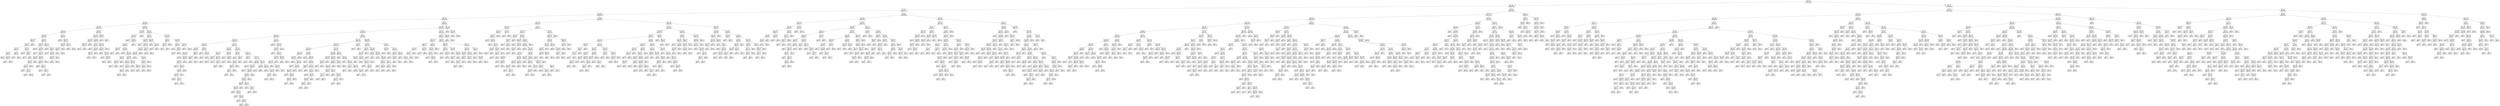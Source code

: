 digraph Tree {
node [shape=box] ;
0 [label="X[2] <= 0.75\ngini = 0.45\nsamples = 6824\nvalue = [2330, 4494]"] ;
1 [label="X[4] <= 2.55\ngini = 0.308\nsamples = 4409\nvalue = [840, 3569]"] ;
0 -> 1 [labeldistance=2.5, labelangle=45, headlabel="True"] ;
2 [label="X[2] <= 0.55\ngini = 0.391\nsamples = 2377\nvalue = [634, 1743]"] ;
1 -> 2 ;
3 [label="X[0] <= 0.65\ngini = 0.322\nsamples = 1822\nvalue = [368, 1454]"] ;
2 -> 3 ;
4 [label="X[4] <= 1.25\ngini = 0.268\nsamples = 1287\nvalue = [205, 1082]"] ;
3 -> 4 ;
5 [label="X[5] <= 0.45\ngini = 0.392\nsamples = 336\nvalue = [90, 246]"] ;
4 -> 5 ;
6 [label="X[7] <= 1.55\ngini = 0.295\nsamples = 206\nvalue = [37, 169]"] ;
5 -> 6 ;
7 [label="X[1] <= 1.75\ngini = 0.398\nsamples = 102\nvalue = [28, 74]"] ;
6 -> 7 ;
8 [label="X[4] <= 0.55\ngini = 0.339\nsamples = 88\nvalue = [19, 69]"] ;
7 -> 8 ;
9 [label="X[4] <= 0.35\ngini = 0.499\nsamples = 21\nvalue = [10, 11]"] ;
8 -> 9 ;
10 [label="X[5] <= 0.25\ngini = 0.475\nsamples = 18\nvalue = [7, 11]"] ;
9 -> 10 ;
11 [label="X[1] <= 0.85\ngini = 0.5\nsamples = 12\nvalue = [6, 6]"] ;
10 -> 11 ;
12 [label="X[7] <= 1.1\ngini = 0.408\nsamples = 7\nvalue = [5, 2]"] ;
11 -> 12 ;
13 [label="gini = 0.0\nsamples = 4\nvalue = [4, 0]"] ;
12 -> 13 ;
14 [label="X[1] <= 0.25\ngini = 0.444\nsamples = 3\nvalue = [1, 2]"] ;
12 -> 14 ;
15 [label="gini = 0.0\nsamples = 1\nvalue = [1, 0]"] ;
14 -> 15 ;
16 [label="gini = 0.0\nsamples = 2\nvalue = [0, 2]"] ;
14 -> 16 ;
17 [label="X[7] <= 1.15\ngini = 0.32\nsamples = 5\nvalue = [1, 4]"] ;
11 -> 17 ;
18 [label="gini = 0.0\nsamples = 4\nvalue = [0, 4]"] ;
17 -> 18 ;
19 [label="gini = 0.0\nsamples = 1\nvalue = [1, 0]"] ;
17 -> 19 ;
20 [label="X[7] <= 1.15\ngini = 0.278\nsamples = 6\nvalue = [1, 5]"] ;
10 -> 20 ;
21 [label="gini = 0.0\nsamples = 4\nvalue = [0, 4]"] ;
20 -> 21 ;
22 [label="X[0] <= 0.15\ngini = 0.5\nsamples = 2\nvalue = [1, 1]"] ;
20 -> 22 ;
23 [label="gini = 0.0\nsamples = 1\nvalue = [1, 0]"] ;
22 -> 23 ;
24 [label="gini = 0.0\nsamples = 1\nvalue = [0, 1]"] ;
22 -> 24 ;
25 [label="gini = 0.0\nsamples = 3\nvalue = [3, 0]"] ;
9 -> 25 ;
26 [label="X[0] <= 0.35\ngini = 0.233\nsamples = 67\nvalue = [9, 58]"] ;
8 -> 26 ;
27 [label="X[1] <= 0.85\ngini = 0.16\nsamples = 57\nvalue = [5, 52]"] ;
26 -> 27 ;
28 [label="gini = 0.0\nsamples = 25\nvalue = [0, 25]"] ;
27 -> 28 ;
29 [label="X[1] <= 0.95\ngini = 0.264\nsamples = 32\nvalue = [5, 27]"] ;
27 -> 29 ;
30 [label="gini = 0.0\nsamples = 1\nvalue = [1, 0]"] ;
29 -> 30 ;
31 [label="X[6] <= 0.05\ngini = 0.225\nsamples = 31\nvalue = [4, 27]"] ;
29 -> 31 ;
32 [label="X[1] <= 1.35\ngini = 0.444\nsamples = 9\nvalue = [3, 6]"] ;
31 -> 32 ;
33 [label="X[5] <= 0.1\ngini = 0.375\nsamples = 8\nvalue = [2, 6]"] ;
32 -> 33 ;
34 [label="X[7] <= 0.85\ngini = 0.48\nsamples = 5\nvalue = [2, 3]"] ;
33 -> 34 ;
35 [label="gini = 0.0\nsamples = 1\nvalue = [0, 1]"] ;
34 -> 35 ;
36 [label="X[4] <= 0.85\ngini = 0.5\nsamples = 4\nvalue = [2, 2]"] ;
34 -> 36 ;
37 [label="gini = 0.0\nsamples = 1\nvalue = [1, 0]"] ;
36 -> 37 ;
38 [label="gini = 0.444\nsamples = 3\nvalue = [1, 2]"] ;
36 -> 38 ;
39 [label="gini = 0.0\nsamples = 3\nvalue = [0, 3]"] ;
33 -> 39 ;
40 [label="gini = 0.0\nsamples = 1\nvalue = [1, 0]"] ;
32 -> 40 ;
41 [label="X[3] <= 0.05\ngini = 0.087\nsamples = 22\nvalue = [1, 21]"] ;
31 -> 41 ;
42 [label="X[7] <= 1.25\ngini = 0.219\nsamples = 8\nvalue = [1, 7]"] ;
41 -> 42 ;
43 [label="gini = 0.0\nsamples = 4\nvalue = [0, 4]"] ;
42 -> 43 ;
44 [label="X[1] <= 1.15\ngini = 0.375\nsamples = 4\nvalue = [1, 3]"] ;
42 -> 44 ;
45 [label="gini = 0.0\nsamples = 2\nvalue = [0, 2]"] ;
44 -> 45 ;
46 [label="X[1] <= 1.45\ngini = 0.5\nsamples = 2\nvalue = [1, 1]"] ;
44 -> 46 ;
47 [label="gini = 0.0\nsamples = 1\nvalue = [1, 0]"] ;
46 -> 47 ;
48 [label="gini = 0.0\nsamples = 1\nvalue = [0, 1]"] ;
46 -> 48 ;
49 [label="gini = 0.0\nsamples = 14\nvalue = [0, 14]"] ;
41 -> 49 ;
50 [label="X[7] <= 1.05\ngini = 0.48\nsamples = 10\nvalue = [4, 6]"] ;
26 -> 50 ;
51 [label="gini = 0.0\nsamples = 3\nvalue = [0, 3]"] ;
50 -> 51 ;
52 [label="X[6] <= 0.3\ngini = 0.49\nsamples = 7\nvalue = [4, 3]"] ;
50 -> 52 ;
53 [label="gini = 0.0\nsamples = 2\nvalue = [2, 0]"] ;
52 -> 53 ;
54 [label="X[7] <= 1.35\ngini = 0.48\nsamples = 5\nvalue = [2, 3]"] ;
52 -> 54 ;
55 [label="X[2] <= 0.25\ngini = 0.444\nsamples = 3\nvalue = [2, 1]"] ;
54 -> 55 ;
56 [label="gini = 0.0\nsamples = 1\nvalue = [0, 1]"] ;
55 -> 56 ;
57 [label="gini = 0.0\nsamples = 2\nvalue = [2, 0]"] ;
55 -> 57 ;
58 [label="gini = 0.0\nsamples = 2\nvalue = [0, 2]"] ;
54 -> 58 ;
59 [label="X[7] <= 1.1\ngini = 0.459\nsamples = 14\nvalue = [9, 5]"] ;
7 -> 59 ;
60 [label="gini = 0.0\nsamples = 2\nvalue = [0, 2]"] ;
59 -> 60 ;
61 [label="X[1] <= 2.35\ngini = 0.375\nsamples = 12\nvalue = [9, 3]"] ;
59 -> 61 ;
62 [label="X[6] <= 0.25\ngini = 0.198\nsamples = 9\nvalue = [8, 1]"] ;
61 -> 62 ;
63 [label="X[3] <= 0.15\ngini = 0.444\nsamples = 3\nvalue = [2, 1]"] ;
62 -> 63 ;
64 [label="gini = 0.0\nsamples = 1\nvalue = [0, 1]"] ;
63 -> 64 ;
65 [label="gini = 0.0\nsamples = 2\nvalue = [2, 0]"] ;
63 -> 65 ;
66 [label="gini = 0.0\nsamples = 6\nvalue = [6, 0]"] ;
62 -> 66 ;
67 [label="X[1] <= 3.0\ngini = 0.444\nsamples = 3\nvalue = [1, 2]"] ;
61 -> 67 ;
68 [label="gini = 0.0\nsamples = 2\nvalue = [0, 2]"] ;
67 -> 68 ;
69 [label="gini = 0.0\nsamples = 1\nvalue = [1, 0]"] ;
67 -> 69 ;
70 [label="X[1] <= 3.0\ngini = 0.158\nsamples = 104\nvalue = [9, 95]"] ;
6 -> 70 ;
71 [label="X[1] <= 1.45\ngini = 0.129\nsamples = 101\nvalue = [7, 94]"] ;
70 -> 71 ;
72 [label="X[1] <= 0.65\ngini = 0.031\nsamples = 63\nvalue = [1, 62]"] ;
71 -> 72 ;
73 [label="X[6] <= 0.35\ngini = 0.278\nsamples = 6\nvalue = [1, 5]"] ;
72 -> 73 ;
74 [label="gini = 0.0\nsamples = 5\nvalue = [0, 5]"] ;
73 -> 74 ;
75 [label="gini = 0.0\nsamples = 1\nvalue = [1, 0]"] ;
73 -> 75 ;
76 [label="gini = 0.0\nsamples = 57\nvalue = [0, 57]"] ;
72 -> 76 ;
77 [label="X[7] <= 1.85\ngini = 0.266\nsamples = 38\nvalue = [6, 32]"] ;
71 -> 77 ;
78 [label="X[1] <= 1.75\ngini = 0.48\nsamples = 10\nvalue = [4, 6]"] ;
77 -> 78 ;
79 [label="gini = 0.0\nsamples = 3\nvalue = [3, 0]"] ;
78 -> 79 ;
80 [label="X[5] <= 0.05\ngini = 0.245\nsamples = 7\nvalue = [1, 6]"] ;
78 -> 80 ;
81 [label="X[0] <= 0.1\ngini = 0.444\nsamples = 3\nvalue = [1, 2]"] ;
80 -> 81 ;
82 [label="gini = 0.0\nsamples = 2\nvalue = [0, 2]"] ;
81 -> 82 ;
83 [label="gini = 0.0\nsamples = 1\nvalue = [1, 0]"] ;
81 -> 83 ;
84 [label="gini = 0.0\nsamples = 4\nvalue = [0, 4]"] ;
80 -> 84 ;
85 [label="X[5] <= 0.05\ngini = 0.133\nsamples = 28\nvalue = [2, 26]"] ;
77 -> 85 ;
86 [label="X[2] <= 0.15\ngini = 0.26\nsamples = 13\nvalue = [2, 11]"] ;
85 -> 86 ;
87 [label="gini = 0.0\nsamples = 7\nvalue = [0, 7]"] ;
86 -> 87 ;
88 [label="X[6] <= 0.4\ngini = 0.444\nsamples = 6\nvalue = [2, 4]"] ;
86 -> 88 ;
89 [label="gini = 0.0\nsamples = 3\nvalue = [0, 3]"] ;
88 -> 89 ;
90 [label="X[6] <= 0.85\ngini = 0.444\nsamples = 3\nvalue = [2, 1]"] ;
88 -> 90 ;
91 [label="gini = 0.0\nsamples = 2\nvalue = [2, 0]"] ;
90 -> 91 ;
92 [label="gini = 0.0\nsamples = 1\nvalue = [0, 1]"] ;
90 -> 92 ;
93 [label="gini = 0.0\nsamples = 15\nvalue = [0, 15]"] ;
85 -> 93 ;
94 [label="X[5] <= 0.25\ngini = 0.444\nsamples = 3\nvalue = [2, 1]"] ;
70 -> 94 ;
95 [label="gini = 0.0\nsamples = 2\nvalue = [2, 0]"] ;
94 -> 95 ;
96 [label="gini = 0.0\nsamples = 1\nvalue = [0, 1]"] ;
94 -> 96 ;
97 [label="X[7] <= 1.55\ngini = 0.483\nsamples = 130\nvalue = [53, 77]"] ;
5 -> 97 ;
98 [label="X[5] <= 1.25\ngini = 0.482\nsamples = 52\nvalue = [31, 21]"] ;
97 -> 98 ;
99 [label="X[1] <= 0.75\ngini = 0.465\nsamples = 49\nvalue = [31, 18]"] ;
98 -> 99 ;
100 [label="gini = 0.0\nsamples = 6\nvalue = [6, 0]"] ;
99 -> 100 ;
101 [label="X[0] <= 0.55\ngini = 0.487\nsamples = 43\nvalue = [25, 18]"] ;
99 -> 101 ;
102 [label="X[7] <= 0.95\ngini = 0.499\nsamples = 38\nvalue = [20, 18]"] ;
101 -> 102 ;
103 [label="X[6] <= 0.25\ngini = 0.278\nsamples = 6\nvalue = [5, 1]"] ;
102 -> 103 ;
104 [label="gini = 0.0\nsamples = 1\nvalue = [0, 1]"] ;
103 -> 104 ;
105 [label="gini = 0.0\nsamples = 5\nvalue = [5, 0]"] ;
103 -> 105 ;
106 [label="X[4] <= 0.6\ngini = 0.498\nsamples = 32\nvalue = [15, 17]"] ;
102 -> 106 ;
107 [label="gini = 0.0\nsamples = 4\nvalue = [0, 4]"] ;
106 -> 107 ;
108 [label="X[3] <= 0.35\ngini = 0.497\nsamples = 28\nvalue = [15, 13]"] ;
106 -> 108 ;
109 [label="X[1] <= 1.1\ngini = 0.346\nsamples = 9\nvalue = [7, 2]"] ;
108 -> 109 ;
110 [label="X[0] <= 0.1\ngini = 0.444\nsamples = 3\nvalue = [1, 2]"] ;
109 -> 110 ;
111 [label="gini = 0.0\nsamples = 1\nvalue = [1, 0]"] ;
110 -> 111 ;
112 [label="gini = 0.0\nsamples = 2\nvalue = [0, 2]"] ;
110 -> 112 ;
113 [label="gini = 0.0\nsamples = 6\nvalue = [6, 0]"] ;
109 -> 113 ;
114 [label="X[3] <= 0.65\ngini = 0.488\nsamples = 19\nvalue = [8, 11]"] ;
108 -> 114 ;
115 [label="X[4] <= 1.15\ngini = 0.375\nsamples = 12\nvalue = [3, 9]"] ;
114 -> 115 ;
116 [label="gini = 0.0\nsamples = 6\nvalue = [0, 6]"] ;
115 -> 116 ;
117 [label="X[0] <= 0.45\ngini = 0.5\nsamples = 6\nvalue = [3, 3]"] ;
115 -> 117 ;
118 [label="X[7] <= 1.45\ngini = 0.375\nsamples = 4\nvalue = [3, 1]"] ;
117 -> 118 ;
119 [label="gini = 0.0\nsamples = 3\nvalue = [3, 0]"] ;
118 -> 119 ;
120 [label="gini = 0.0\nsamples = 1\nvalue = [0, 1]"] ;
118 -> 120 ;
121 [label="gini = 0.0\nsamples = 2\nvalue = [0, 2]"] ;
117 -> 121 ;
122 [label="X[1] <= 1.35\ngini = 0.408\nsamples = 7\nvalue = [5, 2]"] ;
114 -> 122 ;
123 [label="gini = 0.0\nsamples = 4\nvalue = [4, 0]"] ;
122 -> 123 ;
124 [label="X[6] <= 1.0\ngini = 0.444\nsamples = 3\nvalue = [1, 2]"] ;
122 -> 124 ;
125 [label="gini = 0.0\nsamples = 2\nvalue = [0, 2]"] ;
124 -> 125 ;
126 [label="gini = 0.0\nsamples = 1\nvalue = [1, 0]"] ;
124 -> 126 ;
127 [label="gini = 0.0\nsamples = 5\nvalue = [5, 0]"] ;
101 -> 127 ;
128 [label="gini = 0.0\nsamples = 3\nvalue = [0, 3]"] ;
98 -> 128 ;
129 [label="X[1] <= 1.75\ngini = 0.405\nsamples = 78\nvalue = [22, 56]"] ;
97 -> 129 ;
130 [label="X[5] <= 1.25\ngini = 0.32\nsamples = 50\nvalue = [10, 40]"] ;
129 -> 130 ;
131 [label="X[1] <= 0.45\ngini = 0.263\nsamples = 45\nvalue = [7, 38]"] ;
130 -> 131 ;
132 [label="gini = 0.0\nsamples = 1\nvalue = [1, 0]"] ;
131 -> 132 ;
133 [label="X[2] <= 0.45\ngini = 0.236\nsamples = 44\nvalue = [6, 38]"] ;
131 -> 133 ;
134 [label="X[7] <= 2.05\ngini = 0.18\nsamples = 40\nvalue = [4, 36]"] ;
133 -> 134 ;
135 [label="X[4] <= 0.95\ngini = 0.298\nsamples = 22\nvalue = [4, 18]"] ;
134 -> 135 ;
136 [label="gini = 0.0\nsamples = 10\nvalue = [0, 10]"] ;
135 -> 136 ;
137 [label="X[7] <= 1.9\ngini = 0.444\nsamples = 12\nvalue = [4, 8]"] ;
135 -> 137 ;
138 [label="X[3] <= 0.65\ngini = 0.32\nsamples = 10\nvalue = [2, 8]"] ;
137 -> 138 ;
139 [label="X[3] <= 0.5\ngini = 0.48\nsamples = 5\nvalue = [2, 3]"] ;
138 -> 139 ;
140 [label="gini = 0.0\nsamples = 3\nvalue = [0, 3]"] ;
139 -> 140 ;
141 [label="gini = 0.0\nsamples = 2\nvalue = [2, 0]"] ;
139 -> 141 ;
142 [label="gini = 0.0\nsamples = 5\nvalue = [0, 5]"] ;
138 -> 142 ;
143 [label="gini = 0.0\nsamples = 2\nvalue = [2, 0]"] ;
137 -> 143 ;
144 [label="gini = 0.0\nsamples = 18\nvalue = [0, 18]"] ;
134 -> 144 ;
145 [label="X[7] <= 2.25\ngini = 0.5\nsamples = 4\nvalue = [2, 2]"] ;
133 -> 145 ;
146 [label="gini = 0.0\nsamples = 2\nvalue = [0, 2]"] ;
145 -> 146 ;
147 [label="gini = 0.0\nsamples = 2\nvalue = [2, 0]"] ;
145 -> 147 ;
148 [label="X[3] <= 0.85\ngini = 0.48\nsamples = 5\nvalue = [3, 2]"] ;
130 -> 148 ;
149 [label="gini = 0.0\nsamples = 2\nvalue = [2, 0]"] ;
148 -> 149 ;
150 [label="X[7] <= 2.8\ngini = 0.444\nsamples = 3\nvalue = [1, 2]"] ;
148 -> 150 ;
151 [label="gini = 0.0\nsamples = 2\nvalue = [0, 2]"] ;
150 -> 151 ;
152 [label="gini = 0.0\nsamples = 1\nvalue = [1, 0]"] ;
150 -> 152 ;
153 [label="X[7] <= 2.05\ngini = 0.49\nsamples = 28\nvalue = [12, 16]"] ;
129 -> 153 ;
154 [label="X[2] <= 0.1\ngini = 0.219\nsamples = 8\nvalue = [7, 1]"] ;
153 -> 154 ;
155 [label="X[5] <= 0.9\ngini = 0.5\nsamples = 2\nvalue = [1, 1]"] ;
154 -> 155 ;
156 [label="gini = 0.0\nsamples = 1\nvalue = [0, 1]"] ;
155 -> 156 ;
157 [label="gini = 0.0\nsamples = 1\nvalue = [1, 0]"] ;
155 -> 157 ;
158 [label="gini = 0.0\nsamples = 6\nvalue = [6, 0]"] ;
154 -> 158 ;
159 [label="X[1] <= 2.05\ngini = 0.375\nsamples = 20\nvalue = [5, 15]"] ;
153 -> 159 ;
160 [label="X[4] <= 0.9\ngini = 0.494\nsamples = 9\nvalue = [4, 5]"] ;
159 -> 160 ;
161 [label="gini = 0.0\nsamples = 4\nvalue = [0, 4]"] ;
160 -> 161 ;
162 [label="X[6] <= 0.5\ngini = 0.32\nsamples = 5\nvalue = [4, 1]"] ;
160 -> 162 ;
163 [label="gini = 0.0\nsamples = 1\nvalue = [0, 1]"] ;
162 -> 163 ;
164 [label="gini = 0.0\nsamples = 4\nvalue = [4, 0]"] ;
162 -> 164 ;
165 [label="X[4] <= 0.4\ngini = 0.165\nsamples = 11\nvalue = [1, 10]"] ;
159 -> 165 ;
166 [label="gini = 0.0\nsamples = 1\nvalue = [1, 0]"] ;
165 -> 166 ;
167 [label="gini = 0.0\nsamples = 10\nvalue = [0, 10]"] ;
165 -> 167 ;
168 [label="X[6] <= 1.65\ngini = 0.213\nsamples = 951\nvalue = [115, 836]"] ;
4 -> 168 ;
169 [label="X[1] <= 2.65\ngini = 0.205\nsamples = 939\nvalue = [109, 830]"] ;
168 -> 169 ;
170 [label="X[6] <= 0.75\ngini = 0.182\nsamples = 818\nvalue = [83, 735]"] ;
169 -> 170 ;
171 [label="X[4] <= 1.85\ngini = 0.133\nsamples = 459\nvalue = [33, 426]"] ;
170 -> 171 ;
172 [label="X[2] <= 0.15\ngini = 0.186\nsamples = 280\nvalue = [29, 251]"] ;
171 -> 172 ;
173 [label="X[4] <= 1.75\ngini = 0.092\nsamples = 104\nvalue = [5, 99]"] ;
172 -> 173 ;
174 [label="X[5] <= 0.9\ngini = 0.064\nsamples = 90\nvalue = [3, 87]"] ;
173 -> 174 ;
175 [label="X[1] <= 1.35\ngini = 0.046\nsamples = 84\nvalue = [2, 82]"] ;
174 -> 175 ;
176 [label="gini = 0.0\nsamples = 39\nvalue = [0, 39]"] ;
175 -> 176 ;
177 [label="X[6] <= 0.55\ngini = 0.085\nsamples = 45\nvalue = [2, 43]"] ;
175 -> 177 ;
178 [label="X[4] <= 1.45\ngini = 0.165\nsamples = 22\nvalue = [2, 20]"] ;
177 -> 178 ;
179 [label="gini = 0.0\nsamples = 10\nvalue = [0, 10]"] ;
178 -> 179 ;
180 [label="X[3] <= 0.45\ngini = 0.278\nsamples = 12\nvalue = [2, 10]"] ;
178 -> 180 ;
181 [label="X[5] <= 0.2\ngini = 0.375\nsamples = 8\nvalue = [2, 6]"] ;
180 -> 181 ;
182 [label="X[1] <= 1.85\ngini = 0.245\nsamples = 7\nvalue = [1, 6]"] ;
181 -> 182 ;
183 [label="gini = 0.0\nsamples = 5\nvalue = [0, 5]"] ;
182 -> 183 ;
184 [label="X[0] <= 0.1\ngini = 0.5\nsamples = 2\nvalue = [1, 1]"] ;
182 -> 184 ;
185 [label="gini = 0.0\nsamples = 1\nvalue = [1, 0]"] ;
184 -> 185 ;
186 [label="gini = 0.0\nsamples = 1\nvalue = [0, 1]"] ;
184 -> 186 ;
187 [label="gini = 0.0\nsamples = 1\nvalue = [1, 0]"] ;
181 -> 187 ;
188 [label="gini = 0.0\nsamples = 4\nvalue = [0, 4]"] ;
180 -> 188 ;
189 [label="gini = 0.0\nsamples = 23\nvalue = [0, 23]"] ;
177 -> 189 ;
190 [label="X[4] <= 1.4\ngini = 0.278\nsamples = 6\nvalue = [1, 5]"] ;
174 -> 190 ;
191 [label="X[3] <= 0.15\ngini = 0.5\nsamples = 2\nvalue = [1, 1]"] ;
190 -> 191 ;
192 [label="gini = 0.0\nsamples = 1\nvalue = [0, 1]"] ;
191 -> 192 ;
193 [label="gini = 0.0\nsamples = 1\nvalue = [1, 0]"] ;
191 -> 193 ;
194 [label="gini = 0.0\nsamples = 4\nvalue = [0, 4]"] ;
190 -> 194 ;
195 [label="X[0] <= 0.35\ngini = 0.245\nsamples = 14\nvalue = [2, 12]"] ;
173 -> 195 ;
196 [label="gini = 0.0\nsamples = 11\nvalue = [0, 11]"] ;
195 -> 196 ;
197 [label="X[7] <= 2.0\ngini = 0.444\nsamples = 3\nvalue = [2, 1]"] ;
195 -> 197 ;
198 [label="gini = 0.0\nsamples = 1\nvalue = [0, 1]"] ;
197 -> 198 ;
199 [label="gini = 0.0\nsamples = 2\nvalue = [2, 0]"] ;
197 -> 199 ;
200 [label="X[1] <= 1.15\ngini = 0.236\nsamples = 176\nvalue = [24, 152]"] ;
172 -> 200 ;
201 [label="X[2] <= 0.35\ngini = 0.426\nsamples = 26\nvalue = [8, 18]"] ;
200 -> 201 ;
202 [label="X[5] <= 0.15\ngini = 0.219\nsamples = 16\nvalue = [2, 14]"] ;
201 -> 202 ;
203 [label="X[1] <= 0.65\ngini = 0.5\nsamples = 2\nvalue = [1, 1]"] ;
202 -> 203 ;
204 [label="gini = 0.0\nsamples = 1\nvalue = [0, 1]"] ;
203 -> 204 ;
205 [label="gini = 0.0\nsamples = 1\nvalue = [1, 0]"] ;
203 -> 205 ;
206 [label="X[7] <= 3.45\ngini = 0.133\nsamples = 14\nvalue = [1, 13]"] ;
202 -> 206 ;
207 [label="gini = 0.0\nsamples = 12\nvalue = [0, 12]"] ;
206 -> 207 ;
208 [label="X[7] <= 3.75\ngini = 0.5\nsamples = 2\nvalue = [1, 1]"] ;
206 -> 208 ;
209 [label="gini = 0.0\nsamples = 1\nvalue = [1, 0]"] ;
208 -> 209 ;
210 [label="gini = 0.0\nsamples = 1\nvalue = [0, 1]"] ;
208 -> 210 ;
211 [label="X[0] <= 0.25\ngini = 0.48\nsamples = 10\nvalue = [6, 4]"] ;
201 -> 211 ;
212 [label="gini = 0.0\nsamples = 3\nvalue = [0, 3]"] ;
211 -> 212 ;
213 [label="X[1] <= 0.9\ngini = 0.245\nsamples = 7\nvalue = [6, 1]"] ;
211 -> 213 ;
214 [label="gini = 0.0\nsamples = 1\nvalue = [0, 1]"] ;
213 -> 214 ;
215 [label="gini = 0.0\nsamples = 6\nvalue = [6, 0]"] ;
213 -> 215 ;
216 [label="X[0] <= 0.05\ngini = 0.191\nsamples = 150\nvalue = [16, 134]"] ;
200 -> 216 ;
217 [label="X[6] <= 0.6\ngini = 0.397\nsamples = 11\nvalue = [3, 8]"] ;
216 -> 217 ;
218 [label="gini = 0.0\nsamples = 5\nvalue = [0, 5]"] ;
217 -> 218 ;
219 [label="X[1] <= 2.15\ngini = 0.5\nsamples = 6\nvalue = [3, 3]"] ;
217 -> 219 ;
220 [label="X[7] <= 2.5\ngini = 0.48\nsamples = 5\nvalue = [2, 3]"] ;
219 -> 220 ;
221 [label="X[1] <= 1.65\ngini = 0.444\nsamples = 3\nvalue = [2, 1]"] ;
220 -> 221 ;
222 [label="X[5] <= 0.5\ngini = 0.5\nsamples = 2\nvalue = [1, 1]"] ;
221 -> 222 ;
223 [label="gini = 0.0\nsamples = 1\nvalue = [0, 1]"] ;
222 -> 223 ;
224 [label="gini = 0.0\nsamples = 1\nvalue = [1, 0]"] ;
222 -> 224 ;
225 [label="gini = 0.0\nsamples = 1\nvalue = [1, 0]"] ;
221 -> 225 ;
226 [label="gini = 0.0\nsamples = 2\nvalue = [0, 2]"] ;
220 -> 226 ;
227 [label="gini = 0.0\nsamples = 1\nvalue = [1, 0]"] ;
219 -> 227 ;
228 [label="X[6] <= 0.1\ngini = 0.17\nsamples = 139\nvalue = [13, 126]"] ;
216 -> 228 ;
229 [label="X[4] <= 1.75\ngini = 0.5\nsamples = 2\nvalue = [1, 1]"] ;
228 -> 229 ;
230 [label="gini = 0.0\nsamples = 1\nvalue = [1, 0]"] ;
229 -> 230 ;
231 [label="gini = 0.0\nsamples = 1\nvalue = [0, 1]"] ;
229 -> 231 ;
232 [label="X[7] <= 2.05\ngini = 0.16\nsamples = 137\nvalue = [12, 125]"] ;
228 -> 232 ;
233 [label="X[1] <= 1.45\ngini = 0.225\nsamples = 62\nvalue = [8, 54]"] ;
232 -> 233 ;
234 [label="gini = 0.0\nsamples = 23\nvalue = [0, 23]"] ;
233 -> 234 ;
235 [label="X[5] <= 0.35\ngini = 0.326\nsamples = 39\nvalue = [8, 31]"] ;
233 -> 235 ;
236 [label="gini = 0.0\nsamples = 11\nvalue = [0, 11]"] ;
235 -> 236 ;
237 [label="X[1] <= 2.05\ngini = 0.408\nsamples = 28\nvalue = [8, 20]"] ;
235 -> 237 ;
238 [label="X[4] <= 1.75\ngini = 0.488\nsamples = 19\nvalue = [8, 11]"] ;
237 -> 238 ;
239 [label="X[2] <= 0.45\ngini = 0.5\nsamples = 16\nvalue = [8, 8]"] ;
238 -> 239 ;
240 [label="X[5] <= 0.65\ngini = 0.486\nsamples = 12\nvalue = [7, 5]"] ;
239 -> 240 ;
241 [label="X[6] <= 0.45\ngini = 0.494\nsamples = 9\nvalue = [4, 5]"] ;
240 -> 241 ;
242 [label="gini = 0.0\nsamples = 2\nvalue = [0, 2]"] ;
241 -> 242 ;
243 [label="X[4] <= 1.35\ngini = 0.49\nsamples = 7\nvalue = [4, 3]"] ;
241 -> 243 ;
244 [label="gini = 0.0\nsamples = 1\nvalue = [0, 1]"] ;
243 -> 244 ;
245 [label="X[1] <= 1.9\ngini = 0.444\nsamples = 6\nvalue = [4, 2]"] ;
243 -> 245 ;
246 [label="gini = 0.0\nsamples = 3\nvalue = [3, 0]"] ;
245 -> 246 ;
247 [label="X[0] <= 0.3\ngini = 0.444\nsamples = 3\nvalue = [1, 2]"] ;
245 -> 247 ;
248 [label="gini = 0.0\nsamples = 2\nvalue = [0, 2]"] ;
247 -> 248 ;
249 [label="gini = 0.0\nsamples = 1\nvalue = [1, 0]"] ;
247 -> 249 ;
250 [label="gini = 0.0\nsamples = 3\nvalue = [3, 0]"] ;
240 -> 250 ;
251 [label="X[7] <= 1.85\ngini = 0.375\nsamples = 4\nvalue = [1, 3]"] ;
239 -> 251 ;
252 [label="gini = 0.0\nsamples = 2\nvalue = [0, 2]"] ;
251 -> 252 ;
253 [label="X[4] <= 1.6\ngini = 0.5\nsamples = 2\nvalue = [1, 1]"] ;
251 -> 253 ;
254 [label="gini = 0.0\nsamples = 1\nvalue = [1, 0]"] ;
253 -> 254 ;
255 [label="gini = 0.0\nsamples = 1\nvalue = [0, 1]"] ;
253 -> 255 ;
256 [label="gini = 0.0\nsamples = 3\nvalue = [0, 3]"] ;
238 -> 256 ;
257 [label="gini = 0.0\nsamples = 9\nvalue = [0, 9]"] ;
237 -> 257 ;
258 [label="X[1] <= 1.35\ngini = 0.101\nsamples = 75\nvalue = [4, 71]"] ;
232 -> 258 ;
259 [label="X[4] <= 1.65\ngini = 0.444\nsamples = 6\nvalue = [2, 4]"] ;
258 -> 259 ;
260 [label="gini = 0.0\nsamples = 4\nvalue = [0, 4]"] ;
259 -> 260 ;
261 [label="gini = 0.0\nsamples = 2\nvalue = [2, 0]"] ;
259 -> 261 ;
262 [label="X[1] <= 2.3\ngini = 0.056\nsamples = 69\nvalue = [2, 67]"] ;
258 -> 262 ;
263 [label="gini = 0.0\nsamples = 61\nvalue = [0, 61]"] ;
262 -> 263 ;
264 [label="X[7] <= 2.45\ngini = 0.375\nsamples = 8\nvalue = [2, 6]"] ;
262 -> 264 ;
265 [label="X[3] <= 0.3\ngini = 0.444\nsamples = 3\nvalue = [2, 1]"] ;
264 -> 265 ;
266 [label="gini = 0.0\nsamples = 1\nvalue = [0, 1]"] ;
265 -> 266 ;
267 [label="gini = 0.0\nsamples = 2\nvalue = [2, 0]"] ;
265 -> 267 ;
268 [label="gini = 0.0\nsamples = 5\nvalue = [0, 5]"] ;
264 -> 268 ;
269 [label="X[7] <= 2.75\ngini = 0.044\nsamples = 179\nvalue = [4, 175]"] ;
171 -> 269 ;
270 [label="gini = 0.0\nsamples = 125\nvalue = [0, 125]"] ;
269 -> 270 ;
271 [label="X[1] <= 1.85\ngini = 0.137\nsamples = 54\nvalue = [4, 50]"] ;
269 -> 271 ;
272 [label="X[6] <= 0.45\ngini = 0.252\nsamples = 27\nvalue = [4, 23]"] ;
271 -> 272 ;
273 [label="gini = 0.0\nsamples = 11\nvalue = [0, 11]"] ;
272 -> 273 ;
274 [label="X[3] <= 0.75\ngini = 0.375\nsamples = 16\nvalue = [4, 12]"] ;
272 -> 274 ;
275 [label="X[2] <= 0.45\ngini = 0.26\nsamples = 13\nvalue = [2, 11]"] ;
274 -> 275 ;
276 [label="X[1] <= 1.75\ngini = 0.153\nsamples = 12\nvalue = [1, 11]"] ;
275 -> 276 ;
277 [label="gini = 0.0\nsamples = 9\nvalue = [0, 9]"] ;
276 -> 277 ;
278 [label="X[3] <= 0.55\ngini = 0.444\nsamples = 3\nvalue = [1, 2]"] ;
276 -> 278 ;
279 [label="gini = 0.0\nsamples = 2\nvalue = [0, 2]"] ;
278 -> 279 ;
280 [label="gini = 0.0\nsamples = 1\nvalue = [1, 0]"] ;
278 -> 280 ;
281 [label="gini = 0.0\nsamples = 1\nvalue = [1, 0]"] ;
275 -> 281 ;
282 [label="X[5] <= 0.55\ngini = 0.444\nsamples = 3\nvalue = [2, 1]"] ;
274 -> 282 ;
283 [label="gini = 0.0\nsamples = 2\nvalue = [2, 0]"] ;
282 -> 283 ;
284 [label="gini = 0.0\nsamples = 1\nvalue = [0, 1]"] ;
282 -> 284 ;
285 [label="gini = 0.0\nsamples = 27\nvalue = [0, 27]"] ;
271 -> 285 ;
286 [label="X[3] <= 0.65\ngini = 0.24\nsamples = 359\nvalue = [50, 309]"] ;
170 -> 286 ;
287 [label="X[6] <= 1.45\ngini = 0.177\nsamples = 255\nvalue = [25, 230]"] ;
286 -> 287 ;
288 [label="X[0] <= 0.45\ngini = 0.166\nsamples = 251\nvalue = [23, 228]"] ;
287 -> 288 ;
289 [label="X[7] <= 2.75\ngini = 0.109\nsamples = 156\nvalue = [9, 147]"] ;
288 -> 289 ;
290 [label="X[1] <= 1.65\ngini = 0.068\nsamples = 113\nvalue = [4, 109]"] ;
289 -> 290 ;
291 [label="X[1] <= 1.35\ngini = 0.162\nsamples = 45\nvalue = [4, 41]"] ;
290 -> 291 ;
292 [label="gini = 0.0\nsamples = 22\nvalue = [0, 22]"] ;
291 -> 292 ;
293 [label="X[7] <= 1.1\ngini = 0.287\nsamples = 23\nvalue = [4, 19]"] ;
291 -> 293 ;
294 [label="gini = 0.0\nsamples = 1\nvalue = [1, 0]"] ;
293 -> 294 ;
295 [label="X[2] <= 0.25\ngini = 0.236\nsamples = 22\nvalue = [3, 19]"] ;
293 -> 295 ;
296 [label="X[3] <= 0.25\ngini = 0.375\nsamples = 12\nvalue = [3, 9]"] ;
295 -> 296 ;
297 [label="gini = 0.0\nsamples = 6\nvalue = [0, 6]"] ;
296 -> 297 ;
298 [label="X[0] <= 0.35\ngini = 0.5\nsamples = 6\nvalue = [3, 3]"] ;
296 -> 298 ;
299 [label="X[4] <= 1.75\ngini = 0.375\nsamples = 4\nvalue = [1, 3]"] ;
298 -> 299 ;
300 [label="gini = 0.0\nsamples = 1\nvalue = [1, 0]"] ;
299 -> 300 ;
301 [label="gini = 0.0\nsamples = 3\nvalue = [0, 3]"] ;
299 -> 301 ;
302 [label="gini = 0.0\nsamples = 2\nvalue = [2, 0]"] ;
298 -> 302 ;
303 [label="gini = 0.0\nsamples = 10\nvalue = [0, 10]"] ;
295 -> 303 ;
304 [label="gini = 0.0\nsamples = 68\nvalue = [0, 68]"] ;
290 -> 304 ;
305 [label="X[2] <= 0.05\ngini = 0.206\nsamples = 43\nvalue = [5, 38]"] ;
289 -> 305 ;
306 [label="gini = 0.0\nsamples = 16\nvalue = [0, 16]"] ;
305 -> 306 ;
307 [label="X[5] <= 0.05\ngini = 0.302\nsamples = 27\nvalue = [5, 22]"] ;
305 -> 307 ;
308 [label="gini = 0.0\nsamples = 1\nvalue = [1, 0]"] ;
307 -> 308 ;
309 [label="X[1] <= 1.9\ngini = 0.26\nsamples = 26\nvalue = [4, 22]"] ;
307 -> 309 ;
310 [label="X[3] <= 0.35\ngini = 0.5\nsamples = 4\nvalue = [2, 2]"] ;
309 -> 310 ;
311 [label="gini = 0.0\nsamples = 2\nvalue = [0, 2]"] ;
310 -> 311 ;
312 [label="gini = 0.0\nsamples = 2\nvalue = [2, 0]"] ;
310 -> 312 ;
313 [label="X[7] <= 2.95\ngini = 0.165\nsamples = 22\nvalue = [2, 20]"] ;
309 -> 313 ;
314 [label="X[1] <= 2.1\ngini = 0.346\nsamples = 9\nvalue = [2, 7]"] ;
313 -> 314 ;
315 [label="gini = 0.0\nsamples = 4\nvalue = [0, 4]"] ;
314 -> 315 ;
316 [label="X[1] <= 2.35\ngini = 0.48\nsamples = 5\nvalue = [2, 3]"] ;
314 -> 316 ;
317 [label="X[0] <= 0.35\ngini = 0.444\nsamples = 3\nvalue = [2, 1]"] ;
316 -> 317 ;
318 [label="X[2] <= 0.35\ngini = 0.5\nsamples = 2\nvalue = [1, 1]"] ;
317 -> 318 ;
319 [label="gini = 0.0\nsamples = 1\nvalue = [1, 0]"] ;
318 -> 319 ;
320 [label="gini = 0.0\nsamples = 1\nvalue = [0, 1]"] ;
318 -> 320 ;
321 [label="gini = 0.0\nsamples = 1\nvalue = [1, 0]"] ;
317 -> 321 ;
322 [label="gini = 0.0\nsamples = 2\nvalue = [0, 2]"] ;
316 -> 322 ;
323 [label="gini = 0.0\nsamples = 13\nvalue = [0, 13]"] ;
313 -> 323 ;
324 [label="X[4] <= 2.05\ngini = 0.251\nsamples = 95\nvalue = [14, 81]"] ;
288 -> 324 ;
325 [label="X[2] <= 0.25\ngini = 0.408\nsamples = 35\nvalue = [10, 25]"] ;
324 -> 325 ;
326 [label="X[4] <= 1.65\ngini = 0.18\nsamples = 10\nvalue = [1, 9]"] ;
325 -> 326 ;
327 [label="X[7] <= 1.95\ngini = 0.444\nsamples = 3\nvalue = [1, 2]"] ;
326 -> 327 ;
328 [label="gini = 0.0\nsamples = 2\nvalue = [0, 2]"] ;
327 -> 328 ;
329 [label="gini = 0.0\nsamples = 1\nvalue = [1, 0]"] ;
327 -> 329 ;
330 [label="gini = 0.0\nsamples = 7\nvalue = [0, 7]"] ;
326 -> 330 ;
331 [label="X[5] <= 0.65\ngini = 0.461\nsamples = 25\nvalue = [9, 16]"] ;
325 -> 331 ;
332 [label="X[3] <= 0.55\ngini = 0.494\nsamples = 18\nvalue = [8, 10]"] ;
331 -> 332 ;
333 [label="X[7] <= 2.25\ngini = 0.444\nsamples = 15\nvalue = [5, 10]"] ;
332 -> 333 ;
334 [label="X[4] <= 1.65\ngini = 0.245\nsamples = 7\nvalue = [1, 6]"] ;
333 -> 334 ;
335 [label="X[7] <= 1.8\ngini = 0.5\nsamples = 2\nvalue = [1, 1]"] ;
334 -> 335 ;
336 [label="gini = 0.0\nsamples = 1\nvalue = [1, 0]"] ;
335 -> 336 ;
337 [label="gini = 0.0\nsamples = 1\nvalue = [0, 1]"] ;
335 -> 337 ;
338 [label="gini = 0.0\nsamples = 5\nvalue = [0, 5]"] ;
334 -> 338 ;
339 [label="X[1] <= 1.55\ngini = 0.5\nsamples = 8\nvalue = [4, 4]"] ;
333 -> 339 ;
340 [label="gini = 0.0\nsamples = 2\nvalue = [2, 0]"] ;
339 -> 340 ;
341 [label="X[4] <= 1.95\ngini = 0.444\nsamples = 6\nvalue = [2, 4]"] ;
339 -> 341 ;
342 [label="X[7] <= 2.4\ngini = 0.32\nsamples = 5\nvalue = [1, 4]"] ;
341 -> 342 ;
343 [label="gini = 0.0\nsamples = 1\nvalue = [1, 0]"] ;
342 -> 343 ;
344 [label="gini = 0.0\nsamples = 4\nvalue = [0, 4]"] ;
342 -> 344 ;
345 [label="gini = 0.0\nsamples = 1\nvalue = [1, 0]"] ;
341 -> 345 ;
346 [label="gini = 0.0\nsamples = 3\nvalue = [3, 0]"] ;
332 -> 346 ;
347 [label="X[1] <= 2.4\ngini = 0.245\nsamples = 7\nvalue = [1, 6]"] ;
331 -> 347 ;
348 [label="gini = 0.0\nsamples = 6\nvalue = [0, 6]"] ;
347 -> 348 ;
349 [label="gini = 0.0\nsamples = 1\nvalue = [1, 0]"] ;
347 -> 349 ;
350 [label="X[3] <= 0.1\ngini = 0.124\nsamples = 60\nvalue = [4, 56]"] ;
324 -> 350 ;
351 [label="gini = 0.0\nsamples = 1\nvalue = [1, 0]"] ;
350 -> 351 ;
352 [label="X[7] <= 1.4\ngini = 0.097\nsamples = 59\nvalue = [3, 56]"] ;
350 -> 352 ;
353 [label="gini = 0.0\nsamples = 1\nvalue = [1, 0]"] ;
352 -> 353 ;
354 [label="X[5] <= 0.15\ngini = 0.067\nsamples = 58\nvalue = [2, 56]"] ;
352 -> 354 ;
355 [label="X[6] <= 1.05\ngini = 0.5\nsamples = 2\nvalue = [1, 1]"] ;
354 -> 355 ;
356 [label="gini = 0.0\nsamples = 1\nvalue = [1, 0]"] ;
355 -> 356 ;
357 [label="gini = 0.0\nsamples = 1\nvalue = [0, 1]"] ;
355 -> 357 ;
358 [label="X[5] <= 0.85\ngini = 0.035\nsamples = 56\nvalue = [1, 55]"] ;
354 -> 358 ;
359 [label="gini = 0.0\nsamples = 53\nvalue = [0, 53]"] ;
358 -> 359 ;
360 [label="X[1] <= 2.35\ngini = 0.444\nsamples = 3\nvalue = [1, 2]"] ;
358 -> 360 ;
361 [label="gini = 0.0\nsamples = 1\nvalue = [1, 0]"] ;
360 -> 361 ;
362 [label="gini = 0.0\nsamples = 2\nvalue = [0, 2]"] ;
360 -> 362 ;
363 [label="X[1] <= 1.95\ngini = 0.5\nsamples = 4\nvalue = [2, 2]"] ;
287 -> 363 ;
364 [label="gini = 0.0\nsamples = 2\nvalue = [0, 2]"] ;
363 -> 364 ;
365 [label="gini = 0.0\nsamples = 2\nvalue = [2, 0]"] ;
363 -> 365 ;
366 [label="X[3] <= 0.85\ngini = 0.365\nsamples = 104\nvalue = [25, 79]"] ;
286 -> 366 ;
367 [label="X[0] <= 0.45\ngini = 0.437\nsamples = 62\nvalue = [20, 42]"] ;
366 -> 367 ;
368 [label="X[5] <= 0.85\ngini = 0.5\nsamples = 24\nvalue = [12, 12]"] ;
367 -> 368 ;
369 [label="X[2] <= 0.25\ngini = 0.465\nsamples = 19\nvalue = [7, 12]"] ;
368 -> 369 ;
370 [label="X[4] <= 1.6\ngini = 0.278\nsamples = 6\nvalue = [5, 1]"] ;
369 -> 370 ;
371 [label="gini = 0.0\nsamples = 1\nvalue = [0, 1]"] ;
370 -> 371 ;
372 [label="gini = 0.0\nsamples = 5\nvalue = [5, 0]"] ;
370 -> 372 ;
373 [label="X[1] <= 2.45\ngini = 0.26\nsamples = 13\nvalue = [2, 11]"] ;
369 -> 373 ;
374 [label="X[4] <= 2.4\ngini = 0.153\nsamples = 12\nvalue = [1, 11]"] ;
373 -> 374 ;
375 [label="gini = 0.0\nsamples = 10\nvalue = [0, 10]"] ;
374 -> 375 ;
376 [label="X[5] <= 0.55\ngini = 0.5\nsamples = 2\nvalue = [1, 1]"] ;
374 -> 376 ;
377 [label="gini = 0.0\nsamples = 1\nvalue = [0, 1]"] ;
376 -> 377 ;
378 [label="gini = 0.0\nsamples = 1\nvalue = [1, 0]"] ;
376 -> 378 ;
379 [label="gini = 0.0\nsamples = 1\nvalue = [1, 0]"] ;
373 -> 379 ;
380 [label="gini = 0.0\nsamples = 5\nvalue = [5, 0]"] ;
368 -> 380 ;
381 [label="X[4] <= 1.65\ngini = 0.332\nsamples = 38\nvalue = [8, 30]"] ;
367 -> 381 ;
382 [label="X[2] <= 0.3\ngini = 0.48\nsamples = 5\nvalue = [3, 2]"] ;
381 -> 382 ;
383 [label="gini = 0.0\nsamples = 2\nvalue = [0, 2]"] ;
382 -> 383 ;
384 [label="gini = 0.0\nsamples = 3\nvalue = [3, 0]"] ;
382 -> 384 ;
385 [label="X[2] <= 0.1\ngini = 0.257\nsamples = 33\nvalue = [5, 28]"] ;
381 -> 385 ;
386 [label="gini = 0.0\nsamples = 1\nvalue = [1, 0]"] ;
385 -> 386 ;
387 [label="X[5] <= 0.55\ngini = 0.219\nsamples = 32\nvalue = [4, 28]"] ;
385 -> 387 ;
388 [label="X[3] <= 0.75\ngini = 0.355\nsamples = 13\nvalue = [3, 10]"] ;
387 -> 388 ;
389 [label="gini = 0.0\nsamples = 8\nvalue = [0, 8]"] ;
388 -> 389 ;
390 [label="X[2] <= 0.3\ngini = 0.48\nsamples = 5\nvalue = [3, 2]"] ;
388 -> 390 ;
391 [label="gini = 0.0\nsamples = 2\nvalue = [0, 2]"] ;
390 -> 391 ;
392 [label="gini = 0.0\nsamples = 3\nvalue = [3, 0]"] ;
390 -> 392 ;
393 [label="X[1] <= 1.7\ngini = 0.1\nsamples = 19\nvalue = [1, 18]"] ;
387 -> 393 ;
394 [label="X[5] <= 0.9\ngini = 0.5\nsamples = 2\nvalue = [1, 1]"] ;
393 -> 394 ;
395 [label="gini = 0.0\nsamples = 1\nvalue = [1, 0]"] ;
394 -> 395 ;
396 [label="gini = 0.0\nsamples = 1\nvalue = [0, 1]"] ;
394 -> 396 ;
397 [label="gini = 0.0\nsamples = 17\nvalue = [0, 17]"] ;
393 -> 397 ;
398 [label="X[5] <= 0.3\ngini = 0.21\nsamples = 42\nvalue = [5, 37]"] ;
366 -> 398 ;
399 [label="X[2] <= 0.35\ngini = 0.444\nsamples = 3\nvalue = [2, 1]"] ;
398 -> 399 ;
400 [label="gini = 0.0\nsamples = 2\nvalue = [2, 0]"] ;
399 -> 400 ;
401 [label="gini = 0.0\nsamples = 1\nvalue = [0, 1]"] ;
399 -> 401 ;
402 [label="X[7] <= 1.9\ngini = 0.142\nsamples = 39\nvalue = [3, 36]"] ;
398 -> 402 ;
403 [label="X[2] <= 0.1\ngini = 0.444\nsamples = 3\nvalue = [2, 1]"] ;
402 -> 403 ;
404 [label="gini = 0.0\nsamples = 1\nvalue = [1, 0]"] ;
403 -> 404 ;
405 [label="X[0] <= 0.35\ngini = 0.5\nsamples = 2\nvalue = [1, 1]"] ;
403 -> 405 ;
406 [label="gini = 0.0\nsamples = 1\nvalue = [1, 0]"] ;
405 -> 406 ;
407 [label="gini = 0.0\nsamples = 1\nvalue = [0, 1]"] ;
405 -> 407 ;
408 [label="X[7] <= 3.4\ngini = 0.054\nsamples = 36\nvalue = [1, 35]"] ;
402 -> 408 ;
409 [label="gini = 0.0\nsamples = 32\nvalue = [0, 32]"] ;
408 -> 409 ;
410 [label="X[3] <= 1.1\ngini = 0.375\nsamples = 4\nvalue = [1, 3]"] ;
408 -> 410 ;
411 [label="gini = 0.0\nsamples = 1\nvalue = [1, 0]"] ;
410 -> 411 ;
412 [label="gini = 0.0\nsamples = 3\nvalue = [0, 3]"] ;
410 -> 412 ;
413 [label="X[5] <= 1.45\ngini = 0.337\nsamples = 121\nvalue = [26, 95]"] ;
169 -> 413 ;
414 [label="X[7] <= 2.4\ngini = 0.316\nsamples = 117\nvalue = [23, 94]"] ;
413 -> 414 ;
415 [label="X[4] <= 1.75\ngini = 0.464\nsamples = 30\nvalue = [11, 19]"] ;
414 -> 415 ;
416 [label="X[6] <= 0.5\ngini = 0.42\nsamples = 10\nvalue = [7, 3]"] ;
415 -> 416 ;
417 [label="X[4] <= 1.5\ngini = 0.444\nsamples = 3\nvalue = [1, 2]"] ;
416 -> 417 ;
418 [label="X[7] <= 2.05\ngini = 0.5\nsamples = 2\nvalue = [1, 1]"] ;
417 -> 418 ;
419 [label="gini = 0.0\nsamples = 1\nvalue = [0, 1]"] ;
418 -> 419 ;
420 [label="gini = 0.0\nsamples = 1\nvalue = [1, 0]"] ;
418 -> 420 ;
421 [label="gini = 0.0\nsamples = 1\nvalue = [0, 1]"] ;
417 -> 421 ;
422 [label="X[5] <= 0.15\ngini = 0.245\nsamples = 7\nvalue = [6, 1]"] ;
416 -> 422 ;
423 [label="gini = 0.0\nsamples = 1\nvalue = [0, 1]"] ;
422 -> 423 ;
424 [label="gini = 0.0\nsamples = 6\nvalue = [6, 0]"] ;
422 -> 424 ;
425 [label="X[3] <= 0.5\ngini = 0.32\nsamples = 20\nvalue = [4, 16]"] ;
415 -> 425 ;
426 [label="X[3] <= 0.35\ngini = 0.48\nsamples = 10\nvalue = [4, 6]"] ;
425 -> 426 ;
427 [label="X[7] <= 2.1\ngini = 0.375\nsamples = 8\nvalue = [2, 6]"] ;
426 -> 427 ;
428 [label="gini = 0.0\nsamples = 5\nvalue = [0, 5]"] ;
427 -> 428 ;
429 [label="X[6] <= 0.75\ngini = 0.444\nsamples = 3\nvalue = [2, 1]"] ;
427 -> 429 ;
430 [label="gini = 0.0\nsamples = 1\nvalue = [0, 1]"] ;
429 -> 430 ;
431 [label="gini = 0.0\nsamples = 2\nvalue = [2, 0]"] ;
429 -> 431 ;
432 [label="gini = 0.0\nsamples = 2\nvalue = [2, 0]"] ;
426 -> 432 ;
433 [label="gini = 0.0\nsamples = 10\nvalue = [0, 10]"] ;
425 -> 433 ;
434 [label="X[0] <= 0.15\ngini = 0.238\nsamples = 87\nvalue = [12, 75]"] ;
414 -> 434 ;
435 [label="X[5] <= 0.65\ngini = 0.386\nsamples = 23\nvalue = [6, 17]"] ;
434 -> 435 ;
436 [label="X[6] <= 0.85\ngini = 0.124\nsamples = 15\nvalue = [1, 14]"] ;
435 -> 436 ;
437 [label="gini = 0.0\nsamples = 11\nvalue = [0, 11]"] ;
436 -> 437 ;
438 [label="X[7] <= 3.5\ngini = 0.375\nsamples = 4\nvalue = [1, 3]"] ;
436 -> 438 ;
439 [label="gini = 0.0\nsamples = 1\nvalue = [1, 0]"] ;
438 -> 439 ;
440 [label="gini = 0.0\nsamples = 3\nvalue = [0, 3]"] ;
438 -> 440 ;
441 [label="X[2] <= 0.25\ngini = 0.469\nsamples = 8\nvalue = [5, 3]"] ;
435 -> 441 ;
442 [label="gini = 0.0\nsamples = 4\nvalue = [4, 0]"] ;
441 -> 442 ;
443 [label="X[6] <= 0.85\ngini = 0.375\nsamples = 4\nvalue = [1, 3]"] ;
441 -> 443 ;
444 [label="X[4] <= 2.15\ngini = 0.5\nsamples = 2\nvalue = [1, 1]"] ;
443 -> 444 ;
445 [label="gini = 0.0\nsamples = 1\nvalue = [1, 0]"] ;
444 -> 445 ;
446 [label="gini = 0.0\nsamples = 1\nvalue = [0, 1]"] ;
444 -> 446 ;
447 [label="gini = 0.0\nsamples = 2\nvalue = [0, 2]"] ;
443 -> 447 ;
448 [label="X[3] <= 1.3\ngini = 0.17\nsamples = 64\nvalue = [6, 58]"] ;
434 -> 448 ;
449 [label="X[7] <= 2.85\ngini = 0.126\nsamples = 59\nvalue = [4, 55]"] ;
448 -> 449 ;
450 [label="X[4] <= 2.25\ngini = 0.305\nsamples = 16\nvalue = [3, 13]"] ;
449 -> 450 ;
451 [label="X[6] <= 0.75\ngini = 0.153\nsamples = 12\nvalue = [1, 11]"] ;
450 -> 451 ;
452 [label="X[1] <= 3.15\ngini = 0.5\nsamples = 2\nvalue = [1, 1]"] ;
451 -> 452 ;
453 [label="gini = 0.0\nsamples = 1\nvalue = [1, 0]"] ;
452 -> 453 ;
454 [label="gini = 0.0\nsamples = 1\nvalue = [0, 1]"] ;
452 -> 454 ;
455 [label="gini = 0.0\nsamples = 10\nvalue = [0, 10]"] ;
451 -> 455 ;
456 [label="X[6] <= 0.95\ngini = 0.5\nsamples = 4\nvalue = [2, 2]"] ;
450 -> 456 ;
457 [label="gini = 0.0\nsamples = 2\nvalue = [0, 2]"] ;
456 -> 457 ;
458 [label="gini = 0.0\nsamples = 2\nvalue = [2, 0]"] ;
456 -> 458 ;
459 [label="X[6] <= 1.25\ngini = 0.045\nsamples = 43\nvalue = [1, 42]"] ;
449 -> 459 ;
460 [label="gini = 0.0\nsamples = 37\nvalue = [0, 37]"] ;
459 -> 460 ;
461 [label="X[0] <= 0.55\ngini = 0.278\nsamples = 6\nvalue = [1, 5]"] ;
459 -> 461 ;
462 [label="gini = 0.0\nsamples = 5\nvalue = [0, 5]"] ;
461 -> 462 ;
463 [label="gini = 0.0\nsamples = 1\nvalue = [1, 0]"] ;
461 -> 463 ;
464 [label="X[4] <= 2.25\ngini = 0.48\nsamples = 5\nvalue = [2, 3]"] ;
448 -> 464 ;
465 [label="gini = 0.0\nsamples = 3\nvalue = [0, 3]"] ;
464 -> 465 ;
466 [label="gini = 0.0\nsamples = 2\nvalue = [2, 0]"] ;
464 -> 466 ;
467 [label="X[3] <= 1.85\ngini = 0.375\nsamples = 4\nvalue = [3, 1]"] ;
413 -> 467 ;
468 [label="gini = 0.0\nsamples = 3\nvalue = [3, 0]"] ;
467 -> 468 ;
469 [label="gini = 0.0\nsamples = 1\nvalue = [0, 1]"] ;
467 -> 469 ;
470 [label="X[7] <= 2.25\ngini = 0.5\nsamples = 12\nvalue = [6, 6]"] ;
168 -> 470 ;
471 [label="gini = 0.0\nsamples = 5\nvalue = [0, 5]"] ;
470 -> 471 ;
472 [label="X[1] <= 1.45\ngini = 0.245\nsamples = 7\nvalue = [6, 1]"] ;
470 -> 472 ;
473 [label="gini = 0.0\nsamples = 1\nvalue = [0, 1]"] ;
472 -> 473 ;
474 [label="gini = 0.0\nsamples = 6\nvalue = [6, 0]"] ;
472 -> 474 ;
475 [label="X[4] <= 1.65\ngini = 0.424\nsamples = 535\nvalue = [163, 372]"] ;
3 -> 475 ;
476 [label="X[5] <= 0.45\ngini = 0.493\nsamples = 175\nvalue = [77, 98]"] ;
475 -> 476 ;
477 [label="X[1] <= 2.75\ngini = 0.326\nsamples = 39\nvalue = [8, 31]"] ;
476 -> 477 ;
478 [label="X[0] <= 0.75\ngini = 0.278\nsamples = 36\nvalue = [6, 30]"] ;
477 -> 478 ;
479 [label="X[1] <= 1.15\ngini = 0.42\nsamples = 20\nvalue = [6, 14]"] ;
478 -> 479 ;
480 [label="gini = 0.0\nsamples = 5\nvalue = [0, 5]"] ;
479 -> 480 ;
481 [label="X[3] <= 0.15\ngini = 0.48\nsamples = 15\nvalue = [6, 9]"] ;
479 -> 481 ;
482 [label="gini = 0.0\nsamples = 4\nvalue = [0, 4]"] ;
481 -> 482 ;
483 [label="X[1] <= 2.1\ngini = 0.496\nsamples = 11\nvalue = [6, 5]"] ;
481 -> 483 ;
484 [label="X[4] <= 1.15\ngini = 0.278\nsamples = 6\nvalue = [5, 1]"] ;
483 -> 484 ;
485 [label="gini = 0.0\nsamples = 5\nvalue = [5, 0]"] ;
484 -> 485 ;
486 [label="gini = 0.0\nsamples = 1\nvalue = [0, 1]"] ;
484 -> 486 ;
487 [label="X[5] <= 0.15\ngini = 0.32\nsamples = 5\nvalue = [1, 4]"] ;
483 -> 487 ;
488 [label="X[4] <= 1.15\ngini = 0.5\nsamples = 2\nvalue = [1, 1]"] ;
487 -> 488 ;
489 [label="gini = 0.0\nsamples = 1\nvalue = [0, 1]"] ;
488 -> 489 ;
490 [label="gini = 0.0\nsamples = 1\nvalue = [1, 0]"] ;
488 -> 490 ;
491 [label="gini = 0.0\nsamples = 3\nvalue = [0, 3]"] ;
487 -> 491 ;
492 [label="gini = 0.0\nsamples = 16\nvalue = [0, 16]"] ;
478 -> 492 ;
493 [label="X[2] <= 0.35\ngini = 0.444\nsamples = 3\nvalue = [2, 1]"] ;
477 -> 493 ;
494 [label="gini = 0.0\nsamples = 2\nvalue = [2, 0]"] ;
493 -> 494 ;
495 [label="gini = 0.0\nsamples = 1\nvalue = [0, 1]"] ;
493 -> 495 ;
496 [label="X[7] <= 2.45\ngini = 0.5\nsamples = 136\nvalue = [69, 67]"] ;
476 -> 496 ;
497 [label="X[3] <= 0.25\ngini = 0.478\nsamples = 91\nvalue = [55, 36]"] ;
496 -> 497 ;
498 [label="X[4] <= 1.15\ngini = 0.346\nsamples = 9\nvalue = [2, 7]"] ;
497 -> 498 ;
499 [label="X[4] <= 0.85\ngini = 0.5\nsamples = 4\nvalue = [2, 2]"] ;
498 -> 499 ;
500 [label="gini = 0.0\nsamples = 1\nvalue = [0, 1]"] ;
499 -> 500 ;
501 [label="X[1] <= 1.5\ngini = 0.444\nsamples = 3\nvalue = [2, 1]"] ;
499 -> 501 ;
502 [label="gini = 0.0\nsamples = 2\nvalue = [2, 0]"] ;
501 -> 502 ;
503 [label="gini = 0.0\nsamples = 1\nvalue = [0, 1]"] ;
501 -> 503 ;
504 [label="gini = 0.0\nsamples = 5\nvalue = [0, 5]"] ;
498 -> 504 ;
505 [label="X[2] <= 0.15\ngini = 0.457\nsamples = 82\nvalue = [53, 29]"] ;
497 -> 505 ;
506 [label="X[5] <= 0.85\ngini = 0.463\nsamples = 11\nvalue = [4, 7]"] ;
505 -> 506 ;
507 [label="gini = 0.0\nsamples = 5\nvalue = [0, 5]"] ;
506 -> 507 ;
508 [label="X[1] <= 1.85\ngini = 0.444\nsamples = 6\nvalue = [4, 2]"] ;
506 -> 508 ;
509 [label="X[3] <= 1.25\ngini = 0.444\nsamples = 3\nvalue = [1, 2]"] ;
508 -> 509 ;
510 [label="gini = 0.0\nsamples = 2\nvalue = [0, 2]"] ;
509 -> 510 ;
511 [label="gini = 0.0\nsamples = 1\nvalue = [1, 0]"] ;
509 -> 511 ;
512 [label="gini = 0.0\nsamples = 3\nvalue = [3, 0]"] ;
508 -> 512 ;
513 [label="X[1] <= 3.1\ngini = 0.428\nsamples = 71\nvalue = [49, 22]"] ;
505 -> 513 ;
514 [label="X[3] <= 0.35\ngini = 0.412\nsamples = 69\nvalue = [49, 20]"] ;
513 -> 514 ;
515 [label="gini = 0.0\nsamples = 8\nvalue = [8, 0]"] ;
514 -> 515 ;
516 [label="X[1] <= 1.45\ngini = 0.441\nsamples = 61\nvalue = [41, 20]"] ;
514 -> 516 ;
517 [label="X[7] <= 1.5\ngini = 0.499\nsamples = 23\nvalue = [12, 11]"] ;
516 -> 517 ;
518 [label="X[5] <= 0.85\ngini = 0.245\nsamples = 7\nvalue = [6, 1]"] ;
517 -> 518 ;
519 [label="gini = 0.0\nsamples = 5\nvalue = [5, 0]"] ;
518 -> 519 ;
520 [label="X[6] <= 0.25\ngini = 0.5\nsamples = 2\nvalue = [1, 1]"] ;
518 -> 520 ;
521 [label="gini = 0.0\nsamples = 1\nvalue = [1, 0]"] ;
520 -> 521 ;
522 [label="gini = 0.0\nsamples = 1\nvalue = [0, 1]"] ;
520 -> 522 ;
523 [label="X[6] <= 0.75\ngini = 0.469\nsamples = 16\nvalue = [6, 10]"] ;
517 -> 523 ;
524 [label="X[3] <= 0.9\ngini = 0.298\nsamples = 11\nvalue = [2, 9]"] ;
523 -> 524 ;
525 [label="X[5] <= 0.75\ngini = 0.444\nsamples = 3\nvalue = [2, 1]"] ;
524 -> 525 ;
526 [label="gini = 0.0\nsamples = 1\nvalue = [1, 0]"] ;
525 -> 526 ;
527 [label="X[6] <= 0.55\ngini = 0.5\nsamples = 2\nvalue = [1, 1]"] ;
525 -> 527 ;
528 [label="gini = 0.0\nsamples = 1\nvalue = [0, 1]"] ;
527 -> 528 ;
529 [label="gini = 0.0\nsamples = 1\nvalue = [1, 0]"] ;
527 -> 529 ;
530 [label="gini = 0.0\nsamples = 8\nvalue = [0, 8]"] ;
524 -> 530 ;
531 [label="X[3] <= 0.55\ngini = 0.32\nsamples = 5\nvalue = [4, 1]"] ;
523 -> 531 ;
532 [label="gini = 0.0\nsamples = 1\nvalue = [0, 1]"] ;
531 -> 532 ;
533 [label="gini = 0.0\nsamples = 4\nvalue = [4, 0]"] ;
531 -> 533 ;
534 [label="X[5] <= 0.75\ngini = 0.361\nsamples = 38\nvalue = [29, 9]"] ;
516 -> 534 ;
535 [label="X[5] <= 0.55\ngini = 0.49\nsamples = 14\nvalue = [8, 6]"] ;
534 -> 535 ;
536 [label="gini = 0.0\nsamples = 4\nvalue = [4, 0]"] ;
535 -> 536 ;
537 [label="X[5] <= 0.65\ngini = 0.48\nsamples = 10\nvalue = [4, 6]"] ;
535 -> 537 ;
538 [label="gini = 0.0\nsamples = 4\nvalue = [0, 4]"] ;
537 -> 538 ;
539 [label="X[6] <= 0.8\ngini = 0.444\nsamples = 6\nvalue = [4, 2]"] ;
537 -> 539 ;
540 [label="X[3] <= 0.45\ngini = 0.444\nsamples = 3\nvalue = [1, 2]"] ;
539 -> 540 ;
541 [label="gini = 0.0\nsamples = 1\nvalue = [1, 0]"] ;
540 -> 541 ;
542 [label="gini = 0.0\nsamples = 2\nvalue = [0, 2]"] ;
540 -> 542 ;
543 [label="gini = 0.0\nsamples = 3\nvalue = [3, 0]"] ;
539 -> 543 ;
544 [label="X[6] <= 1.4\ngini = 0.219\nsamples = 24\nvalue = [21, 3]"] ;
534 -> 544 ;
545 [label="X[3] <= 1.9\ngini = 0.159\nsamples = 23\nvalue = [21, 2]"] ;
544 -> 545 ;
546 [label="X[1] <= 2.9\ngini = 0.091\nsamples = 21\nvalue = [20, 1]"] ;
545 -> 546 ;
547 [label="gini = 0.0\nsamples = 19\nvalue = [19, 0]"] ;
546 -> 547 ;
548 [label="X[3] <= 1.4\ngini = 0.5\nsamples = 2\nvalue = [1, 1]"] ;
546 -> 548 ;
549 [label="gini = 0.0\nsamples = 1\nvalue = [0, 1]"] ;
548 -> 549 ;
550 [label="gini = 0.0\nsamples = 1\nvalue = [1, 0]"] ;
548 -> 550 ;
551 [label="X[4] <= 1.25\ngini = 0.5\nsamples = 2\nvalue = [1, 1]"] ;
545 -> 551 ;
552 [label="gini = 0.0\nsamples = 1\nvalue = [1, 0]"] ;
551 -> 552 ;
553 [label="gini = 0.0\nsamples = 1\nvalue = [0, 1]"] ;
551 -> 553 ;
554 [label="gini = 0.0\nsamples = 1\nvalue = [0, 1]"] ;
544 -> 554 ;
555 [label="gini = 0.0\nsamples = 2\nvalue = [0, 2]"] ;
513 -> 555 ;
556 [label="X[1] <= 3.1\ngini = 0.429\nsamples = 45\nvalue = [14, 31]"] ;
496 -> 556 ;
557 [label="X[5] <= 1.45\ngini = 0.387\nsamples = 42\nvalue = [11, 31]"] ;
556 -> 557 ;
558 [label="X[4] <= 1.25\ngini = 0.313\nsamples = 36\nvalue = [7, 29]"] ;
557 -> 558 ;
559 [label="X[1] <= 2.2\ngini = 0.473\nsamples = 13\nvalue = [5, 8]"] ;
558 -> 559 ;
560 [label="X[0] <= 0.95\ngini = 0.397\nsamples = 11\nvalue = [3, 8]"] ;
559 -> 560 ;
561 [label="X[6] <= 0.9\ngini = 0.219\nsamples = 8\nvalue = [1, 7]"] ;
560 -> 561 ;
562 [label="gini = 0.0\nsamples = 7\nvalue = [0, 7]"] ;
561 -> 562 ;
563 [label="gini = 0.0\nsamples = 1\nvalue = [1, 0]"] ;
561 -> 563 ;
564 [label="X[6] <= 0.35\ngini = 0.444\nsamples = 3\nvalue = [2, 1]"] ;
560 -> 564 ;
565 [label="gini = 0.0\nsamples = 1\nvalue = [0, 1]"] ;
564 -> 565 ;
566 [label="gini = 0.0\nsamples = 2\nvalue = [2, 0]"] ;
564 -> 566 ;
567 [label="gini = 0.0\nsamples = 2\nvalue = [2, 0]"] ;
559 -> 567 ;
568 [label="X[3] <= 1.05\ngini = 0.159\nsamples = 23\nvalue = [2, 21]"] ;
558 -> 568 ;
569 [label="gini = 0.0\nsamples = 13\nvalue = [0, 13]"] ;
568 -> 569 ;
570 [label="X[7] <= 2.85\ngini = 0.32\nsamples = 10\nvalue = [2, 8]"] ;
568 -> 570 ;
571 [label="X[0] <= 0.85\ngini = 0.5\nsamples = 4\nvalue = [2, 2]"] ;
570 -> 571 ;
572 [label="gini = 0.0\nsamples = 2\nvalue = [2, 0]"] ;
571 -> 572 ;
573 [label="gini = 0.0\nsamples = 2\nvalue = [0, 2]"] ;
571 -> 573 ;
574 [label="gini = 0.0\nsamples = 6\nvalue = [0, 6]"] ;
570 -> 574 ;
575 [label="X[0] <= 0.95\ngini = 0.444\nsamples = 6\nvalue = [4, 2]"] ;
557 -> 575 ;
576 [label="X[3] <= 2.35\ngini = 0.444\nsamples = 3\nvalue = [1, 2]"] ;
575 -> 576 ;
577 [label="gini = 0.0\nsamples = 2\nvalue = [0, 2]"] ;
576 -> 577 ;
578 [label="gini = 0.0\nsamples = 1\nvalue = [1, 0]"] ;
576 -> 578 ;
579 [label="gini = 0.0\nsamples = 3\nvalue = [3, 0]"] ;
575 -> 579 ;
580 [label="gini = 0.0\nsamples = 3\nvalue = [3, 0]"] ;
556 -> 580 ;
581 [label="X[5] <= 1.15\ngini = 0.364\nsamples = 360\nvalue = [86, 274]"] ;
475 -> 581 ;
582 [label="X[4] <= 2.25\ngini = 0.317\nsamples = 283\nvalue = [56, 227]"] ;
581 -> 582 ;
583 [label="X[1] <= 3.35\ngini = 0.386\nsamples = 180\nvalue = [47, 133]"] ;
582 -> 583 ;
584 [label="X[0] <= 0.75\ngini = 0.365\nsamples = 171\nvalue = [41, 130]"] ;
583 -> 584 ;
585 [label="X[7] <= 1.75\ngini = 0.248\nsamples = 76\nvalue = [11, 65]"] ;
584 -> 585 ;
586 [label="X[5] <= 0.65\ngini = 0.5\nsamples = 8\nvalue = [4, 4]"] ;
585 -> 586 ;
587 [label="X[6] <= 0.5\ngini = 0.32\nsamples = 5\nvalue = [4, 1]"] ;
586 -> 587 ;
588 [label="X[1] <= 1.8\ngini = 0.5\nsamples = 2\nvalue = [1, 1]"] ;
587 -> 588 ;
589 [label="gini = 0.0\nsamples = 1\nvalue = [0, 1]"] ;
588 -> 589 ;
590 [label="gini = 0.0\nsamples = 1\nvalue = [1, 0]"] ;
588 -> 590 ;
591 [label="gini = 0.0\nsamples = 3\nvalue = [3, 0]"] ;
587 -> 591 ;
592 [label="gini = 0.0\nsamples = 3\nvalue = [0, 3]"] ;
586 -> 592 ;
593 [label="X[4] <= 2.15\ngini = 0.185\nsamples = 68\nvalue = [7, 61]"] ;
585 -> 593 ;
594 [label="X[3] <= 0.55\ngini = 0.131\nsamples = 57\nvalue = [4, 53]"] ;
593 -> 594 ;
595 [label="X[5] <= 0.75\ngini = 0.245\nsamples = 21\nvalue = [3, 18]"] ;
594 -> 595 ;
596 [label="X[2] <= 0.05\ngini = 0.124\nsamples = 15\nvalue = [1, 14]"] ;
595 -> 596 ;
597 [label="X[7] <= 2.35\ngini = 0.444\nsamples = 3\nvalue = [1, 2]"] ;
596 -> 597 ;
598 [label="gini = 0.0\nsamples = 2\nvalue = [0, 2]"] ;
597 -> 598 ;
599 [label="gini = 0.0\nsamples = 1\nvalue = [1, 0]"] ;
597 -> 599 ;
600 [label="gini = 0.0\nsamples = 12\nvalue = [0, 12]"] ;
596 -> 600 ;
601 [label="X[3] <= 0.45\ngini = 0.444\nsamples = 6\nvalue = [2, 4]"] ;
595 -> 601 ;
602 [label="gini = 0.0\nsamples = 3\nvalue = [0, 3]"] ;
601 -> 602 ;
603 [label="X[5] <= 0.9\ngini = 0.444\nsamples = 3\nvalue = [2, 1]"] ;
601 -> 603 ;
604 [label="X[2] <= 0.35\ngini = 0.5\nsamples = 2\nvalue = [1, 1]"] ;
603 -> 604 ;
605 [label="gini = 0.0\nsamples = 1\nvalue = [1, 0]"] ;
604 -> 605 ;
606 [label="gini = 0.0\nsamples = 1\nvalue = [0, 1]"] ;
604 -> 606 ;
607 [label="gini = 0.0\nsamples = 1\nvalue = [1, 0]"] ;
603 -> 607 ;
608 [label="X[1] <= 1.65\ngini = 0.054\nsamples = 36\nvalue = [1, 35]"] ;
594 -> 608 ;
609 [label="X[2] <= 0.45\ngini = 0.219\nsamples = 8\nvalue = [1, 7]"] ;
608 -> 609 ;
610 [label="gini = 0.0\nsamples = 6\nvalue = [0, 6]"] ;
609 -> 610 ;
611 [label="X[7] <= 2.1\ngini = 0.5\nsamples = 2\nvalue = [1, 1]"] ;
609 -> 611 ;
612 [label="gini = 0.0\nsamples = 1\nvalue = [0, 1]"] ;
611 -> 612 ;
613 [label="gini = 0.0\nsamples = 1\nvalue = [1, 0]"] ;
611 -> 613 ;
614 [label="gini = 0.0\nsamples = 28\nvalue = [0, 28]"] ;
608 -> 614 ;
615 [label="X[1] <= 1.85\ngini = 0.397\nsamples = 11\nvalue = [3, 8]"] ;
593 -> 615 ;
616 [label="X[5] <= 0.7\ngini = 0.444\nsamples = 3\nvalue = [2, 1]"] ;
615 -> 616 ;
617 [label="gini = 0.0\nsamples = 1\nvalue = [0, 1]"] ;
616 -> 617 ;
618 [label="gini = 0.0\nsamples = 2\nvalue = [2, 0]"] ;
616 -> 618 ;
619 [label="X[5] <= 0.85\ngini = 0.219\nsamples = 8\nvalue = [1, 7]"] ;
615 -> 619 ;
620 [label="X[6] <= 0.85\ngini = 0.444\nsamples = 3\nvalue = [1, 2]"] ;
619 -> 620 ;
621 [label="gini = 0.0\nsamples = 2\nvalue = [0, 2]"] ;
620 -> 621 ;
622 [label="gini = 0.0\nsamples = 1\nvalue = [1, 0]"] ;
620 -> 622 ;
623 [label="gini = 0.0\nsamples = 5\nvalue = [0, 5]"] ;
619 -> 623 ;
624 [label="X[4] <= 2.05\ngini = 0.432\nsamples = 95\nvalue = [30, 65]"] ;
584 -> 624 ;
625 [label="X[1] <= 1.95\ngini = 0.348\nsamples = 58\nvalue = [13, 45]"] ;
624 -> 625 ;
626 [label="X[1] <= 1.1\ngini = 0.095\nsamples = 20\nvalue = [1, 19]"] ;
625 -> 626 ;
627 [label="X[5] <= 0.75\ngini = 0.375\nsamples = 4\nvalue = [1, 3]"] ;
626 -> 627 ;
628 [label="gini = 0.0\nsamples = 1\nvalue = [1, 0]"] ;
627 -> 628 ;
629 [label="gini = 0.0\nsamples = 3\nvalue = [0, 3]"] ;
627 -> 629 ;
630 [label="gini = 0.0\nsamples = 16\nvalue = [0, 16]"] ;
626 -> 630 ;
631 [label="X[7] <= 3.4\ngini = 0.432\nsamples = 38\nvalue = [12, 26]"] ;
625 -> 631 ;
632 [label="X[6] <= 0.75\ngini = 0.48\nsamples = 30\nvalue = [12, 18]"] ;
631 -> 632 ;
633 [label="X[1] <= 2.15\ngini = 0.48\nsamples = 10\nvalue = [6, 4]"] ;
632 -> 633 ;
634 [label="X[3] <= 0.85\ngini = 0.375\nsamples = 4\nvalue = [1, 3]"] ;
633 -> 634 ;
635 [label="gini = 0.0\nsamples = 3\nvalue = [0, 3]"] ;
634 -> 635 ;
636 [label="gini = 0.0\nsamples = 1\nvalue = [1, 0]"] ;
634 -> 636 ;
637 [label="X[7] <= 1.95\ngini = 0.278\nsamples = 6\nvalue = [5, 1]"] ;
633 -> 637 ;
638 [label="gini = 0.0\nsamples = 1\nvalue = [0, 1]"] ;
637 -> 638 ;
639 [label="gini = 0.0\nsamples = 5\nvalue = [5, 0]"] ;
637 -> 639 ;
640 [label="X[5] <= 0.85\ngini = 0.42\nsamples = 20\nvalue = [6, 14]"] ;
632 -> 640 ;
641 [label="X[5] <= 0.65\ngini = 0.497\nsamples = 13\nvalue = [6, 7]"] ;
640 -> 641 ;
642 [label="X[6] <= 1.4\ngini = 0.245\nsamples = 7\nvalue = [1, 6]"] ;
641 -> 642 ;
643 [label="gini = 0.0\nsamples = 6\nvalue = [0, 6]"] ;
642 -> 643 ;
644 [label="gini = 0.0\nsamples = 1\nvalue = [1, 0]"] ;
642 -> 644 ;
645 [label="X[3] <= 1.15\ngini = 0.278\nsamples = 6\nvalue = [5, 1]"] ;
641 -> 645 ;
646 [label="gini = 0.0\nsamples = 4\nvalue = [4, 0]"] ;
645 -> 646 ;
647 [label="X[1] <= 2.65\ngini = 0.5\nsamples = 2\nvalue = [1, 1]"] ;
645 -> 647 ;
648 [label="gini = 0.0\nsamples = 1\nvalue = [0, 1]"] ;
647 -> 648 ;
649 [label="gini = 0.0\nsamples = 1\nvalue = [1, 0]"] ;
647 -> 649 ;
650 [label="gini = 0.0\nsamples = 7\nvalue = [0, 7]"] ;
640 -> 650 ;
651 [label="gini = 0.0\nsamples = 8\nvalue = [0, 8]"] ;
631 -> 651 ;
652 [label="X[6] <= 0.95\ngini = 0.497\nsamples = 37\nvalue = [17, 20]"] ;
624 -> 652 ;
653 [label="X[1] <= 1.75\ngini = 0.48\nsamples = 20\nvalue = [12, 8]"] ;
652 -> 653 ;
654 [label="X[0] <= 0.9\ngini = 0.444\nsamples = 6\nvalue = [2, 4]"] ;
653 -> 654 ;
655 [label="gini = 0.0\nsamples = 2\nvalue = [2, 0]"] ;
654 -> 655 ;
656 [label="gini = 0.0\nsamples = 4\nvalue = [0, 4]"] ;
654 -> 656 ;
657 [label="X[1] <= 2.1\ngini = 0.408\nsamples = 14\nvalue = [10, 4]"] ;
653 -> 657 ;
658 [label="gini = 0.0\nsamples = 6\nvalue = [6, 0]"] ;
657 -> 658 ;
659 [label="X[0] <= 0.85\ngini = 0.5\nsamples = 8\nvalue = [4, 4]"] ;
657 -> 659 ;
660 [label="X[5] <= 0.75\ngini = 0.32\nsamples = 5\nvalue = [1, 4]"] ;
659 -> 660 ;
661 [label="gini = 0.0\nsamples = 3\nvalue = [0, 3]"] ;
660 -> 661 ;
662 [label="X[1] <= 2.6\ngini = 0.5\nsamples = 2\nvalue = [1, 1]"] ;
660 -> 662 ;
663 [label="gini = 0.0\nsamples = 1\nvalue = [0, 1]"] ;
662 -> 663 ;
664 [label="gini = 0.0\nsamples = 1\nvalue = [1, 0]"] ;
662 -> 664 ;
665 [label="gini = 0.0\nsamples = 3\nvalue = [3, 0]"] ;
659 -> 665 ;
666 [label="X[5] <= 0.5\ngini = 0.415\nsamples = 17\nvalue = [5, 12]"] ;
652 -> 666 ;
667 [label="gini = 0.0\nsamples = 2\nvalue = [2, 0]"] ;
666 -> 667 ;
668 [label="X[2] <= 0.35\ngini = 0.32\nsamples = 15\nvalue = [3, 12]"] ;
666 -> 668 ;
669 [label="gini = 0.0\nsamples = 5\nvalue = [0, 5]"] ;
668 -> 669 ;
670 [label="X[1] <= 1.95\ngini = 0.42\nsamples = 10\nvalue = [3, 7]"] ;
668 -> 670 ;
671 [label="gini = 0.0\nsamples = 1\nvalue = [1, 0]"] ;
670 -> 671 ;
672 [label="X[1] <= 2.55\ngini = 0.346\nsamples = 9\nvalue = [2, 7]"] ;
670 -> 672 ;
673 [label="gini = 0.0\nsamples = 4\nvalue = [0, 4]"] ;
672 -> 673 ;
674 [label="X[5] <= 0.85\ngini = 0.48\nsamples = 5\nvalue = [2, 3]"] ;
672 -> 674 ;
675 [label="gini = 0.0\nsamples = 2\nvalue = [2, 0]"] ;
674 -> 675 ;
676 [label="gini = 0.0\nsamples = 3\nvalue = [0, 3]"] ;
674 -> 676 ;
677 [label="X[4] <= 1.95\ngini = 0.444\nsamples = 9\nvalue = [6, 3]"] ;
583 -> 677 ;
678 [label="gini = 0.0\nsamples = 4\nvalue = [4, 0]"] ;
677 -> 678 ;
679 [label="X[6] <= 1.15\ngini = 0.48\nsamples = 5\nvalue = [2, 3]"] ;
677 -> 679 ;
680 [label="gini = 0.0\nsamples = 3\nvalue = [0, 3]"] ;
679 -> 680 ;
681 [label="gini = 0.0\nsamples = 2\nvalue = [2, 0]"] ;
679 -> 681 ;
682 [label="X[3] <= 0.55\ngini = 0.159\nsamples = 103\nvalue = [9, 94]"] ;
582 -> 682 ;
683 [label="X[5] <= 0.9\ngini = 0.32\nsamples = 30\nvalue = [6, 24]"] ;
682 -> 683 ;
684 [label="X[1] <= 2.5\ngini = 0.165\nsamples = 22\nvalue = [2, 20]"] ;
683 -> 684 ;
685 [label="gini = 0.0\nsamples = 14\nvalue = [0, 14]"] ;
684 -> 685 ;
686 [label="X[6] <= 0.95\ngini = 0.375\nsamples = 8\nvalue = [2, 6]"] ;
684 -> 686 ;
687 [label="X[7] <= 3.45\ngini = 0.444\nsamples = 3\nvalue = [2, 1]"] ;
686 -> 687 ;
688 [label="gini = 0.0\nsamples = 2\nvalue = [2, 0]"] ;
687 -> 688 ;
689 [label="gini = 0.0\nsamples = 1\nvalue = [0, 1]"] ;
687 -> 689 ;
690 [label="gini = 0.0\nsamples = 5\nvalue = [0, 5]"] ;
686 -> 690 ;
691 [label="X[6] <= 1.35\ngini = 0.5\nsamples = 8\nvalue = [4, 4]"] ;
683 -> 691 ;
692 [label="X[1] <= 1.85\ngini = 0.444\nsamples = 6\nvalue = [2, 4]"] ;
691 -> 692 ;
693 [label="X[5] <= 1.05\ngini = 0.444\nsamples = 3\nvalue = [2, 1]"] ;
692 -> 693 ;
694 [label="gini = 0.0\nsamples = 2\nvalue = [2, 0]"] ;
693 -> 694 ;
695 [label="gini = 0.0\nsamples = 1\nvalue = [0, 1]"] ;
693 -> 695 ;
696 [label="gini = 0.0\nsamples = 3\nvalue = [0, 3]"] ;
692 -> 696 ;
697 [label="gini = 0.0\nsamples = 2\nvalue = [2, 0]"] ;
691 -> 697 ;
698 [label="X[7] <= 2.55\ngini = 0.079\nsamples = 73\nvalue = [3, 70]"] ;
682 -> 698 ;
699 [label="X[5] <= 1.05\ngini = 0.204\nsamples = 26\nvalue = [3, 23]"] ;
698 -> 699 ;
700 [label="X[7] <= 2.25\ngini = 0.147\nsamples = 25\nvalue = [2, 23]"] ;
699 -> 700 ;
701 [label="gini = 0.0\nsamples = 14\nvalue = [0, 14]"] ;
700 -> 701 ;
702 [label="X[6] <= 0.75\ngini = 0.298\nsamples = 11\nvalue = [2, 9]"] ;
700 -> 702 ;
703 [label="gini = 0.0\nsamples = 1\nvalue = [1, 0]"] ;
702 -> 703 ;
704 [label="X[1] <= 2.05\ngini = 0.18\nsamples = 10\nvalue = [1, 9]"] ;
702 -> 704 ;
705 [label="X[6] <= 1.4\ngini = 0.5\nsamples = 2\nvalue = [1, 1]"] ;
704 -> 705 ;
706 [label="gini = 0.0\nsamples = 1\nvalue = [1, 0]"] ;
705 -> 706 ;
707 [label="gini = 0.0\nsamples = 1\nvalue = [0, 1]"] ;
705 -> 707 ;
708 [label="gini = 0.0\nsamples = 8\nvalue = [0, 8]"] ;
704 -> 708 ;
709 [label="gini = 0.0\nsamples = 1\nvalue = [1, 0]"] ;
699 -> 709 ;
710 [label="gini = 0.0\nsamples = 47\nvalue = [0, 47]"] ;
698 -> 710 ;
711 [label="X[0] <= 0.85\ngini = 0.476\nsamples = 77\nvalue = [30, 47]"] ;
581 -> 711 ;
712 [label="X[1] <= 3.55\ngini = 0.305\nsamples = 32\nvalue = [6, 26]"] ;
711 -> 712 ;
713 [label="X[2] <= 0.45\ngini = 0.271\nsamples = 31\nvalue = [5, 26]"] ;
712 -> 713 ;
714 [label="X[5] <= 1.25\ngini = 0.105\nsamples = 18\nvalue = [1, 17]"] ;
713 -> 714 ;
715 [label="X[2] <= 0.3\ngini = 0.444\nsamples = 3\nvalue = [1, 2]"] ;
714 -> 715 ;
716 [label="gini = 0.0\nsamples = 1\nvalue = [1, 0]"] ;
715 -> 716 ;
717 [label="gini = 0.0\nsamples = 2\nvalue = [0, 2]"] ;
715 -> 717 ;
718 [label="gini = 0.0\nsamples = 15\nvalue = [0, 15]"] ;
714 -> 718 ;
719 [label="X[7] <= 2.75\ngini = 0.426\nsamples = 13\nvalue = [4, 9]"] ;
713 -> 719 ;
720 [label="gini = 0.0\nsamples = 5\nvalue = [0, 5]"] ;
719 -> 720 ;
721 [label="X[3] <= 1.0\ngini = 0.5\nsamples = 8\nvalue = [4, 4]"] ;
719 -> 721 ;
722 [label="gini = 0.0\nsamples = 2\nvalue = [2, 0]"] ;
721 -> 722 ;
723 [label="X[3] <= 1.5\ngini = 0.444\nsamples = 6\nvalue = [2, 4]"] ;
721 -> 723 ;
724 [label="gini = 0.0\nsamples = 3\nvalue = [0, 3]"] ;
723 -> 724 ;
725 [label="X[5] <= 2.1\ngini = 0.444\nsamples = 3\nvalue = [2, 1]"] ;
723 -> 725 ;
726 [label="gini = 0.0\nsamples = 2\nvalue = [2, 0]"] ;
725 -> 726 ;
727 [label="gini = 0.0\nsamples = 1\nvalue = [0, 1]"] ;
725 -> 727 ;
728 [label="gini = 0.0\nsamples = 1\nvalue = [1, 0]"] ;
712 -> 728 ;
729 [label="X[1] <= 1.55\ngini = 0.498\nsamples = 45\nvalue = [24, 21]"] ;
711 -> 729 ;
730 [label="X[2] <= 0.15\ngini = 0.278\nsamples = 6\nvalue = [1, 5]"] ;
729 -> 730 ;
731 [label="gini = 0.0\nsamples = 1\nvalue = [1, 0]"] ;
730 -> 731 ;
732 [label="gini = 0.0\nsamples = 5\nvalue = [0, 5]"] ;
730 -> 732 ;
733 [label="X[1] <= 2.75\ngini = 0.484\nsamples = 39\nvalue = [23, 16]"] ;
729 -> 733 ;
734 [label="X[4] <= 2.1\ngini = 0.375\nsamples = 20\nvalue = [15, 5]"] ;
733 -> 734 ;
735 [label="X[4] <= 1.95\ngini = 0.473\nsamples = 13\nvalue = [8, 5]"] ;
734 -> 735 ;
736 [label="X[7] <= 2.05\ngini = 0.219\nsamples = 8\nvalue = [7, 1]"] ;
735 -> 736 ;
737 [label="X[5] <= 1.4\ngini = 0.5\nsamples = 2\nvalue = [1, 1]"] ;
736 -> 737 ;
738 [label="gini = 0.0\nsamples = 1\nvalue = [1, 0]"] ;
737 -> 738 ;
739 [label="gini = 0.0\nsamples = 1\nvalue = [0, 1]"] ;
737 -> 739 ;
740 [label="gini = 0.0\nsamples = 6\nvalue = [6, 0]"] ;
736 -> 740 ;
741 [label="X[0] <= 2.15\ngini = 0.32\nsamples = 5\nvalue = [1, 4]"] ;
735 -> 741 ;
742 [label="gini = 0.0\nsamples = 4\nvalue = [0, 4]"] ;
741 -> 742 ;
743 [label="gini = 0.0\nsamples = 1\nvalue = [1, 0]"] ;
741 -> 743 ;
744 [label="gini = 0.0\nsamples = 7\nvalue = [7, 0]"] ;
734 -> 744 ;
745 [label="X[7] <= 3.25\ngini = 0.488\nsamples = 19\nvalue = [8, 11]"] ;
733 -> 745 ;
746 [label="X[1] <= 3.7\ngini = 0.298\nsamples = 11\nvalue = [2, 9]"] ;
745 -> 746 ;
747 [label="X[4] <= 1.9\ngini = 0.18\nsamples = 10\nvalue = [1, 9]"] ;
746 -> 747 ;
748 [label="X[6] <= 1.05\ngini = 0.5\nsamples = 2\nvalue = [1, 1]"] ;
747 -> 748 ;
749 [label="gini = 0.0\nsamples = 1\nvalue = [0, 1]"] ;
748 -> 749 ;
750 [label="gini = 0.0\nsamples = 1\nvalue = [1, 0]"] ;
748 -> 750 ;
751 [label="gini = 0.0\nsamples = 8\nvalue = [0, 8]"] ;
747 -> 751 ;
752 [label="gini = 0.0\nsamples = 1\nvalue = [1, 0]"] ;
746 -> 752 ;
753 [label="X[6] <= 1.8\ngini = 0.375\nsamples = 8\nvalue = [6, 2]"] ;
745 -> 753 ;
754 [label="X[6] <= 1.15\ngini = 0.245\nsamples = 7\nvalue = [6, 1]"] ;
753 -> 754 ;
755 [label="X[5] <= 1.55\ngini = 0.5\nsamples = 2\nvalue = [1, 1]"] ;
754 -> 755 ;
756 [label="gini = 0.0\nsamples = 1\nvalue = [1, 0]"] ;
755 -> 756 ;
757 [label="gini = 0.0\nsamples = 1\nvalue = [0, 1]"] ;
755 -> 757 ;
758 [label="gini = 0.0\nsamples = 5\nvalue = [5, 0]"] ;
754 -> 758 ;
759 [label="gini = 0.0\nsamples = 1\nvalue = [0, 1]"] ;
753 -> 759 ;
760 [label="X[4] <= 1.65\ngini = 0.499\nsamples = 555\nvalue = [266, 289]"] ;
2 -> 760 ;
761 [label="X[1] <= 1.15\ngini = 0.484\nsamples = 214\nvalue = [126, 88]"] ;
760 -> 761 ;
762 [label="X[4] <= 1.05\ngini = 0.478\nsamples = 43\nvalue = [17, 26]"] ;
761 -> 762 ;
763 [label="X[5] <= 0.85\ngini = 0.495\nsamples = 29\nvalue = [16, 13]"] ;
762 -> 763 ;
764 [label="X[6] <= 0.25\ngini = 0.457\nsamples = 17\nvalue = [6, 11]"] ;
763 -> 764 ;
765 [label="X[1] <= 0.9\ngini = 0.444\nsamples = 6\nvalue = [4, 2]"] ;
764 -> 765 ;
766 [label="X[5] <= 0.4\ngini = 0.32\nsamples = 5\nvalue = [4, 1]"] ;
765 -> 766 ;
767 [label="gini = 0.0\nsamples = 1\nvalue = [0, 1]"] ;
766 -> 767 ;
768 [label="gini = 0.0\nsamples = 4\nvalue = [4, 0]"] ;
766 -> 768 ;
769 [label="gini = 0.0\nsamples = 1\nvalue = [0, 1]"] ;
765 -> 769 ;
770 [label="X[7] <= 0.95\ngini = 0.298\nsamples = 11\nvalue = [2, 9]"] ;
764 -> 770 ;
771 [label="gini = 0.0\nsamples = 2\nvalue = [2, 0]"] ;
770 -> 771 ;
772 [label="gini = 0.0\nsamples = 9\nvalue = [0, 9]"] ;
770 -> 772 ;
773 [label="X[0] <= 1.15\ngini = 0.278\nsamples = 12\nvalue = [10, 2]"] ;
763 -> 773 ;
774 [label="X[1] <= 0.5\ngini = 0.165\nsamples = 11\nvalue = [10, 1]"] ;
773 -> 774 ;
775 [label="X[5] <= 1.15\ngini = 0.5\nsamples = 2\nvalue = [1, 1]"] ;
774 -> 775 ;
776 [label="gini = 0.0\nsamples = 1\nvalue = [1, 0]"] ;
775 -> 776 ;
777 [label="gini = 0.0\nsamples = 1\nvalue = [0, 1]"] ;
775 -> 777 ;
778 [label="gini = 0.0\nsamples = 9\nvalue = [9, 0]"] ;
774 -> 778 ;
779 [label="gini = 0.0\nsamples = 1\nvalue = [0, 1]"] ;
773 -> 779 ;
780 [label="X[6] <= 0.05\ngini = 0.133\nsamples = 14\nvalue = [1, 13]"] ;
762 -> 780 ;
781 [label="gini = 0.0\nsamples = 1\nvalue = [1, 0]"] ;
780 -> 781 ;
782 [label="gini = 0.0\nsamples = 13\nvalue = [0, 13]"] ;
780 -> 782 ;
783 [label="X[7] <= 2.45\ngini = 0.462\nsamples = 171\nvalue = [109, 62]"] ;
761 -> 783 ;
784 [label="X[2] <= 0.65\ngini = 0.408\nsamples = 112\nvalue = [80, 32]"] ;
783 -> 784 ;
785 [label="X[3] <= 1.25\ngini = 0.478\nsamples = 48\nvalue = [29, 19]"] ;
784 -> 785 ;
786 [label="X[1] <= 1.85\ngini = 0.433\nsamples = 41\nvalue = [28, 13]"] ;
785 -> 786 ;
787 [label="X[7] <= 1.55\ngini = 0.499\nsamples = 23\nvalue = [12, 11]"] ;
786 -> 787 ;
788 [label="gini = 0.0\nsamples = 6\nvalue = [6, 0]"] ;
787 -> 788 ;
789 [label="X[0] <= 0.45\ngini = 0.457\nsamples = 17\nvalue = [6, 11]"] ;
787 -> 789 ;
790 [label="gini = 0.0\nsamples = 2\nvalue = [2, 0]"] ;
789 -> 790 ;
791 [label="X[4] <= 1.55\ngini = 0.391\nsamples = 15\nvalue = [4, 11]"] ;
789 -> 791 ;
792 [label="X[6] <= 0.3\ngini = 0.337\nsamples = 14\nvalue = [3, 11]"] ;
791 -> 792 ;
793 [label="gini = 0.0\nsamples = 1\nvalue = [1, 0]"] ;
792 -> 793 ;
794 [label="X[4] <= 1.15\ngini = 0.26\nsamples = 13\nvalue = [2, 11]"] ;
792 -> 794 ;
795 [label="X[6] <= 0.7\ngini = 0.444\nsamples = 6\nvalue = [2, 4]"] ;
794 -> 795 ;
796 [label="gini = 0.0\nsamples = 4\nvalue = [0, 4]"] ;
795 -> 796 ;
797 [label="gini = 0.0\nsamples = 2\nvalue = [2, 0]"] ;
795 -> 797 ;
798 [label="gini = 0.0\nsamples = 7\nvalue = [0, 7]"] ;
794 -> 798 ;
799 [label="gini = 0.0\nsamples = 1\nvalue = [1, 0]"] ;
791 -> 799 ;
800 [label="X[6] <= 0.45\ngini = 0.198\nsamples = 18\nvalue = [16, 2]"] ;
786 -> 800 ;
801 [label="X[1] <= 2.1\ngini = 0.5\nsamples = 2\nvalue = [1, 1]"] ;
800 -> 801 ;
802 [label="gini = 0.0\nsamples = 1\nvalue = [1, 0]"] ;
801 -> 802 ;
803 [label="gini = 0.0\nsamples = 1\nvalue = [0, 1]"] ;
801 -> 803 ;
804 [label="X[4] <= 1.45\ngini = 0.117\nsamples = 16\nvalue = [15, 1]"] ;
800 -> 804 ;
805 [label="gini = 0.0\nsamples = 9\nvalue = [9, 0]"] ;
804 -> 805 ;
806 [label="X[5] <= 0.75\ngini = 0.245\nsamples = 7\nvalue = [6, 1]"] ;
804 -> 806 ;
807 [label="gini = 0.0\nsamples = 5\nvalue = [5, 0]"] ;
806 -> 807 ;
808 [label="X[6] <= 0.85\ngini = 0.5\nsamples = 2\nvalue = [1, 1]"] ;
806 -> 808 ;
809 [label="gini = 0.0\nsamples = 1\nvalue = [0, 1]"] ;
808 -> 809 ;
810 [label="gini = 0.0\nsamples = 1\nvalue = [1, 0]"] ;
808 -> 810 ;
811 [label="X[7] <= 2.25\ngini = 0.245\nsamples = 7\nvalue = [1, 6]"] ;
785 -> 811 ;
812 [label="gini = 0.0\nsamples = 6\nvalue = [0, 6]"] ;
811 -> 812 ;
813 [label="gini = 0.0\nsamples = 1\nvalue = [1, 0]"] ;
811 -> 813 ;
814 [label="X[6] <= 0.95\ngini = 0.324\nsamples = 64\nvalue = [51, 13]"] ;
784 -> 814 ;
815 [label="X[7] <= 2.15\ngini = 0.227\nsamples = 46\nvalue = [40, 6]"] ;
814 -> 815 ;
816 [label="X[1] <= 2.15\ngini = 0.114\nsamples = 33\nvalue = [31, 2]"] ;
815 -> 816 ;
817 [label="X[1] <= 1.95\ngini = 0.064\nsamples = 30\nvalue = [29, 1]"] ;
816 -> 817 ;
818 [label="gini = 0.0\nsamples = 21\nvalue = [21, 0]"] ;
817 -> 818 ;
819 [label="X[5] <= 0.95\ngini = 0.198\nsamples = 9\nvalue = [8, 1]"] ;
817 -> 819 ;
820 [label="gini = 0.0\nsamples = 7\nvalue = [7, 0]"] ;
819 -> 820 ;
821 [label="X[7] <= 1.65\ngini = 0.5\nsamples = 2\nvalue = [1, 1]"] ;
819 -> 821 ;
822 [label="gini = 0.0\nsamples = 1\nvalue = [0, 1]"] ;
821 -> 822 ;
823 [label="gini = 0.0\nsamples = 1\nvalue = [1, 0]"] ;
821 -> 823 ;
824 [label="X[5] <= 0.8\ngini = 0.444\nsamples = 3\nvalue = [2, 1]"] ;
816 -> 824 ;
825 [label="gini = 0.0\nsamples = 1\nvalue = [0, 1]"] ;
824 -> 825 ;
826 [label="gini = 0.0\nsamples = 2\nvalue = [2, 0]"] ;
824 -> 826 ;
827 [label="X[1] <= 1.9\ngini = 0.426\nsamples = 13\nvalue = [9, 4]"] ;
815 -> 827 ;
828 [label="X[1] <= 1.65\ngini = 0.48\nsamples = 5\nvalue = [2, 3]"] ;
827 -> 828 ;
829 [label="gini = 0.0\nsamples = 2\nvalue = [2, 0]"] ;
828 -> 829 ;
830 [label="gini = 0.0\nsamples = 3\nvalue = [0, 3]"] ;
828 -> 830 ;
831 [label="X[1] <= 2.35\ngini = 0.219\nsamples = 8\nvalue = [7, 1]"] ;
827 -> 831 ;
832 [label="gini = 0.0\nsamples = 6\nvalue = [6, 0]"] ;
831 -> 832 ;
833 [label="X[1] <= 2.85\ngini = 0.5\nsamples = 2\nvalue = [1, 1]"] ;
831 -> 833 ;
834 [label="gini = 0.0\nsamples = 1\nvalue = [0, 1]"] ;
833 -> 834 ;
835 [label="gini = 0.0\nsamples = 1\nvalue = [1, 0]"] ;
833 -> 835 ;
836 [label="X[3] <= 1.15\ngini = 0.475\nsamples = 18\nvalue = [11, 7]"] ;
814 -> 836 ;
837 [label="X[4] <= 1.45\ngini = 0.5\nsamples = 14\nvalue = [7, 7]"] ;
836 -> 837 ;
838 [label="X[1] <= 2.15\ngini = 0.486\nsamples = 12\nvalue = [5, 7]"] ;
837 -> 838 ;
839 [label="X[0] <= 1.15\ngini = 0.5\nsamples = 10\nvalue = [5, 5]"] ;
838 -> 839 ;
840 [label="X[4] <= 1.25\ngini = 0.469\nsamples = 8\nvalue = [3, 5]"] ;
839 -> 840 ;
841 [label="X[5] <= 1.15\ngini = 0.375\nsamples = 4\nvalue = [3, 1]"] ;
840 -> 841 ;
842 [label="gini = 0.0\nsamples = 3\nvalue = [3, 0]"] ;
841 -> 842 ;
843 [label="gini = 0.0\nsamples = 1\nvalue = [0, 1]"] ;
841 -> 843 ;
844 [label="gini = 0.0\nsamples = 4\nvalue = [0, 4]"] ;
840 -> 844 ;
845 [label="gini = 0.0\nsamples = 2\nvalue = [2, 0]"] ;
839 -> 845 ;
846 [label="gini = 0.0\nsamples = 2\nvalue = [0, 2]"] ;
838 -> 846 ;
847 [label="gini = 0.0\nsamples = 2\nvalue = [2, 0]"] ;
837 -> 847 ;
848 [label="gini = 0.0\nsamples = 4\nvalue = [4, 0]"] ;
836 -> 848 ;
849 [label="X[1] <= 1.35\ngini = 0.5\nsamples = 59\nvalue = [29, 30]"] ;
783 -> 849 ;
850 [label="X[7] <= 2.65\ngini = 0.245\nsamples = 7\nvalue = [6, 1]"] ;
849 -> 850 ;
851 [label="gini = 0.0\nsamples = 1\nvalue = [0, 1]"] ;
850 -> 851 ;
852 [label="gini = 0.0\nsamples = 6\nvalue = [6, 0]"] ;
850 -> 852 ;
853 [label="X[1] <= 1.95\ngini = 0.493\nsamples = 52\nvalue = [23, 29]"] ;
849 -> 853 ;
854 [label="X[0] <= 0.55\ngini = 0.26\nsamples = 13\nvalue = [2, 11]"] ;
853 -> 854 ;
855 [label="X[4] <= 1.55\ngini = 0.5\nsamples = 4\nvalue = [2, 2]"] ;
854 -> 855 ;
856 [label="gini = 0.0\nsamples = 2\nvalue = [2, 0]"] ;
855 -> 856 ;
857 [label="gini = 0.0\nsamples = 2\nvalue = [0, 2]"] ;
855 -> 857 ;
858 [label="gini = 0.0\nsamples = 9\nvalue = [0, 9]"] ;
854 -> 858 ;
859 [label="X[5] <= 1.1\ngini = 0.497\nsamples = 39\nvalue = [21, 18]"] ;
853 -> 859 ;
860 [label="X[4] <= 1.55\ngini = 0.465\nsamples = 19\nvalue = [7, 12]"] ;
859 -> 860 ;
861 [label="X[4] <= 1.15\ngini = 0.415\nsamples = 17\nvalue = [5, 12]"] ;
860 -> 861 ;
862 [label="X[5] <= 0.85\ngini = 0.49\nsamples = 7\nvalue = [4, 3]"] ;
861 -> 862 ;
863 [label="X[3] <= 0.45\ngini = 0.444\nsamples = 6\nvalue = [4, 2]"] ;
862 -> 863 ;
864 [label="X[7] <= 2.85\ngini = 0.444\nsamples = 3\nvalue = [1, 2]"] ;
863 -> 864 ;
865 [label="gini = 0.0\nsamples = 2\nvalue = [0, 2]"] ;
864 -> 865 ;
866 [label="gini = 0.0\nsamples = 1\nvalue = [1, 0]"] ;
864 -> 866 ;
867 [label="gini = 0.0\nsamples = 3\nvalue = [3, 0]"] ;
863 -> 867 ;
868 [label="gini = 0.0\nsamples = 1\nvalue = [0, 1]"] ;
862 -> 868 ;
869 [label="X[6] <= 0.15\ngini = 0.18\nsamples = 10\nvalue = [1, 9]"] ;
861 -> 869 ;
870 [label="gini = 0.0\nsamples = 1\nvalue = [1, 0]"] ;
869 -> 870 ;
871 [label="gini = 0.0\nsamples = 9\nvalue = [0, 9]"] ;
869 -> 871 ;
872 [label="gini = 0.0\nsamples = 2\nvalue = [2, 0]"] ;
860 -> 872 ;
873 [label="X[3] <= 2.15\ngini = 0.42\nsamples = 20\nvalue = [14, 6]"] ;
859 -> 873 ;
874 [label="X[6] <= 1.05\ngini = 0.346\nsamples = 18\nvalue = [14, 4]"] ;
873 -> 874 ;
875 [label="X[6] <= 0.55\ngini = 0.165\nsamples = 11\nvalue = [10, 1]"] ;
874 -> 875 ;
876 [label="X[3] <= 1.15\ngini = 0.5\nsamples = 2\nvalue = [1, 1]"] ;
875 -> 876 ;
877 [label="gini = 0.0\nsamples = 1\nvalue = [0, 1]"] ;
876 -> 877 ;
878 [label="gini = 0.0\nsamples = 1\nvalue = [1, 0]"] ;
876 -> 878 ;
879 [label="gini = 0.0\nsamples = 9\nvalue = [9, 0]"] ;
875 -> 879 ;
880 [label="X[1] <= 2.65\ngini = 0.49\nsamples = 7\nvalue = [4, 3]"] ;
874 -> 880 ;
881 [label="X[4] <= 1.45\ngini = 0.375\nsamples = 4\nvalue = [1, 3]"] ;
880 -> 881 ;
882 [label="gini = 0.0\nsamples = 3\nvalue = [0, 3]"] ;
881 -> 882 ;
883 [label="gini = 0.0\nsamples = 1\nvalue = [1, 0]"] ;
881 -> 883 ;
884 [label="gini = 0.0\nsamples = 3\nvalue = [3, 0]"] ;
880 -> 884 ;
885 [label="gini = 0.0\nsamples = 2\nvalue = [0, 2]"] ;
873 -> 885 ;
886 [label="X[3] <= 0.75\ngini = 0.484\nsamples = 341\nvalue = [140, 201]"] ;
760 -> 886 ;
887 [label="X[6] <= 0.85\ngini = 0.424\nsamples = 144\nvalue = [44, 100]"] ;
886 -> 887 ;
888 [label="X[1] <= 2.15\ngini = 0.32\nsamples = 65\nvalue = [13, 52]"] ;
887 -> 888 ;
889 [label="X[4] <= 1.95\ngini = 0.198\nsamples = 45\nvalue = [5, 40]"] ;
888 -> 889 ;
890 [label="X[7] <= 1.95\ngini = 0.363\nsamples = 21\nvalue = [5, 16]"] ;
889 -> 890 ;
891 [label="gini = 0.0\nsamples = 9\nvalue = [0, 9]"] ;
890 -> 891 ;
892 [label="X[1] <= 1.85\ngini = 0.486\nsamples = 12\nvalue = [5, 7]"] ;
890 -> 892 ;
893 [label="X[5] <= 0.75\ngini = 0.346\nsamples = 9\nvalue = [2, 7]"] ;
892 -> 893 ;
894 [label="gini = 0.0\nsamples = 6\nvalue = [0, 6]"] ;
893 -> 894 ;
895 [label="X[4] <= 1.85\ngini = 0.444\nsamples = 3\nvalue = [2, 1]"] ;
893 -> 895 ;
896 [label="gini = 0.0\nsamples = 2\nvalue = [2, 0]"] ;
895 -> 896 ;
897 [label="gini = 0.0\nsamples = 1\nvalue = [0, 1]"] ;
895 -> 897 ;
898 [label="gini = 0.0\nsamples = 3\nvalue = [3, 0]"] ;
892 -> 898 ;
899 [label="gini = 0.0\nsamples = 24\nvalue = [0, 24]"] ;
889 -> 899 ;
900 [label="X[7] <= 2.45\ngini = 0.48\nsamples = 20\nvalue = [8, 12]"] ;
888 -> 900 ;
901 [label="X[3] <= 0.55\ngini = 0.346\nsamples = 9\nvalue = [7, 2]"] ;
900 -> 901 ;
902 [label="X[0] <= 0.55\ngini = 0.444\nsamples = 3\nvalue = [1, 2]"] ;
901 -> 902 ;
903 [label="gini = 0.0\nsamples = 1\nvalue = [1, 0]"] ;
902 -> 903 ;
904 [label="gini = 0.0\nsamples = 2\nvalue = [0, 2]"] ;
902 -> 904 ;
905 [label="gini = 0.0\nsamples = 6\nvalue = [6, 0]"] ;
901 -> 905 ;
906 [label="X[6] <= 0.65\ngini = 0.165\nsamples = 11\nvalue = [1, 10]"] ;
900 -> 906 ;
907 [label="gini = 0.0\nsamples = 1\nvalue = [1, 0]"] ;
906 -> 907 ;
908 [label="gini = 0.0\nsamples = 10\nvalue = [0, 10]"] ;
906 -> 908 ;
909 [label="X[0] <= 1.1\ngini = 0.477\nsamples = 79\nvalue = [31, 48]"] ;
887 -> 909 ;
910 [label="X[7] <= 3.5\ngini = 0.461\nsamples = 75\nvalue = [27, 48]"] ;
909 -> 910 ;
911 [label="X[2] <= 0.65\ngini = 0.474\nsamples = 70\nvalue = [27, 43]"] ;
910 -> 911 ;
912 [label="X[6] <= 0.95\ngini = 0.427\nsamples = 42\nvalue = [13, 29]"] ;
911 -> 912 ;
913 [label="X[4] <= 1.95\ngini = 0.291\nsamples = 17\nvalue = [3, 14]"] ;
912 -> 913 ;
914 [label="X[1] <= 2.1\ngini = 0.48\nsamples = 5\nvalue = [2, 3]"] ;
913 -> 914 ;
915 [label="gini = 0.0\nsamples = 3\nvalue = [0, 3]"] ;
914 -> 915 ;
916 [label="gini = 0.0\nsamples = 2\nvalue = [2, 0]"] ;
914 -> 916 ;
917 [label="X[5] <= 0.65\ngini = 0.153\nsamples = 12\nvalue = [1, 11]"] ;
913 -> 917 ;
918 [label="gini = 0.0\nsamples = 1\nvalue = [1, 0]"] ;
917 -> 918 ;
919 [label="gini = 0.0\nsamples = 11\nvalue = [0, 11]"] ;
917 -> 919 ;
920 [label="X[0] <= 0.95\ngini = 0.48\nsamples = 25\nvalue = [10, 15]"] ;
912 -> 920 ;
921 [label="X[7] <= 2.0\ngini = 0.499\nsamples = 21\nvalue = [10, 11]"] ;
920 -> 921 ;
922 [label="gini = 0.0\nsamples = 2\nvalue = [2, 0]"] ;
921 -> 922 ;
923 [label="X[6] <= 1.15\ngini = 0.488\nsamples = 19\nvalue = [8, 11]"] ;
921 -> 923 ;
924 [label="X[7] <= 2.35\ngini = 0.49\nsamples = 14\nvalue = [8, 6]"] ;
923 -> 924 ;
925 [label="gini = 0.0\nsamples = 2\nvalue = [0, 2]"] ;
924 -> 925 ;
926 [label="X[0] <= 0.35\ngini = 0.444\nsamples = 12\nvalue = [8, 4]"] ;
924 -> 926 ;
927 [label="gini = 0.0\nsamples = 1\nvalue = [0, 1]"] ;
926 -> 927 ;
928 [label="X[1] <= 2.45\ngini = 0.397\nsamples = 11\nvalue = [8, 3]"] ;
926 -> 928 ;
929 [label="X[4] <= 2.45\ngini = 0.219\nsamples = 8\nvalue = [7, 1]"] ;
928 -> 929 ;
930 [label="gini = 0.0\nsamples = 5\nvalue = [5, 0]"] ;
929 -> 930 ;
931 [label="X[3] <= 0.65\ngini = 0.444\nsamples = 3\nvalue = [2, 1]"] ;
929 -> 931 ;
932 [label="gini = 0.0\nsamples = 2\nvalue = [2, 0]"] ;
931 -> 932 ;
933 [label="gini = 0.0\nsamples = 1\nvalue = [0, 1]"] ;
931 -> 933 ;
934 [label="X[1] <= 2.8\ngini = 0.444\nsamples = 3\nvalue = [1, 2]"] ;
928 -> 934 ;
935 [label="gini = 0.0\nsamples = 2\nvalue = [0, 2]"] ;
934 -> 935 ;
936 [label="gini = 0.0\nsamples = 1\nvalue = [1, 0]"] ;
934 -> 936 ;
937 [label="gini = 0.0\nsamples = 5\nvalue = [0, 5]"] ;
923 -> 937 ;
938 [label="gini = 0.0\nsamples = 4\nvalue = [0, 4]"] ;
920 -> 938 ;
939 [label="X[6] <= 1.05\ngini = 0.5\nsamples = 28\nvalue = [14, 14]"] ;
911 -> 939 ;
940 [label="X[5] <= 0.95\ngini = 0.457\nsamples = 17\nvalue = [11, 6]"] ;
939 -> 940 ;
941 [label="X[7] <= 2.2\ngini = 0.391\nsamples = 15\nvalue = [11, 4]"] ;
940 -> 941 ;
942 [label="X[6] <= 0.95\ngini = 0.49\nsamples = 7\nvalue = [4, 3]"] ;
941 -> 942 ;
943 [label="gini = 0.0\nsamples = 2\nvalue = [0, 2]"] ;
942 -> 943 ;
944 [label="X[7] <= 2.05\ngini = 0.32\nsamples = 5\nvalue = [4, 1]"] ;
942 -> 944 ;
945 [label="gini = 0.0\nsamples = 3\nvalue = [3, 0]"] ;
944 -> 945 ;
946 [label="X[5] <= 0.75\ngini = 0.5\nsamples = 2\nvalue = [1, 1]"] ;
944 -> 946 ;
947 [label="gini = 0.0\nsamples = 1\nvalue = [1, 0]"] ;
946 -> 947 ;
948 [label="gini = 0.0\nsamples = 1\nvalue = [0, 1]"] ;
946 -> 948 ;
949 [label="X[4] <= 2.25\ngini = 0.219\nsamples = 8\nvalue = [7, 1]"] ;
941 -> 949 ;
950 [label="gini = 0.0\nsamples = 5\nvalue = [5, 0]"] ;
949 -> 950 ;
951 [label="X[0] <= 0.65\ngini = 0.444\nsamples = 3\nvalue = [2, 1]"] ;
949 -> 951 ;
952 [label="gini = 0.0\nsamples = 1\nvalue = [0, 1]"] ;
951 -> 952 ;
953 [label="gini = 0.0\nsamples = 2\nvalue = [2, 0]"] ;
951 -> 953 ;
954 [label="gini = 0.0\nsamples = 2\nvalue = [0, 2]"] ;
940 -> 954 ;
955 [label="X[4] <= 2.25\ngini = 0.397\nsamples = 11\nvalue = [3, 8]"] ;
939 -> 955 ;
956 [label="X[1] <= 1.5\ngini = 0.198\nsamples = 9\nvalue = [1, 8]"] ;
955 -> 956 ;
957 [label="gini = 0.0\nsamples = 1\nvalue = [1, 0]"] ;
956 -> 957 ;
958 [label="gini = 0.0\nsamples = 8\nvalue = [0, 8]"] ;
956 -> 958 ;
959 [label="gini = 0.0\nsamples = 2\nvalue = [2, 0]"] ;
955 -> 959 ;
960 [label="gini = 0.0\nsamples = 5\nvalue = [0, 5]"] ;
910 -> 960 ;
961 [label="gini = 0.0\nsamples = 4\nvalue = [4, 0]"] ;
909 -> 961 ;
962 [label="X[7] <= 2.65\ngini = 0.5\nsamples = 197\nvalue = [96, 101]"] ;
886 -> 962 ;
963 [label="X[0] <= 1.05\ngini = 0.488\nsamples = 85\nvalue = [49, 36]"] ;
962 -> 963 ;
964 [label="X[7] <= 1.75\ngini = 0.498\nsamples = 72\nvalue = [38, 34]"] ;
963 -> 964 ;
965 [label="gini = 0.0\nsamples = 4\nvalue = [0, 4]"] ;
964 -> 965 ;
966 [label="X[1] <= 2.65\ngini = 0.493\nsamples = 68\nvalue = [38, 30]"] ;
964 -> 966 ;
967 [label="X[6] <= 0.95\ngini = 0.5\nsamples = 55\nvalue = [27, 28]"] ;
966 -> 967 ;
968 [label="X[1] <= 1.75\ngini = 0.464\nsamples = 30\nvalue = [19, 11]"] ;
967 -> 968 ;
969 [label="X[1] <= 1.55\ngini = 0.408\nsamples = 7\nvalue = [2, 5]"] ;
968 -> 969 ;
970 [label="gini = 0.0\nsamples = 2\nvalue = [2, 0]"] ;
969 -> 970 ;
971 [label="gini = 0.0\nsamples = 5\nvalue = [0, 5]"] ;
969 -> 971 ;
972 [label="X[4] <= 1.95\ngini = 0.386\nsamples = 23\nvalue = [17, 6]"] ;
968 -> 972 ;
973 [label="X[6] <= 0.85\ngini = 0.49\nsamples = 7\nvalue = [3, 4]"] ;
972 -> 973 ;
974 [label="X[4] <= 1.75\ngini = 0.48\nsamples = 5\nvalue = [3, 2]"] ;
973 -> 974 ;
975 [label="gini = 0.0\nsamples = 2\nvalue = [2, 0]"] ;
974 -> 975 ;
976 [label="X[2] <= 0.65\ngini = 0.444\nsamples = 3\nvalue = [1, 2]"] ;
974 -> 976 ;
977 [label="gini = 0.0\nsamples = 2\nvalue = [0, 2]"] ;
976 -> 977 ;
978 [label="gini = 0.0\nsamples = 1\nvalue = [1, 0]"] ;
976 -> 978 ;
979 [label="gini = 0.0\nsamples = 2\nvalue = [0, 2]"] ;
973 -> 979 ;
980 [label="X[4] <= 2.35\ngini = 0.219\nsamples = 16\nvalue = [14, 2]"] ;
972 -> 980 ;
981 [label="gini = 0.0\nsamples = 10\nvalue = [10, 0]"] ;
980 -> 981 ;
982 [label="X[1] <= 2.15\ngini = 0.444\nsamples = 6\nvalue = [4, 2]"] ;
980 -> 982 ;
983 [label="X[1] <= 2.0\ngini = 0.444\nsamples = 3\nvalue = [1, 2]"] ;
982 -> 983 ;
984 [label="gini = 0.0\nsamples = 1\nvalue = [1, 0]"] ;
983 -> 984 ;
985 [label="gini = 0.0\nsamples = 2\nvalue = [0, 2]"] ;
983 -> 985 ;
986 [label="gini = 0.0\nsamples = 3\nvalue = [3, 0]"] ;
982 -> 986 ;
987 [label="X[4] <= 1.75\ngini = 0.435\nsamples = 25\nvalue = [8, 17]"] ;
967 -> 987 ;
988 [label="gini = 0.0\nsamples = 5\nvalue = [0, 5]"] ;
987 -> 988 ;
989 [label="X[1] <= 1.9\ngini = 0.48\nsamples = 20\nvalue = [8, 12]"] ;
987 -> 989 ;
990 [label="gini = 0.0\nsamples = 3\nvalue = [3, 0]"] ;
989 -> 990 ;
991 [label="X[1] <= 2.45\ngini = 0.415\nsamples = 17\nvalue = [5, 12]"] ;
989 -> 991 ;
992 [label="X[3] <= 0.85\ngini = 0.473\nsamples = 13\nvalue = [5, 8]"] ;
991 -> 992 ;
993 [label="X[1] <= 2.3\ngini = 0.375\nsamples = 4\nvalue = [3, 1]"] ;
992 -> 993 ;
994 [label="gini = 0.0\nsamples = 3\nvalue = [3, 0]"] ;
993 -> 994 ;
995 [label="gini = 0.0\nsamples = 1\nvalue = [0, 1]"] ;
993 -> 995 ;
996 [label="X[0] <= 0.95\ngini = 0.346\nsamples = 9\nvalue = [2, 7]"] ;
992 -> 996 ;
997 [label="X[6] <= 1.15\ngini = 0.219\nsamples = 8\nvalue = [1, 7]"] ;
996 -> 997 ;
998 [label="gini = 0.0\nsamples = 5\nvalue = [0, 5]"] ;
997 -> 998 ;
999 [label="X[6] <= 1.25\ngini = 0.444\nsamples = 3\nvalue = [1, 2]"] ;
997 -> 999 ;
1000 [label="gini = 0.0\nsamples = 1\nvalue = [1, 0]"] ;
999 -> 1000 ;
1001 [label="gini = 0.0\nsamples = 2\nvalue = [0, 2]"] ;
999 -> 1001 ;
1002 [label="gini = 0.0\nsamples = 1\nvalue = [1, 0]"] ;
996 -> 1002 ;
1003 [label="gini = 0.0\nsamples = 4\nvalue = [0, 4]"] ;
991 -> 1003 ;
1004 [label="X[7] <= 1.85\ngini = 0.26\nsamples = 13\nvalue = [11, 2]"] ;
966 -> 1004 ;
1005 [label="gini = 0.0\nsamples = 1\nvalue = [0, 1]"] ;
1004 -> 1005 ;
1006 [label="X[5] <= 0.5\ngini = 0.153\nsamples = 12\nvalue = [11, 1]"] ;
1004 -> 1006 ;
1007 [label="gini = 0.0\nsamples = 1\nvalue = [0, 1]"] ;
1006 -> 1007 ;
1008 [label="gini = 0.0\nsamples = 11\nvalue = [11, 0]"] ;
1006 -> 1008 ;
1009 [label="X[7] <= 1.5\ngini = 0.26\nsamples = 13\nvalue = [11, 2]"] ;
963 -> 1009 ;
1010 [label="gini = 0.0\nsamples = 1\nvalue = [0, 1]"] ;
1009 -> 1010 ;
1011 [label="X[6] <= 0.75\ngini = 0.153\nsamples = 12\nvalue = [11, 1]"] ;
1009 -> 1011 ;
1012 [label="X[1] <= 2.35\ngini = 0.5\nsamples = 2\nvalue = [1, 1]"] ;
1011 -> 1012 ;
1013 [label="gini = 0.0\nsamples = 1\nvalue = [1, 0]"] ;
1012 -> 1013 ;
1014 [label="gini = 0.0\nsamples = 1\nvalue = [0, 1]"] ;
1012 -> 1014 ;
1015 [label="gini = 0.0\nsamples = 10\nvalue = [10, 0]"] ;
1011 -> 1015 ;
1016 [label="X[6] <= 0.65\ngini = 0.487\nsamples = 112\nvalue = [47, 65]"] ;
962 -> 1016 ;
1017 [label="gini = 0.0\nsamples = 5\nvalue = [0, 5]"] ;
1016 -> 1017 ;
1018 [label="X[0] <= 1.55\ngini = 0.493\nsamples = 107\nvalue = [47, 60]"] ;
1016 -> 1018 ;
1019 [label="X[3] <= 1.85\ngini = 0.498\nsamples = 99\nvalue = [46, 53]"] ;
1018 -> 1019 ;
1020 [label="X[7] <= 3.95\ngini = 0.49\nsamples = 93\nvalue = [40, 53]"] ;
1019 -> 1020 ;
1021 [label="X[7] <= 2.75\ngini = 0.499\nsamples = 82\nvalue = [39, 43]"] ;
1020 -> 1021 ;
1022 [label="X[5] <= 1.95\ngini = 0.298\nsamples = 11\nvalue = [2, 9]"] ;
1021 -> 1022 ;
1023 [label="X[6] <= 1.15\ngini = 0.18\nsamples = 10\nvalue = [1, 9]"] ;
1022 -> 1023 ;
1024 [label="gini = 0.0\nsamples = 8\nvalue = [0, 8]"] ;
1023 -> 1024 ;
1025 [label="X[0] <= 0.5\ngini = 0.5\nsamples = 2\nvalue = [1, 1]"] ;
1023 -> 1025 ;
1026 [label="gini = 0.0\nsamples = 1\nvalue = [0, 1]"] ;
1025 -> 1026 ;
1027 [label="gini = 0.0\nsamples = 1\nvalue = [1, 0]"] ;
1025 -> 1027 ;
1028 [label="gini = 0.0\nsamples = 1\nvalue = [1, 0]"] ;
1022 -> 1028 ;
1029 [label="X[5] <= 1.15\ngini = 0.499\nsamples = 71\nvalue = [37, 34]"] ;
1021 -> 1029 ;
1030 [label="X[3] <= 0.85\ngini = 0.483\nsamples = 54\nvalue = [32, 22]"] ;
1029 -> 1030 ;
1031 [label="X[6] <= 0.85\ngini = 0.32\nsamples = 10\nvalue = [2, 8]"] ;
1030 -> 1031 ;
1032 [label="X[2] <= 0.65\ngini = 0.444\nsamples = 3\nvalue = [2, 1]"] ;
1031 -> 1032 ;
1033 [label="gini = 0.0\nsamples = 1\nvalue = [0, 1]"] ;
1032 -> 1033 ;
1034 [label="gini = 0.0\nsamples = 2\nvalue = [2, 0]"] ;
1032 -> 1034 ;
1035 [label="gini = 0.0\nsamples = 7\nvalue = [0, 7]"] ;
1031 -> 1035 ;
1036 [label="X[0] <= 0.75\ngini = 0.434\nsamples = 44\nvalue = [30, 14]"] ;
1030 -> 1036 ;
1037 [label="X[0] <= 0.5\ngini = 0.498\nsamples = 17\nvalue = [8, 9]"] ;
1036 -> 1037 ;
1038 [label="gini = 0.0\nsamples = 3\nvalue = [3, 0]"] ;
1037 -> 1038 ;
1039 [label="X[4] <= 1.95\ngini = 0.459\nsamples = 14\nvalue = [5, 9]"] ;
1037 -> 1039 ;
1040 [label="gini = 0.0\nsamples = 5\nvalue = [0, 5]"] ;
1039 -> 1040 ;
1041 [label="X[1] <= 2.05\ngini = 0.494\nsamples = 9\nvalue = [5, 4]"] ;
1039 -> 1041 ;
1042 [label="gini = 0.0\nsamples = 2\nvalue = [2, 0]"] ;
1041 -> 1042 ;
1043 [label="X[5] <= 0.9\ngini = 0.49\nsamples = 7\nvalue = [3, 4]"] ;
1041 -> 1043 ;
1044 [label="X[1] <= 2.15\ngini = 0.375\nsamples = 4\nvalue = [3, 1]"] ;
1043 -> 1044 ;
1045 [label="gini = 0.0\nsamples = 1\nvalue = [0, 1]"] ;
1044 -> 1045 ;
1046 [label="gini = 0.0\nsamples = 3\nvalue = [3, 0]"] ;
1044 -> 1046 ;
1047 [label="gini = 0.0\nsamples = 3\nvalue = [0, 3]"] ;
1043 -> 1047 ;
1048 [label="X[7] <= 3.45\ngini = 0.302\nsamples = 27\nvalue = [22, 5]"] ;
1036 -> 1048 ;
1049 [label="X[0] <= 1.15\ngini = 0.111\nsamples = 17\nvalue = [16, 1]"] ;
1048 -> 1049 ;
1050 [label="gini = 0.0\nsamples = 13\nvalue = [13, 0]"] ;
1049 -> 1050 ;
1051 [label="X[2] <= 0.65\ngini = 0.375\nsamples = 4\nvalue = [3, 1]"] ;
1049 -> 1051 ;
1052 [label="gini = 0.0\nsamples = 1\nvalue = [0, 1]"] ;
1051 -> 1052 ;
1053 [label="gini = 0.0\nsamples = 3\nvalue = [3, 0]"] ;
1051 -> 1053 ;
1054 [label="X[4] <= 1.95\ngini = 0.48\nsamples = 10\nvalue = [6, 4]"] ;
1048 -> 1054 ;
1055 [label="gini = 0.0\nsamples = 2\nvalue = [0, 2]"] ;
1054 -> 1055 ;
1056 [label="X[1] <= 3.45\ngini = 0.375\nsamples = 8\nvalue = [6, 2]"] ;
1054 -> 1056 ;
1057 [label="X[6] <= 0.95\ngini = 0.245\nsamples = 7\nvalue = [6, 1]"] ;
1056 -> 1057 ;
1058 [label="X[0] <= 1.05\ngini = 0.5\nsamples = 2\nvalue = [1, 1]"] ;
1057 -> 1058 ;
1059 [label="gini = 0.0\nsamples = 1\nvalue = [1, 0]"] ;
1058 -> 1059 ;
1060 [label="gini = 0.0\nsamples = 1\nvalue = [0, 1]"] ;
1058 -> 1060 ;
1061 [label="gini = 0.0\nsamples = 5\nvalue = [5, 0]"] ;
1057 -> 1061 ;
1062 [label="gini = 0.0\nsamples = 1\nvalue = [0, 1]"] ;
1056 -> 1062 ;
1063 [label="X[7] <= 2.85\ngini = 0.415\nsamples = 17\nvalue = [5, 12]"] ;
1029 -> 1063 ;
1064 [label="gini = 0.0\nsamples = 2\nvalue = [2, 0]"] ;
1063 -> 1064 ;
1065 [label="X[3] <= 1.15\ngini = 0.32\nsamples = 15\nvalue = [3, 12]"] ;
1063 -> 1065 ;
1066 [label="X[4] <= 1.95\ngini = 0.469\nsamples = 8\nvalue = [3, 5]"] ;
1065 -> 1066 ;
1067 [label="X[2] <= 0.65\ngini = 0.375\nsamples = 4\nvalue = [3, 1]"] ;
1066 -> 1067 ;
1068 [label="gini = 0.0\nsamples = 1\nvalue = [0, 1]"] ;
1067 -> 1068 ;
1069 [label="gini = 0.0\nsamples = 3\nvalue = [3, 0]"] ;
1067 -> 1069 ;
1070 [label="gini = 0.0\nsamples = 4\nvalue = [0, 4]"] ;
1066 -> 1070 ;
1071 [label="gini = 0.0\nsamples = 7\nvalue = [0, 7]"] ;
1065 -> 1071 ;
1072 [label="X[6] <= 1.95\ngini = 0.165\nsamples = 11\nvalue = [1, 10]"] ;
1020 -> 1072 ;
1073 [label="gini = 0.0\nsamples = 10\nvalue = [0, 10]"] ;
1072 -> 1073 ;
1074 [label="gini = 0.0\nsamples = 1\nvalue = [1, 0]"] ;
1072 -> 1074 ;
1075 [label="gini = 0.0\nsamples = 6\nvalue = [6, 0]"] ;
1019 -> 1075 ;
1076 [label="X[7] <= 6.2\ngini = 0.219\nsamples = 8\nvalue = [1, 7]"] ;
1018 -> 1076 ;
1077 [label="gini = 0.0\nsamples = 7\nvalue = [0, 7]"] ;
1076 -> 1077 ;
1078 [label="gini = 0.0\nsamples = 1\nvalue = [1, 0]"] ;
1076 -> 1078 ;
1079 [label="X[0] <= 1.65\ngini = 0.182\nsamples = 2032\nvalue = [206, 1826]"] ;
1 -> 1079 ;
1080 [label="X[2] <= 0.65\ngini = 0.17\nsamples = 1988\nvalue = [187, 1801]"] ;
1079 -> 1080 ;
1081 [label="X[0] <= 0.75\ngini = 0.143\nsamples = 1625\nvalue = [126, 1499]"] ;
1080 -> 1081 ;
1082 [label="X[1] <= 2.95\ngini = 0.104\nsamples = 1104\nvalue = [61, 1043]"] ;
1081 -> 1082 ;
1083 [label="X[2] <= 0.55\ngini = 0.08\nsamples = 762\nvalue = [32, 730]"] ;
1082 -> 1083 ;
1084 [label="X[0] <= 0.65\ngini = 0.065\nsamples = 625\nvalue = [21, 604]"] ;
1083 -> 1084 ;
1085 [label="X[6] <= 1.65\ngini = 0.046\nsamples = 507\nvalue = [12, 495]"] ;
1084 -> 1085 ;
1086 [label="X[7] <= 4.35\ngini = 0.036\nsamples = 484\nvalue = [9, 475]"] ;
1085 -> 1086 ;
1087 [label="X[5] <= 0.25\ngini = 0.029\nsamples = 468\nvalue = [7, 461]"] ;
1086 -> 1087 ;
1088 [label="X[2] <= 0.45\ngini = 0.124\nsamples = 60\nvalue = [4, 56]"] ;
1087 -> 1088 ;
1089 [label="X[7] <= 1.75\ngini = 0.097\nsamples = 59\nvalue = [3, 56]"] ;
1088 -> 1089 ;
1090 [label="X[6] <= 1.15\ngini = 0.444\nsamples = 3\nvalue = [1, 2]"] ;
1089 -> 1090 ;
1091 [label="gini = 0.0\nsamples = 2\nvalue = [0, 2]"] ;
1090 -> 1091 ;
1092 [label="gini = 0.0\nsamples = 1\nvalue = [1, 0]"] ;
1090 -> 1092 ;
1093 [label="X[0] <= 0.45\ngini = 0.069\nsamples = 56\nvalue = [2, 54]"] ;
1089 -> 1093 ;
1094 [label="X[6] <= 0.55\ngini = 0.039\nsamples = 50\nvalue = [1, 49]"] ;
1093 -> 1094 ;
1095 [label="X[6] <= 0.45\ngini = 0.219\nsamples = 8\nvalue = [1, 7]"] ;
1094 -> 1095 ;
1096 [label="gini = 0.0\nsamples = 7\nvalue = [0, 7]"] ;
1095 -> 1096 ;
1097 [label="gini = 0.0\nsamples = 1\nvalue = [1, 0]"] ;
1095 -> 1097 ;
1098 [label="gini = 0.0\nsamples = 42\nvalue = [0, 42]"] ;
1094 -> 1098 ;
1099 [label="X[3] <= 0.1\ngini = 0.278\nsamples = 6\nvalue = [1, 5]"] ;
1093 -> 1099 ;
1100 [label="gini = 0.0\nsamples = 1\nvalue = [1, 0]"] ;
1099 -> 1100 ;
1101 [label="gini = 0.0\nsamples = 5\nvalue = [0, 5]"] ;
1099 -> 1101 ;
1102 [label="gini = 0.0\nsamples = 1\nvalue = [1, 0]"] ;
1088 -> 1102 ;
1103 [label="X[1] <= 1.45\ngini = 0.015\nsamples = 408\nvalue = [3, 405]"] ;
1087 -> 1103 ;
1104 [label="X[0] <= 0.45\ngini = 0.1\nsamples = 19\nvalue = [1, 18]"] ;
1103 -> 1104 ;
1105 [label="gini = 0.0\nsamples = 18\nvalue = [0, 18]"] ;
1104 -> 1105 ;
1106 [label="gini = 0.0\nsamples = 1\nvalue = [1, 0]"] ;
1104 -> 1106 ;
1107 [label="X[3] <= 0.75\ngini = 0.01\nsamples = 389\nvalue = [2, 387]"] ;
1103 -> 1107 ;
1108 [label="gini = 0.0\nsamples = 310\nvalue = [0, 310]"] ;
1107 -> 1108 ;
1109 [label="X[7] <= 2.95\ngini = 0.049\nsamples = 79\nvalue = [2, 77]"] ;
1107 -> 1109 ;
1110 [label="X[6] <= 1.15\ngini = 0.172\nsamples = 21\nvalue = [2, 19]"] ;
1109 -> 1110 ;
1111 [label="gini = 0.0\nsamples = 15\nvalue = [0, 15]"] ;
1110 -> 1111 ;
1112 [label="X[5] <= 0.65\ngini = 0.444\nsamples = 6\nvalue = [2, 4]"] ;
1110 -> 1112 ;
1113 [label="gini = 0.0\nsamples = 2\nvalue = [2, 0]"] ;
1112 -> 1113 ;
1114 [label="gini = 0.0\nsamples = 4\nvalue = [0, 4]"] ;
1112 -> 1114 ;
1115 [label="gini = 0.0\nsamples = 58\nvalue = [0, 58]"] ;
1109 -> 1115 ;
1116 [label="X[1] <= 2.6\ngini = 0.219\nsamples = 16\nvalue = [2, 14]"] ;
1086 -> 1116 ;
1117 [label="gini = 0.0\nsamples = 9\nvalue = [0, 9]"] ;
1116 -> 1117 ;
1118 [label="X[5] <= 0.45\ngini = 0.408\nsamples = 7\nvalue = [2, 5]"] ;
1116 -> 1118 ;
1119 [label="gini = 0.0\nsamples = 4\nvalue = [0, 4]"] ;
1118 -> 1119 ;
1120 [label="X[6] <= 1.25\ngini = 0.444\nsamples = 3\nvalue = [2, 1]"] ;
1118 -> 1120 ;
1121 [label="gini = 0.0\nsamples = 2\nvalue = [2, 0]"] ;
1120 -> 1121 ;
1122 [label="gini = 0.0\nsamples = 1\nvalue = [0, 1]"] ;
1120 -> 1122 ;
1123 [label="X[2] <= 0.45\ngini = 0.227\nsamples = 23\nvalue = [3, 20]"] ;
1085 -> 1123 ;
1124 [label="X[3] <= 1.15\ngini = 0.165\nsamples = 22\nvalue = [2, 20]"] ;
1123 -> 1124 ;
1125 [label="X[7] <= 2.75\ngini = 0.091\nsamples = 21\nvalue = [1, 20]"] ;
1124 -> 1125 ;
1126 [label="X[4] <= 3.5\ngini = 0.32\nsamples = 5\nvalue = [1, 4]"] ;
1125 -> 1126 ;
1127 [label="gini = 0.0\nsamples = 4\nvalue = [0, 4]"] ;
1126 -> 1127 ;
1128 [label="gini = 0.0\nsamples = 1\nvalue = [1, 0]"] ;
1126 -> 1128 ;
1129 [label="gini = 0.0\nsamples = 16\nvalue = [0, 16]"] ;
1125 -> 1129 ;
1130 [label="gini = 0.0\nsamples = 1\nvalue = [1, 0]"] ;
1124 -> 1130 ;
1131 [label="gini = 0.0\nsamples = 1\nvalue = [1, 0]"] ;
1123 -> 1131 ;
1132 [label="X[3] <= 0.35\ngini = 0.141\nsamples = 118\nvalue = [9, 109]"] ;
1084 -> 1132 ;
1133 [label="X[7] <= 3.6\ngini = 0.415\nsamples = 17\nvalue = [5, 12]"] ;
1132 -> 1133 ;
1134 [label="X[5] <= 0.35\ngini = 0.18\nsamples = 10\nvalue = [1, 9]"] ;
1133 -> 1134 ;
1135 [label="X[5] <= 0.15\ngini = 0.5\nsamples = 2\nvalue = [1, 1]"] ;
1134 -> 1135 ;
1136 [label="gini = 0.0\nsamples = 1\nvalue = [0, 1]"] ;
1135 -> 1136 ;
1137 [label="gini = 0.0\nsamples = 1\nvalue = [1, 0]"] ;
1135 -> 1137 ;
1138 [label="gini = 0.0\nsamples = 8\nvalue = [0, 8]"] ;
1134 -> 1138 ;
1139 [label="X[4] <= 3.35\ngini = 0.49\nsamples = 7\nvalue = [4, 3]"] ;
1133 -> 1139 ;
1140 [label="gini = 0.0\nsamples = 3\nvalue = [3, 0]"] ;
1139 -> 1140 ;
1141 [label="X[1] <= 2.45\ngini = 0.375\nsamples = 4\nvalue = [1, 3]"] ;
1139 -> 1141 ;
1142 [label="gini = 0.0\nsamples = 1\nvalue = [1, 0]"] ;
1141 -> 1142 ;
1143 [label="gini = 0.0\nsamples = 3\nvalue = [0, 3]"] ;
1141 -> 1143 ;
1144 [label="X[7] <= 2.2\ngini = 0.076\nsamples = 101\nvalue = [4, 97]"] ;
1132 -> 1144 ;
1145 [label="X[7] <= 1.95\ngini = 0.444\nsamples = 3\nvalue = [1, 2]"] ;
1144 -> 1145 ;
1146 [label="gini = 0.0\nsamples = 2\nvalue = [0, 2]"] ;
1145 -> 1146 ;
1147 [label="gini = 0.0\nsamples = 1\nvalue = [1, 0]"] ;
1145 -> 1147 ;
1148 [label="X[4] <= 2.75\ngini = 0.059\nsamples = 98\nvalue = [3, 95]"] ;
1144 -> 1148 ;
1149 [label="X[6] <= 1.55\ngini = 0.245\nsamples = 14\nvalue = [2, 12]"] ;
1148 -> 1149 ;
1150 [label="X[1] <= 2.25\ngini = 0.142\nsamples = 13\nvalue = [1, 12]"] ;
1149 -> 1150 ;
1151 [label="X[4] <= 2.65\ngini = 0.444\nsamples = 3\nvalue = [1, 2]"] ;
1150 -> 1151 ;
1152 [label="gini = 0.0\nsamples = 2\nvalue = [0, 2]"] ;
1151 -> 1152 ;
1153 [label="gini = 0.0\nsamples = 1\nvalue = [1, 0]"] ;
1151 -> 1153 ;
1154 [label="gini = 0.0\nsamples = 10\nvalue = [0, 10]"] ;
1150 -> 1154 ;
1155 [label="gini = 0.0\nsamples = 1\nvalue = [1, 0]"] ;
1149 -> 1155 ;
1156 [label="X[6] <= 0.4\ngini = 0.024\nsamples = 84\nvalue = [1, 83]"] ;
1148 -> 1156 ;
1157 [label="X[1] <= 2.15\ngini = 0.444\nsamples = 3\nvalue = [1, 2]"] ;
1156 -> 1157 ;
1158 [label="gini = 0.0\nsamples = 2\nvalue = [0, 2]"] ;
1157 -> 1158 ;
1159 [label="gini = 0.0\nsamples = 1\nvalue = [1, 0]"] ;
1157 -> 1159 ;
1160 [label="gini = 0.0\nsamples = 81\nvalue = [0, 81]"] ;
1156 -> 1160 ;
1161 [label="X[7] <= 3.15\ngini = 0.148\nsamples = 137\nvalue = [11, 126]"] ;
1083 -> 1161 ;
1162 [label="X[1] <= 2.75\ngini = 0.216\nsamples = 81\nvalue = [10, 71]"] ;
1161 -> 1162 ;
1163 [label="X[1] <= 2.15\ngini = 0.171\nsamples = 74\nvalue = [7, 67]"] ;
1162 -> 1163 ;
1164 [label="X[6] <= 1.35\ngini = 0.32\nsamples = 20\nvalue = [4, 16]"] ;
1163 -> 1164 ;
1165 [label="X[1] <= 1.95\ngini = 0.266\nsamples = 19\nvalue = [3, 16]"] ;
1164 -> 1165 ;
1166 [label="gini = 0.0\nsamples = 9\nvalue = [0, 9]"] ;
1165 -> 1166 ;
1167 [label="X[4] <= 2.95\ngini = 0.42\nsamples = 10\nvalue = [3, 7]"] ;
1165 -> 1167 ;
1168 [label="X[4] <= 2.65\ngini = 0.245\nsamples = 7\nvalue = [1, 6]"] ;
1167 -> 1168 ;
1169 [label="gini = 0.0\nsamples = 1\nvalue = [1, 0]"] ;
1168 -> 1169 ;
1170 [label="gini = 0.0\nsamples = 6\nvalue = [0, 6]"] ;
1168 -> 1170 ;
1171 [label="X[6] <= 1.15\ngini = 0.444\nsamples = 3\nvalue = [2, 1]"] ;
1167 -> 1171 ;
1172 [label="gini = 0.0\nsamples = 2\nvalue = [2, 0]"] ;
1171 -> 1172 ;
1173 [label="gini = 0.0\nsamples = 1\nvalue = [0, 1]"] ;
1171 -> 1173 ;
1174 [label="gini = 0.0\nsamples = 1\nvalue = [1, 0]"] ;
1164 -> 1174 ;
1175 [label="X[4] <= 3.05\ngini = 0.105\nsamples = 54\nvalue = [3, 51]"] ;
1163 -> 1175 ;
1176 [label="X[6] <= 1.35\ngini = 0.198\nsamples = 27\nvalue = [3, 24]"] ;
1175 -> 1176 ;
1177 [label="X[4] <= 2.65\ngini = 0.147\nsamples = 25\nvalue = [2, 23]"] ;
1176 -> 1177 ;
1178 [label="X[0] <= 0.55\ngini = 0.32\nsamples = 5\nvalue = [1, 4]"] ;
1177 -> 1178 ;
1179 [label="X[7] <= 2.95\ngini = 0.5\nsamples = 2\nvalue = [1, 1]"] ;
1178 -> 1179 ;
1180 [label="gini = 0.0\nsamples = 1\nvalue = [0, 1]"] ;
1179 -> 1180 ;
1181 [label="gini = 0.0\nsamples = 1\nvalue = [1, 0]"] ;
1179 -> 1181 ;
1182 [label="gini = 0.0\nsamples = 3\nvalue = [0, 3]"] ;
1178 -> 1182 ;
1183 [label="X[3] <= 0.85\ngini = 0.095\nsamples = 20\nvalue = [1, 19]"] ;
1177 -> 1183 ;
1184 [label="gini = 0.0\nsamples = 17\nvalue = [0, 17]"] ;
1183 -> 1184 ;
1185 [label="X[4] <= 2.85\ngini = 0.444\nsamples = 3\nvalue = [1, 2]"] ;
1183 -> 1185 ;
1186 [label="gini = 0.0\nsamples = 2\nvalue = [0, 2]"] ;
1185 -> 1186 ;
1187 [label="gini = 0.0\nsamples = 1\nvalue = [1, 0]"] ;
1185 -> 1187 ;
1188 [label="X[0] <= 0.65\ngini = 0.5\nsamples = 2\nvalue = [1, 1]"] ;
1176 -> 1188 ;
1189 [label="gini = 0.0\nsamples = 1\nvalue = [1, 0]"] ;
1188 -> 1189 ;
1190 [label="gini = 0.0\nsamples = 1\nvalue = [0, 1]"] ;
1188 -> 1190 ;
1191 [label="gini = 0.0\nsamples = 27\nvalue = [0, 27]"] ;
1175 -> 1191 ;
1192 [label="X[5] <= 1.0\ngini = 0.49\nsamples = 7\nvalue = [3, 4]"] ;
1162 -> 1192 ;
1193 [label="gini = 0.0\nsamples = 4\nvalue = [0, 4]"] ;
1192 -> 1193 ;
1194 [label="gini = 0.0\nsamples = 3\nvalue = [3, 0]"] ;
1192 -> 1194 ;
1195 [label="X[6] <= 0.75\ngini = 0.035\nsamples = 56\nvalue = [1, 55]"] ;
1161 -> 1195 ;
1196 [label="X[0] <= 0.65\ngini = 0.375\nsamples = 4\nvalue = [1, 3]"] ;
1195 -> 1196 ;
1197 [label="gini = 0.0\nsamples = 3\nvalue = [0, 3]"] ;
1196 -> 1197 ;
1198 [label="gini = 0.0\nsamples = 1\nvalue = [1, 0]"] ;
1196 -> 1198 ;
1199 [label="gini = 0.0\nsamples = 52\nvalue = [0, 52]"] ;
1195 -> 1199 ;
1200 [label="X[4] <= 4.05\ngini = 0.155\nsamples = 342\nvalue = [29, 313]"] ;
1082 -> 1200 ;
1201 [label="X[6] <= 2.75\ngini = 0.204\nsamples = 234\nvalue = [27, 207]"] ;
1200 -> 1201 ;
1202 [label="X[1] <= 5.65\ngini = 0.198\nsamples = 233\nvalue = [26, 207]"] ;
1201 -> 1202 ;
1203 [label="X[4] <= 2.95\ngini = 0.192\nsamples = 232\nvalue = [25, 207]"] ;
1202 -> 1203 ;
1204 [label="X[6] <= 2.25\ngini = 0.298\nsamples = 55\nvalue = [10, 45]"] ;
1203 -> 1204 ;
1205 [label="X[0] <= 0.1\ngini = 0.278\nsamples = 54\nvalue = [9, 45]"] ;
1204 -> 1205 ;
1206 [label="gini = 0.0\nsamples = 13\nvalue = [0, 13]"] ;
1205 -> 1206 ;
1207 [label="X[0] <= 0.55\ngini = 0.343\nsamples = 41\nvalue = [9, 32]"] ;
1205 -> 1207 ;
1208 [label="X[7] <= 3.45\ngini = 0.455\nsamples = 20\nvalue = [7, 13]"] ;
1207 -> 1208 ;
1209 [label="X[2] <= 0.35\ngini = 0.497\nsamples = 13\nvalue = [6, 7]"] ;
1208 -> 1209 ;
1210 [label="X[4] <= 2.75\ngini = 0.375\nsamples = 8\nvalue = [2, 6]"] ;
1209 -> 1210 ;
1211 [label="gini = 0.0\nsamples = 5\nvalue = [0, 5]"] ;
1210 -> 1211 ;
1212 [label="X[3] <= 0.7\ngini = 0.444\nsamples = 3\nvalue = [2, 1]"] ;
1210 -> 1212 ;
1213 [label="gini = 0.0\nsamples = 2\nvalue = [2, 0]"] ;
1212 -> 1213 ;
1214 [label="gini = 0.0\nsamples = 1\nvalue = [0, 1]"] ;
1212 -> 1214 ;
1215 [label="X[2] <= 0.5\ngini = 0.32\nsamples = 5\nvalue = [4, 1]"] ;
1209 -> 1215 ;
1216 [label="gini = 0.0\nsamples = 4\nvalue = [4, 0]"] ;
1215 -> 1216 ;
1217 [label="gini = 0.0\nsamples = 1\nvalue = [0, 1]"] ;
1215 -> 1217 ;
1218 [label="X[3] <= 1.1\ngini = 0.245\nsamples = 7\nvalue = [1, 6]"] ;
1208 -> 1218 ;
1219 [label="gini = 0.0\nsamples = 5\nvalue = [0, 5]"] ;
1218 -> 1219 ;
1220 [label="X[5] <= 1.3\ngini = 0.5\nsamples = 2\nvalue = [1, 1]"] ;
1218 -> 1220 ;
1221 [label="gini = 0.0\nsamples = 1\nvalue = [1, 0]"] ;
1220 -> 1221 ;
1222 [label="gini = 0.0\nsamples = 1\nvalue = [0, 1]"] ;
1220 -> 1222 ;
1223 [label="X[1] <= 4.15\ngini = 0.172\nsamples = 21\nvalue = [2, 19]"] ;
1207 -> 1223 ;
1224 [label="X[2] <= 0.15\ngini = 0.095\nsamples = 20\nvalue = [1, 19]"] ;
1223 -> 1224 ;
1225 [label="X[1] <= 3.3\ngini = 0.5\nsamples = 2\nvalue = [1, 1]"] ;
1224 -> 1225 ;
1226 [label="gini = 0.0\nsamples = 1\nvalue = [1, 0]"] ;
1225 -> 1226 ;
1227 [label="gini = 0.0\nsamples = 1\nvalue = [0, 1]"] ;
1225 -> 1227 ;
1228 [label="gini = 0.0\nsamples = 18\nvalue = [0, 18]"] ;
1224 -> 1228 ;
1229 [label="gini = 0.0\nsamples = 1\nvalue = [1, 0]"] ;
1223 -> 1229 ;
1230 [label="gini = 0.0\nsamples = 1\nvalue = [1, 0]"] ;
1204 -> 1230 ;
1231 [label="X[7] <= 5.05\ngini = 0.155\nsamples = 177\nvalue = [15, 162]"] ;
1203 -> 1231 ;
1232 [label="X[5] <= 1.15\ngini = 0.134\nsamples = 166\nvalue = [12, 154]"] ;
1231 -> 1232 ;
1233 [label="X[3] <= 0.05\ngini = 0.111\nsamples = 152\nvalue = [9, 143]"] ;
1232 -> 1233 ;
1234 [label="X[7] <= 4.5\ngini = 0.305\nsamples = 16\nvalue = [3, 13]"] ;
1233 -> 1234 ;
1235 [label="X[4] <= 3.05\ngini = 0.231\nsamples = 15\nvalue = [2, 13]"] ;
1234 -> 1235 ;
1236 [label="X[5] <= 0.45\ngini = 0.5\nsamples = 4\nvalue = [2, 2]"] ;
1235 -> 1236 ;
1237 [label="gini = 0.0\nsamples = 2\nvalue = [0, 2]"] ;
1236 -> 1237 ;
1238 [label="gini = 0.0\nsamples = 2\nvalue = [2, 0]"] ;
1236 -> 1238 ;
1239 [label="gini = 0.0\nsamples = 11\nvalue = [0, 11]"] ;
1235 -> 1239 ;
1240 [label="gini = 0.0\nsamples = 1\nvalue = [1, 0]"] ;
1234 -> 1240 ;
1241 [label="X[1] <= 3.25\ngini = 0.084\nsamples = 136\nvalue = [6, 130]"] ;
1233 -> 1241 ;
1242 [label="gini = 0.0\nsamples = 51\nvalue = [0, 51]"] ;
1241 -> 1242 ;
1243 [label="X[2] <= 0.55\ngini = 0.131\nsamples = 85\nvalue = [6, 79]"] ;
1241 -> 1243 ;
1244 [label="X[4] <= 3.55\ngini = 0.102\nsamples = 74\nvalue = [4, 70]"] ;
1243 -> 1244 ;
1245 [label="gini = 0.0\nsamples = 33\nvalue = [0, 33]"] ;
1244 -> 1245 ;
1246 [label="X[6] <= 1.6\ngini = 0.176\nsamples = 41\nvalue = [4, 37]"] ;
1244 -> 1246 ;
1247 [label="X[3] <= 0.4\ngini = 0.245\nsamples = 28\nvalue = [4, 24]"] ;
1246 -> 1247 ;
1248 [label="gini = 0.0\nsamples = 9\nvalue = [0, 9]"] ;
1247 -> 1248 ;
1249 [label="X[2] <= 0.05\ngini = 0.332\nsamples = 19\nvalue = [4, 15]"] ;
1247 -> 1249 ;
1250 [label="X[0] <= 0.5\ngini = 0.5\nsamples = 4\nvalue = [2, 2]"] ;
1249 -> 1250 ;
1251 [label="X[7] <= 4.1\ngini = 0.444\nsamples = 3\nvalue = [1, 2]"] ;
1250 -> 1251 ;
1252 [label="gini = 0.0\nsamples = 2\nvalue = [0, 2]"] ;
1251 -> 1252 ;
1253 [label="gini = 0.0\nsamples = 1\nvalue = [1, 0]"] ;
1251 -> 1253 ;
1254 [label="gini = 0.0\nsamples = 1\nvalue = [1, 0]"] ;
1250 -> 1254 ;
1255 [label="X[6] <= 0.95\ngini = 0.231\nsamples = 15\nvalue = [2, 13]"] ;
1249 -> 1255 ;
1256 [label="X[1] <= 3.7\ngini = 0.5\nsamples = 2\nvalue = [1, 1]"] ;
1255 -> 1256 ;
1257 [label="gini = 0.0\nsamples = 1\nvalue = [0, 1]"] ;
1256 -> 1257 ;
1258 [label="gini = 0.0\nsamples = 1\nvalue = [1, 0]"] ;
1256 -> 1258 ;
1259 [label="X[3] <= 0.55\ngini = 0.142\nsamples = 13\nvalue = [1, 12]"] ;
1255 -> 1259 ;
1260 [label="X[5] <= 0.55\ngini = 0.444\nsamples = 3\nvalue = [1, 2]"] ;
1259 -> 1260 ;
1261 [label="gini = 0.0\nsamples = 1\nvalue = [1, 0]"] ;
1260 -> 1261 ;
1262 [label="gini = 0.0\nsamples = 2\nvalue = [0, 2]"] ;
1260 -> 1262 ;
1263 [label="gini = 0.0\nsamples = 10\nvalue = [0, 10]"] ;
1259 -> 1263 ;
1264 [label="gini = 0.0\nsamples = 13\nvalue = [0, 13]"] ;
1246 -> 1264 ;
1265 [label="X[3] <= 0.45\ngini = 0.298\nsamples = 11\nvalue = [2, 9]"] ;
1243 -> 1265 ;
1266 [label="X[1] <= 3.55\ngini = 0.444\nsamples = 3\nvalue = [2, 1]"] ;
1265 -> 1266 ;
1267 [label="gini = 0.0\nsamples = 1\nvalue = [0, 1]"] ;
1266 -> 1267 ;
1268 [label="gini = 0.0\nsamples = 2\nvalue = [2, 0]"] ;
1266 -> 1268 ;
1269 [label="gini = 0.0\nsamples = 8\nvalue = [0, 8]"] ;
1265 -> 1269 ;
1270 [label="X[5] <= 1.45\ngini = 0.337\nsamples = 14\nvalue = [3, 11]"] ;
1232 -> 1270 ;
1271 [label="X[6] <= 1.65\ngini = 0.5\nsamples = 6\nvalue = [3, 3]"] ;
1270 -> 1271 ;
1272 [label="X[7] <= 3.55\ngini = 0.375\nsamples = 4\nvalue = [3, 1]"] ;
1271 -> 1272 ;
1273 [label="X[0] <= 0.45\ngini = 0.5\nsamples = 2\nvalue = [1, 1]"] ;
1272 -> 1273 ;
1274 [label="gini = 0.0\nsamples = 1\nvalue = [1, 0]"] ;
1273 -> 1274 ;
1275 [label="gini = 0.0\nsamples = 1\nvalue = [0, 1]"] ;
1273 -> 1275 ;
1276 [label="gini = 0.0\nsamples = 2\nvalue = [2, 0]"] ;
1272 -> 1276 ;
1277 [label="gini = 0.0\nsamples = 2\nvalue = [0, 2]"] ;
1271 -> 1277 ;
1278 [label="gini = 0.0\nsamples = 8\nvalue = [0, 8]"] ;
1270 -> 1278 ;
1279 [label="X[2] <= 0.35\ngini = 0.397\nsamples = 11\nvalue = [3, 8]"] ;
1231 -> 1279 ;
1280 [label="gini = 0.0\nsamples = 5\nvalue = [0, 5]"] ;
1279 -> 1280 ;
1281 [label="X[5] <= 0.95\ngini = 0.5\nsamples = 6\nvalue = [3, 3]"] ;
1279 -> 1281 ;
1282 [label="X[7] <= 6.15\ngini = 0.375\nsamples = 4\nvalue = [1, 3]"] ;
1281 -> 1282 ;
1283 [label="gini = 0.0\nsamples = 3\nvalue = [0, 3]"] ;
1282 -> 1283 ;
1284 [label="gini = 0.0\nsamples = 1\nvalue = [1, 0]"] ;
1282 -> 1284 ;
1285 [label="gini = 0.0\nsamples = 2\nvalue = [2, 0]"] ;
1281 -> 1285 ;
1286 [label="gini = 0.0\nsamples = 1\nvalue = [1, 0]"] ;
1202 -> 1286 ;
1287 [label="gini = 0.0\nsamples = 1\nvalue = [1, 0]"] ;
1201 -> 1287 ;
1288 [label="X[1] <= 4.35\ngini = 0.036\nsamples = 108\nvalue = [2, 106]"] ;
1200 -> 1288 ;
1289 [label="gini = 0.0\nsamples = 88\nvalue = [0, 88]"] ;
1288 -> 1289 ;
1290 [label="X[7] <= 3.85\ngini = 0.18\nsamples = 20\nvalue = [2, 18]"] ;
1288 -> 1290 ;
1291 [label="X[0] <= 0.45\ngini = 0.444\nsamples = 6\nvalue = [2, 4]"] ;
1290 -> 1291 ;
1292 [label="gini = 0.0\nsamples = 4\nvalue = [0, 4]"] ;
1291 -> 1292 ;
1293 [label="gini = 0.0\nsamples = 2\nvalue = [2, 0]"] ;
1291 -> 1293 ;
1294 [label="gini = 0.0\nsamples = 14\nvalue = [0, 14]"] ;
1290 -> 1294 ;
1295 [label="X[4] <= 2.85\ngini = 0.218\nsamples = 521\nvalue = [65, 456]"] ;
1081 -> 1295 ;
1296 [label="X[1] <= 1.85\ngini = 0.343\nsamples = 123\nvalue = [27, 96]"] ;
1295 -> 1296 ;
1297 [label="X[6] <= 1.1\ngini = 0.494\nsamples = 9\nvalue = [5, 4]"] ;
1296 -> 1297 ;
1298 [label="X[6] <= 0.6\ngini = 0.408\nsamples = 7\nvalue = [5, 2]"] ;
1297 -> 1298 ;
1299 [label="X[0] <= 1.25\ngini = 0.444\nsamples = 3\nvalue = [1, 2]"] ;
1298 -> 1299 ;
1300 [label="gini = 0.0\nsamples = 2\nvalue = [0, 2]"] ;
1299 -> 1300 ;
1301 [label="gini = 0.0\nsamples = 1\nvalue = [1, 0]"] ;
1299 -> 1301 ;
1302 [label="gini = 0.0\nsamples = 4\nvalue = [4, 0]"] ;
1298 -> 1302 ;
1303 [label="gini = 0.0\nsamples = 2\nvalue = [0, 2]"] ;
1297 -> 1303 ;
1304 [label="X[7] <= 2.75\ngini = 0.311\nsamples = 114\nvalue = [22, 92]"] ;
1296 -> 1304 ;
1305 [label="X[3] <= 0.3\ngini = 0.083\nsamples = 23\nvalue = [1, 22]"] ;
1304 -> 1305 ;
1306 [label="X[1] <= 2.45\ngini = 0.444\nsamples = 3\nvalue = [1, 2]"] ;
1305 -> 1306 ;
1307 [label="gini = 0.0\nsamples = 1\nvalue = [1, 0]"] ;
1306 -> 1307 ;
1308 [label="gini = 0.0\nsamples = 2\nvalue = [0, 2]"] ;
1306 -> 1308 ;
1309 [label="gini = 0.0\nsamples = 20\nvalue = [0, 20]"] ;
1305 -> 1309 ;
1310 [label="X[3] <= 0.55\ngini = 0.355\nsamples = 91\nvalue = [21, 70]"] ;
1304 -> 1310 ;
1311 [label="X[1] <= 3.35\ngini = 0.5\nsamples = 8\nvalue = [4, 4]"] ;
1310 -> 1311 ;
1312 [label="X[1] <= 2.95\ngini = 0.444\nsamples = 6\nvalue = [4, 2]"] ;
1311 -> 1312 ;
1313 [label="X[7] <= 2.85\ngini = 0.5\nsamples = 4\nvalue = [2, 2]"] ;
1312 -> 1313 ;
1314 [label="gini = 0.0\nsamples = 2\nvalue = [2, 0]"] ;
1313 -> 1314 ;
1315 [label="gini = 0.0\nsamples = 2\nvalue = [0, 2]"] ;
1313 -> 1315 ;
1316 [label="gini = 0.0\nsamples = 2\nvalue = [2, 0]"] ;
1312 -> 1316 ;
1317 [label="gini = 0.0\nsamples = 2\nvalue = [0, 2]"] ;
1311 -> 1317 ;
1318 [label="X[6] <= 1.35\ngini = 0.326\nsamples = 83\nvalue = [17, 66]"] ;
1310 -> 1318 ;
1319 [label="X[2] <= 0.25\ngini = 0.356\nsamples = 69\nvalue = [16, 53]"] ;
1318 -> 1319 ;
1320 [label="X[5] <= 0.3\ngini = 0.49\nsamples = 7\nvalue = [3, 4]"] ;
1319 -> 1320 ;
1321 [label="gini = 0.0\nsamples = 2\nvalue = [0, 2]"] ;
1320 -> 1321 ;
1322 [label="X[7] <= 3.15\ngini = 0.48\nsamples = 5\nvalue = [3, 2]"] ;
1320 -> 1322 ;
1323 [label="gini = 0.0\nsamples = 2\nvalue = [2, 0]"] ;
1322 -> 1323 ;
1324 [label="X[3] <= 2.15\ngini = 0.444\nsamples = 3\nvalue = [1, 2]"] ;
1322 -> 1324 ;
1325 [label="gini = 0.0\nsamples = 2\nvalue = [0, 2]"] ;
1324 -> 1325 ;
1326 [label="gini = 0.0\nsamples = 1\nvalue = [1, 0]"] ;
1324 -> 1326 ;
1327 [label="X[5] <= 1.05\ngini = 0.331\nsamples = 62\nvalue = [13, 49]"] ;
1319 -> 1327 ;
1328 [label="X[3] <= 1.35\ngini = 0.386\nsamples = 46\nvalue = [12, 34]"] ;
1327 -> 1328 ;
1329 [label="X[1] <= 2.35\ngini = 0.337\nsamples = 42\nvalue = [9, 33]"] ;
1328 -> 1329 ;
1330 [label="X[6] <= 1.15\ngini = 0.459\nsamples = 14\nvalue = [5, 9]"] ;
1329 -> 1330 ;
1331 [label="X[0] <= 0.95\ngini = 0.5\nsamples = 10\nvalue = [5, 5]"] ;
1330 -> 1331 ;
1332 [label="X[0] <= 0.85\ngini = 0.469\nsamples = 8\nvalue = [5, 3]"] ;
1331 -> 1332 ;
1333 [label="X[5] <= 0.75\ngini = 0.48\nsamples = 5\nvalue = [2, 3]"] ;
1332 -> 1333 ;
1334 [label="gini = 0.0\nsamples = 3\nvalue = [0, 3]"] ;
1333 -> 1334 ;
1335 [label="gini = 0.0\nsamples = 2\nvalue = [2, 0]"] ;
1333 -> 1335 ;
1336 [label="gini = 0.0\nsamples = 3\nvalue = [3, 0]"] ;
1332 -> 1336 ;
1337 [label="gini = 0.0\nsamples = 2\nvalue = [0, 2]"] ;
1331 -> 1337 ;
1338 [label="gini = 0.0\nsamples = 4\nvalue = [0, 4]"] ;
1330 -> 1338 ;
1339 [label="X[1] <= 2.75\ngini = 0.245\nsamples = 28\nvalue = [4, 24]"] ;
1329 -> 1339 ;
1340 [label="gini = 0.0\nsamples = 13\nvalue = [0, 13]"] ;
1339 -> 1340 ;
1341 [label="X[4] <= 2.65\ngini = 0.391\nsamples = 15\nvalue = [4, 11]"] ;
1339 -> 1341 ;
1342 [label="gini = 0.0\nsamples = 4\nvalue = [0, 4]"] ;
1341 -> 1342 ;
1343 [label="X[5] <= 0.55\ngini = 0.463\nsamples = 11\nvalue = [4, 7]"] ;
1341 -> 1343 ;
1344 [label="X[7] <= 4.05\ngini = 0.444\nsamples = 3\nvalue = [2, 1]"] ;
1343 -> 1344 ;
1345 [label="gini = 0.0\nsamples = 2\nvalue = [2, 0]"] ;
1344 -> 1345 ;
1346 [label="gini = 0.0\nsamples = 1\nvalue = [0, 1]"] ;
1344 -> 1346 ;
1347 [label="X[2] <= 0.35\ngini = 0.375\nsamples = 8\nvalue = [2, 6]"] ;
1343 -> 1347 ;
1348 [label="gini = 0.0\nsamples = 1\nvalue = [1, 0]"] ;
1347 -> 1348 ;
1349 [label="X[2] <= 0.55\ngini = 0.245\nsamples = 7\nvalue = [1, 6]"] ;
1347 -> 1349 ;
1350 [label="gini = 0.0\nsamples = 5\nvalue = [0, 5]"] ;
1349 -> 1350 ;
1351 [label="X[4] <= 2.75\ngini = 0.5\nsamples = 2\nvalue = [1, 1]"] ;
1349 -> 1351 ;
1352 [label="gini = 0.0\nsamples = 1\nvalue = [0, 1]"] ;
1351 -> 1352 ;
1353 [label="gini = 0.0\nsamples = 1\nvalue = [1, 0]"] ;
1351 -> 1353 ;
1354 [label="X[7] <= 3.3\ngini = 0.375\nsamples = 4\nvalue = [3, 1]"] ;
1328 -> 1354 ;
1355 [label="gini = 0.0\nsamples = 1\nvalue = [0, 1]"] ;
1354 -> 1355 ;
1356 [label="gini = 0.0\nsamples = 3\nvalue = [3, 0]"] ;
1354 -> 1356 ;
1357 [label="X[6] <= 0.7\ngini = 0.117\nsamples = 16\nvalue = [1, 15]"] ;
1327 -> 1357 ;
1358 [label="gini = 0.0\nsamples = 1\nvalue = [1, 0]"] ;
1357 -> 1358 ;
1359 [label="gini = 0.0\nsamples = 15\nvalue = [0, 15]"] ;
1357 -> 1359 ;
1360 [label="X[4] <= 2.65\ngini = 0.133\nsamples = 14\nvalue = [1, 13]"] ;
1318 -> 1360 ;
1361 [label="X[7] <= 3.3\ngini = 0.444\nsamples = 3\nvalue = [1, 2]"] ;
1360 -> 1361 ;
1362 [label="gini = 0.0\nsamples = 2\nvalue = [0, 2]"] ;
1361 -> 1362 ;
1363 [label="gini = 0.0\nsamples = 1\nvalue = [1, 0]"] ;
1361 -> 1363 ;
1364 [label="gini = 0.0\nsamples = 11\nvalue = [0, 11]"] ;
1360 -> 1364 ;
1365 [label="X[1] <= 6.1\ngini = 0.173\nsamples = 398\nvalue = [38, 360]"] ;
1295 -> 1365 ;
1366 [label="X[5] <= 1.05\ngini = 0.166\nsamples = 395\nvalue = [36, 359]"] ;
1365 -> 1366 ;
1367 [label="X[2] <= 0.05\ngini = 0.112\nsamples = 269\nvalue = [16, 253]"] ;
1366 -> 1367 ;
1368 [label="X[6] <= 1.15\ngini = 0.42\nsamples = 10\nvalue = [3, 7]"] ;
1367 -> 1368 ;
1369 [label="gini = 0.0\nsamples = 5\nvalue = [0, 5]"] ;
1368 -> 1369 ;
1370 [label="X[7] <= 3.8\ngini = 0.48\nsamples = 5\nvalue = [3, 2]"] ;
1368 -> 1370 ;
1371 [label="gini = 0.0\nsamples = 3\nvalue = [3, 0]"] ;
1370 -> 1371 ;
1372 [label="gini = 0.0\nsamples = 2\nvalue = [0, 2]"] ;
1370 -> 1372 ;
1373 [label="X[1] <= 3.15\ngini = 0.095\nsamples = 259\nvalue = [13, 246]"] ;
1367 -> 1373 ;
1374 [label="X[4] <= 3.25\ngini = 0.034\nsamples = 175\nvalue = [3, 172]"] ;
1373 -> 1374 ;
1375 [label="X[7] <= 3.9\ngini = 0.062\nsamples = 93\nvalue = [3, 90]"] ;
1374 -> 1375 ;
1376 [label="X[3] <= 0.95\ngini = 0.045\nsamples = 87\nvalue = [2, 85]"] ;
1375 -> 1376 ;
1377 [label="gini = 0.0\nsamples = 69\nvalue = [0, 69]"] ;
1376 -> 1377 ;
1378 [label="X[2] <= 0.55\ngini = 0.198\nsamples = 18\nvalue = [2, 16]"] ;
1376 -> 1378 ;
1379 [label="gini = 0.0\nsamples = 10\nvalue = [0, 10]"] ;
1378 -> 1379 ;
1380 [label="X[1] <= 2.7\ngini = 0.375\nsamples = 8\nvalue = [2, 6]"] ;
1378 -> 1380 ;
1381 [label="X[7] <= 2.9\ngini = 0.245\nsamples = 7\nvalue = [1, 6]"] ;
1380 -> 1381 ;
1382 [label="X[7] <= 2.75\ngini = 0.5\nsamples = 2\nvalue = [1, 1]"] ;
1381 -> 1382 ;
1383 [label="gini = 0.0\nsamples = 1\nvalue = [0, 1]"] ;
1382 -> 1383 ;
1384 [label="gini = 0.0\nsamples = 1\nvalue = [1, 0]"] ;
1382 -> 1384 ;
1385 [label="gini = 0.0\nsamples = 5\nvalue = [0, 5]"] ;
1381 -> 1385 ;
1386 [label="gini = 0.0\nsamples = 1\nvalue = [1, 0]"] ;
1380 -> 1386 ;
1387 [label="X[4] <= 3.15\ngini = 0.278\nsamples = 6\nvalue = [1, 5]"] ;
1375 -> 1387 ;
1388 [label="gini = 0.0\nsamples = 5\nvalue = [0, 5]"] ;
1387 -> 1388 ;
1389 [label="gini = 0.0\nsamples = 1\nvalue = [1, 0]"] ;
1387 -> 1389 ;
1390 [label="gini = 0.0\nsamples = 82\nvalue = [0, 82]"] ;
1374 -> 1390 ;
1391 [label="X[5] <= 0.35\ngini = 0.21\nsamples = 84\nvalue = [10, 74]"] ;
1373 -> 1391 ;
1392 [label="X[5] <= 0.15\ngini = 0.48\nsamples = 5\nvalue = [2, 3]"] ;
1391 -> 1392 ;
1393 [label="gini = 0.0\nsamples = 2\nvalue = [0, 2]"] ;
1392 -> 1393 ;
1394 [label="X[4] <= 3.45\ngini = 0.444\nsamples = 3\nvalue = [2, 1]"] ;
1392 -> 1394 ;
1395 [label="gini = 0.0\nsamples = 1\nvalue = [0, 1]"] ;
1394 -> 1395 ;
1396 [label="gini = 0.0\nsamples = 2\nvalue = [2, 0]"] ;
1394 -> 1396 ;
1397 [label="X[4] <= 3.55\ngini = 0.182\nsamples = 79\nvalue = [8, 71]"] ;
1391 -> 1397 ;
1398 [label="X[1] <= 4.35\ngini = 0.312\nsamples = 31\nvalue = [6, 25]"] ;
1397 -> 1398 ;
1399 [label="X[2] <= 0.35\ngini = 0.245\nsamples = 28\nvalue = [4, 24]"] ;
1398 -> 1399 ;
1400 [label="X[3] <= 0.9\ngini = 0.469\nsamples = 8\nvalue = [3, 5]"] ;
1399 -> 1400 ;
1401 [label="X[3] <= 0.4\ngini = 0.278\nsamples = 6\nvalue = [1, 5]"] ;
1400 -> 1401 ;
1402 [label="gini = 0.0\nsamples = 1\nvalue = [1, 0]"] ;
1401 -> 1402 ;
1403 [label="gini = 0.0\nsamples = 5\nvalue = [0, 5]"] ;
1401 -> 1403 ;
1404 [label="gini = 0.0\nsamples = 2\nvalue = [2, 0]"] ;
1400 -> 1404 ;
1405 [label="X[5] <= 0.55\ngini = 0.095\nsamples = 20\nvalue = [1, 19]"] ;
1399 -> 1405 ;
1406 [label="X[4] <= 3.45\ngini = 0.444\nsamples = 3\nvalue = [1, 2]"] ;
1405 -> 1406 ;
1407 [label="gini = 0.0\nsamples = 2\nvalue = [0, 2]"] ;
1406 -> 1407 ;
1408 [label="gini = 0.0\nsamples = 1\nvalue = [1, 0]"] ;
1406 -> 1408 ;
1409 [label="gini = 0.0\nsamples = 17\nvalue = [0, 17]"] ;
1405 -> 1409 ;
1410 [label="X[2] <= 0.35\ngini = 0.444\nsamples = 3\nvalue = [2, 1]"] ;
1398 -> 1410 ;
1411 [label="gini = 0.0\nsamples = 1\nvalue = [0, 1]"] ;
1410 -> 1411 ;
1412 [label="gini = 0.0\nsamples = 2\nvalue = [2, 0]"] ;
1410 -> 1412 ;
1413 [label="X[1] <= 3.25\ngini = 0.08\nsamples = 48\nvalue = [2, 46]"] ;
1397 -> 1413 ;
1414 [label="X[3] <= 1.15\ngini = 0.32\nsamples = 5\nvalue = [1, 4]"] ;
1413 -> 1414 ;
1415 [label="gini = 0.0\nsamples = 4\nvalue = [0, 4]"] ;
1414 -> 1415 ;
1416 [label="gini = 0.0\nsamples = 1\nvalue = [1, 0]"] ;
1414 -> 1416 ;
1417 [label="X[3] <= 0.35\ngini = 0.045\nsamples = 43\nvalue = [1, 42]"] ;
1413 -> 1417 ;
1418 [label="X[6] <= 1.45\ngini = 0.32\nsamples = 5\nvalue = [1, 4]"] ;
1417 -> 1418 ;
1419 [label="gini = 0.0\nsamples = 1\nvalue = [1, 0]"] ;
1418 -> 1419 ;
1420 [label="gini = 0.0\nsamples = 4\nvalue = [0, 4]"] ;
1418 -> 1420 ;
1421 [label="gini = 0.0\nsamples = 38\nvalue = [0, 38]"] ;
1417 -> 1421 ;
1422 [label="X[7] <= 4.35\ngini = 0.267\nsamples = 126\nvalue = [20, 106]"] ;
1366 -> 1422 ;
1423 [label="X[1] <= 3.85\ngini = 0.351\nsamples = 88\nvalue = [20, 68]"] ;
1422 -> 1423 ;
1424 [label="X[2] <= 0.55\ngini = 0.314\nsamples = 82\nvalue = [16, 66]"] ;
1423 -> 1424 ;
1425 [label="X[7] <= 4.25\ngini = 0.165\nsamples = 44\nvalue = [4, 40]"] ;
1424 -> 1425 ;
1426 [label="X[6] <= 1.65\ngini = 0.13\nsamples = 43\nvalue = [3, 40]"] ;
1425 -> 1426 ;
1427 [label="gini = 0.0\nsamples = 34\nvalue = [0, 34]"] ;
1426 -> 1427 ;
1428 [label="X[6] <= 1.95\ngini = 0.444\nsamples = 9\nvalue = [3, 6]"] ;
1426 -> 1428 ;
1429 [label="X[1] <= 3.6\ngini = 0.48\nsamples = 5\nvalue = [3, 2]"] ;
1428 -> 1429 ;
1430 [label="gini = 0.0\nsamples = 3\nvalue = [3, 0]"] ;
1429 -> 1430 ;
1431 [label="gini = 0.0\nsamples = 2\nvalue = [0, 2]"] ;
1429 -> 1431 ;
1432 [label="gini = 0.0\nsamples = 4\nvalue = [0, 4]"] ;
1428 -> 1432 ;
1433 [label="gini = 0.0\nsamples = 1\nvalue = [1, 0]"] ;
1425 -> 1433 ;
1434 [label="X[1] <= 3.15\ngini = 0.432\nsamples = 38\nvalue = [12, 26]"] ;
1424 -> 1434 ;
1435 [label="X[4] <= 3.15\ngini = 0.496\nsamples = 22\nvalue = [10, 12]"] ;
1434 -> 1435 ;
1436 [label="X[7] <= 2.75\ngini = 0.346\nsamples = 9\nvalue = [7, 2]"] ;
1435 -> 1436 ;
1437 [label="gini = 0.0\nsamples = 1\nvalue = [0, 1]"] ;
1436 -> 1437 ;
1438 [label="X[7] <= 3.75\ngini = 0.219\nsamples = 8\nvalue = [7, 1]"] ;
1436 -> 1438 ;
1439 [label="gini = 0.0\nsamples = 7\nvalue = [7, 0]"] ;
1438 -> 1439 ;
1440 [label="gini = 0.0\nsamples = 1\nvalue = [0, 1]"] ;
1438 -> 1440 ;
1441 [label="X[0] <= 0.95\ngini = 0.355\nsamples = 13\nvalue = [3, 10]"] ;
1435 -> 1441 ;
1442 [label="X[5] <= 1.15\ngini = 0.5\nsamples = 6\nvalue = [3, 3]"] ;
1441 -> 1442 ;
1443 [label="X[3] <= 0.65\ngini = 0.375\nsamples = 4\nvalue = [3, 1]"] ;
1442 -> 1443 ;
1444 [label="gini = 0.0\nsamples = 1\nvalue = [0, 1]"] ;
1443 -> 1444 ;
1445 [label="gini = 0.0\nsamples = 3\nvalue = [3, 0]"] ;
1443 -> 1445 ;
1446 [label="gini = 0.0\nsamples = 2\nvalue = [0, 2]"] ;
1442 -> 1446 ;
1447 [label="gini = 0.0\nsamples = 7\nvalue = [0, 7]"] ;
1441 -> 1447 ;
1448 [label="X[0] <= 0.85\ngini = 0.219\nsamples = 16\nvalue = [2, 14]"] ;
1434 -> 1448 ;
1449 [label="X[4] <= 4.1\ngini = 0.48\nsamples = 5\nvalue = [2, 3]"] ;
1448 -> 1449 ;
1450 [label="X[7] <= 3.7\ngini = 0.444\nsamples = 3\nvalue = [2, 1]"] ;
1449 -> 1450 ;
1451 [label="gini = 0.0\nsamples = 1\nvalue = [0, 1]"] ;
1450 -> 1451 ;
1452 [label="gini = 0.0\nsamples = 2\nvalue = [2, 0]"] ;
1450 -> 1452 ;
1453 [label="gini = 0.0\nsamples = 2\nvalue = [0, 2]"] ;
1449 -> 1453 ;
1454 [label="gini = 0.0\nsamples = 11\nvalue = [0, 11]"] ;
1448 -> 1454 ;
1455 [label="X[7] <= 3.85\ngini = 0.444\nsamples = 6\nvalue = [4, 2]"] ;
1423 -> 1455 ;
1456 [label="X[3] <= 1.15\ngini = 0.444\nsamples = 3\nvalue = [1, 2]"] ;
1455 -> 1456 ;
1457 [label="gini = 0.0\nsamples = 2\nvalue = [0, 2]"] ;
1456 -> 1457 ;
1458 [label="gini = 0.0\nsamples = 1\nvalue = [1, 0]"] ;
1456 -> 1458 ;
1459 [label="gini = 0.0\nsamples = 3\nvalue = [3, 0]"] ;
1455 -> 1459 ;
1460 [label="gini = 0.0\nsamples = 38\nvalue = [0, 38]"] ;
1422 -> 1460 ;
1461 [label="X[0] <= 1.25\ngini = 0.444\nsamples = 3\nvalue = [2, 1]"] ;
1365 -> 1461 ;
1462 [label="gini = 0.0\nsamples = 2\nvalue = [2, 0]"] ;
1461 -> 1462 ;
1463 [label="gini = 0.0\nsamples = 1\nvalue = [0, 1]"] ;
1461 -> 1463 ;
1464 [label="X[4] <= 3.05\ngini = 0.28\nsamples = 363\nvalue = [61, 302]"] ;
1080 -> 1464 ;
1465 [label="X[7] <= 3.65\ngini = 0.414\nsamples = 130\nvalue = [38, 92]"] ;
1464 -> 1465 ;
1466 [label="X[1] <= 1.0\ngini = 0.38\nsamples = 106\nvalue = [27, 79]"] ;
1465 -> 1466 ;
1467 [label="gini = 0.0\nsamples = 1\nvalue = [1, 0]"] ;
1466 -> 1467 ;
1468 [label="X[5] <= 0.05\ngini = 0.373\nsamples = 105\nvalue = [26, 79]"] ;
1466 -> 1468 ;
1469 [label="gini = 0.0\nsamples = 1\nvalue = [1, 0]"] ;
1468 -> 1469 ;
1470 [label="X[5] <= 0.85\ngini = 0.365\nsamples = 104\nvalue = [25, 79]"] ;
1468 -> 1470 ;
1471 [label="X[1] <= 2.9\ngini = 0.273\nsamples = 49\nvalue = [8, 41]"] ;
1470 -> 1471 ;
1472 [label="X[4] <= 2.75\ngini = 0.231\nsamples = 45\nvalue = [6, 39]"] ;
1471 -> 1472 ;
1473 [label="X[5] <= 0.75\ngini = 0.43\nsamples = 16\nvalue = [5, 11]"] ;
1472 -> 1473 ;
1474 [label="X[0] <= 0.75\ngini = 0.278\nsamples = 12\nvalue = [2, 10]"] ;
1473 -> 1474 ;
1475 [label="gini = 0.0\nsamples = 8\nvalue = [0, 8]"] ;
1474 -> 1475 ;
1476 [label="X[0] <= 0.85\ngini = 0.5\nsamples = 4\nvalue = [2, 2]"] ;
1474 -> 1476 ;
1477 [label="gini = 0.0\nsamples = 2\nvalue = [2, 0]"] ;
1476 -> 1477 ;
1478 [label="gini = 0.0\nsamples = 2\nvalue = [0, 2]"] ;
1476 -> 1478 ;
1479 [label="X[0] <= 0.95\ngini = 0.375\nsamples = 4\nvalue = [3, 1]"] ;
1473 -> 1479 ;
1480 [label="gini = 0.0\nsamples = 3\nvalue = [3, 0]"] ;
1479 -> 1480 ;
1481 [label="gini = 0.0\nsamples = 1\nvalue = [0, 1]"] ;
1479 -> 1481 ;
1482 [label="X[4] <= 2.85\ngini = 0.067\nsamples = 29\nvalue = [1, 28]"] ;
1472 -> 1482 ;
1483 [label="X[7] <= 2.95\ngini = 0.245\nsamples = 7\nvalue = [1, 6]"] ;
1482 -> 1483 ;
1484 [label="gini = 0.0\nsamples = 5\nvalue = [0, 5]"] ;
1483 -> 1484 ;
1485 [label="X[0] <= 0.85\ngini = 0.5\nsamples = 2\nvalue = [1, 1]"] ;
1483 -> 1485 ;
1486 [label="gini = 0.0\nsamples = 1\nvalue = [1, 0]"] ;
1485 -> 1486 ;
1487 [label="gini = 0.0\nsamples = 1\nvalue = [0, 1]"] ;
1485 -> 1487 ;
1488 [label="gini = 0.0\nsamples = 22\nvalue = [0, 22]"] ;
1482 -> 1488 ;
1489 [label="X[3] <= 0.6\ngini = 0.5\nsamples = 4\nvalue = [2, 2]"] ;
1471 -> 1489 ;
1490 [label="gini = 0.0\nsamples = 2\nvalue = [2, 0]"] ;
1489 -> 1490 ;
1491 [label="gini = 0.0\nsamples = 2\nvalue = [0, 2]"] ;
1489 -> 1491 ;
1492 [label="X[1] <= 2.85\ngini = 0.427\nsamples = 55\nvalue = [17, 38]"] ;
1470 -> 1492 ;
1493 [label="X[3] <= 0.85\ngini = 0.457\nsamples = 48\nvalue = [17, 31]"] ;
1492 -> 1493 ;
1494 [label="X[4] <= 2.65\ngini = 0.499\nsamples = 19\nvalue = [9, 10]"] ;
1493 -> 1494 ;
1495 [label="gini = 0.0\nsamples = 3\nvalue = [0, 3]"] ;
1494 -> 1495 ;
1496 [label="X[4] <= 2.85\ngini = 0.492\nsamples = 16\nvalue = [9, 7]"] ;
1494 -> 1496 ;
1497 [label="X[6] <= 1.55\ngini = 0.346\nsamples = 9\nvalue = [7, 2]"] ;
1496 -> 1497 ;
1498 [label="X[1] <= 2.1\ngini = 0.219\nsamples = 8\nvalue = [7, 1]"] ;
1497 -> 1498 ;
1499 [label="gini = 0.0\nsamples = 1\nvalue = [0, 1]"] ;
1498 -> 1499 ;
1500 [label="gini = 0.0\nsamples = 7\nvalue = [7, 0]"] ;
1498 -> 1500 ;
1501 [label="gini = 0.0\nsamples = 1\nvalue = [0, 1]"] ;
1497 -> 1501 ;
1502 [label="X[1] <= 2.35\ngini = 0.408\nsamples = 7\nvalue = [2, 5]"] ;
1496 -> 1502 ;
1503 [label="gini = 0.0\nsamples = 2\nvalue = [2, 0]"] ;
1502 -> 1503 ;
1504 [label="gini = 0.0\nsamples = 5\nvalue = [0, 5]"] ;
1502 -> 1504 ;
1505 [label="X[0] <= 1.05\ngini = 0.4\nsamples = 29\nvalue = [8, 21]"] ;
1493 -> 1505 ;
1506 [label="X[4] <= 2.75\ngini = 0.472\nsamples = 21\nvalue = [8, 13]"] ;
1505 -> 1506 ;
1507 [label="X[0] <= 0.6\ngini = 0.32\nsamples = 10\nvalue = [2, 8]"] ;
1506 -> 1507 ;
1508 [label="gini = 0.0\nsamples = 1\nvalue = [1, 0]"] ;
1507 -> 1508 ;
1509 [label="X[7] <= 2.95\ngini = 0.198\nsamples = 9\nvalue = [1, 8]"] ;
1507 -> 1509 ;
1510 [label="gini = 0.0\nsamples = 5\nvalue = [0, 5]"] ;
1509 -> 1510 ;
1511 [label="X[4] <= 2.65\ngini = 0.375\nsamples = 4\nvalue = [1, 3]"] ;
1509 -> 1511 ;
1512 [label="gini = 0.0\nsamples = 1\nvalue = [1, 0]"] ;
1511 -> 1512 ;
1513 [label="gini = 0.0\nsamples = 3\nvalue = [0, 3]"] ;
1511 -> 1513 ;
1514 [label="X[6] <= 0.95\ngini = 0.496\nsamples = 11\nvalue = [6, 5]"] ;
1506 -> 1514 ;
1515 [label="gini = 0.0\nsamples = 2\nvalue = [0, 2]"] ;
1514 -> 1515 ;
1516 [label="X[7] <= 3.3\ngini = 0.444\nsamples = 9\nvalue = [6, 3]"] ;
1514 -> 1516 ;
1517 [label="X[0] <= 0.95\ngini = 0.278\nsamples = 6\nvalue = [5, 1]"] ;
1516 -> 1517 ;
1518 [label="gini = 0.0\nsamples = 5\nvalue = [5, 0]"] ;
1517 -> 1518 ;
1519 [label="gini = 0.0\nsamples = 1\nvalue = [0, 1]"] ;
1517 -> 1519 ;
1520 [label="X[6] <= 1.1\ngini = 0.444\nsamples = 3\nvalue = [1, 2]"] ;
1516 -> 1520 ;
1521 [label="gini = 0.0\nsamples = 1\nvalue = [1, 0]"] ;
1520 -> 1521 ;
1522 [label="gini = 0.0\nsamples = 2\nvalue = [0, 2]"] ;
1520 -> 1522 ;
1523 [label="gini = 0.0\nsamples = 8\nvalue = [0, 8]"] ;
1505 -> 1523 ;
1524 [label="gini = 0.0\nsamples = 7\nvalue = [0, 7]"] ;
1492 -> 1524 ;
1525 [label="X[7] <= 5.05\ngini = 0.497\nsamples = 24\nvalue = [11, 13]"] ;
1465 -> 1525 ;
1526 [label="X[6] <= 1.55\ngini = 0.495\nsamples = 20\nvalue = [11, 9]"] ;
1525 -> 1526 ;
1527 [label="X[7] <= 3.9\ngini = 0.48\nsamples = 15\nvalue = [6, 9]"] ;
1526 -> 1527 ;
1528 [label="X[4] <= 2.75\ngini = 0.245\nsamples = 7\nvalue = [1, 6]"] ;
1527 -> 1528 ;
1529 [label="X[0] <= 0.65\ngini = 0.5\nsamples = 2\nvalue = [1, 1]"] ;
1528 -> 1529 ;
1530 [label="gini = 0.0\nsamples = 1\nvalue = [1, 0]"] ;
1529 -> 1530 ;
1531 [label="gini = 0.0\nsamples = 1\nvalue = [0, 1]"] ;
1529 -> 1531 ;
1532 [label="gini = 0.0\nsamples = 5\nvalue = [0, 5]"] ;
1528 -> 1532 ;
1533 [label="X[3] <= 0.4\ngini = 0.469\nsamples = 8\nvalue = [5, 3]"] ;
1527 -> 1533 ;
1534 [label="gini = 0.0\nsamples = 1\nvalue = [0, 1]"] ;
1533 -> 1534 ;
1535 [label="X[3] <= 1.65\ngini = 0.408\nsamples = 7\nvalue = [5, 2]"] ;
1533 -> 1535 ;
1536 [label="X[1] <= 3.5\ngini = 0.278\nsamples = 6\nvalue = [5, 1]"] ;
1535 -> 1536 ;
1537 [label="gini = 0.0\nsamples = 5\nvalue = [5, 0]"] ;
1536 -> 1537 ;
1538 [label="gini = 0.0\nsamples = 1\nvalue = [0, 1]"] ;
1536 -> 1538 ;
1539 [label="gini = 0.0\nsamples = 1\nvalue = [0, 1]"] ;
1535 -> 1539 ;
1540 [label="gini = 0.0\nsamples = 5\nvalue = [5, 0]"] ;
1526 -> 1540 ;
1541 [label="gini = 0.0\nsamples = 4\nvalue = [0, 4]"] ;
1525 -> 1541 ;
1542 [label="X[5] <= 1.35\ngini = 0.178\nsamples = 233\nvalue = [23, 210]"] ;
1464 -> 1542 ;
1543 [label="X[5] <= 1.25\ngini = 0.2\nsamples = 204\nvalue = [23, 181]"] ;
1542 -> 1543 ;
1544 [label="X[4] <= 3.55\ngini = 0.167\nsamples = 185\nvalue = [17, 168]"] ;
1543 -> 1544 ;
1545 [label="X[5] <= 0.75\ngini = 0.228\nsamples = 99\nvalue = [13, 86]"] ;
1544 -> 1545 ;
1546 [label="gini = 0.0\nsamples = 18\nvalue = [0, 18]"] ;
1545 -> 1546 ;
1547 [label="X[0] <= 0.45\ngini = 0.269\nsamples = 81\nvalue = [13, 68]"] ;
1545 -> 1547 ;
1548 [label="gini = 0.0\nsamples = 1\nvalue = [1, 0]"] ;
1547 -> 1548 ;
1549 [label="X[6] <= 0.85\ngini = 0.255\nsamples = 80\nvalue = [12, 68]"] ;
1547 -> 1549 ;
1550 [label="gini = 0.0\nsamples = 1\nvalue = [1, 0]"] ;
1549 -> 1550 ;
1551 [label="X[7] <= 3.75\ngini = 0.24\nsamples = 79\nvalue = [11, 68]"] ;
1549 -> 1551 ;
1552 [label="X[3] <= 1.55\ngini = 0.202\nsamples = 70\nvalue = [8, 62]"] ;
1551 -> 1552 ;
1553 [label="X[7] <= 3.45\ngini = 0.182\nsamples = 69\nvalue = [7, 62]"] ;
1552 -> 1553 ;
1554 [label="X[3] <= 1.05\ngini = 0.249\nsamples = 48\nvalue = [7, 41]"] ;
1553 -> 1554 ;
1555 [label="X[7] <= 3.35\ngini = 0.18\nsamples = 40\nvalue = [4, 36]"] ;
1554 -> 1555 ;
1556 [label="X[7] <= 2.85\ngini = 0.111\nsamples = 34\nvalue = [2, 32]"] ;
1555 -> 1556 ;
1557 [label="X[6] <= 1.65\ngini = 0.444\nsamples = 3\nvalue = [1, 2]"] ;
1556 -> 1557 ;
1558 [label="gini = 0.0\nsamples = 1\nvalue = [1, 0]"] ;
1557 -> 1558 ;
1559 [label="gini = 0.0\nsamples = 2\nvalue = [0, 2]"] ;
1557 -> 1559 ;
1560 [label="X[5] <= 1.05\ngini = 0.062\nsamples = 31\nvalue = [1, 30]"] ;
1556 -> 1560 ;
1561 [label="gini = 0.0\nsamples = 24\nvalue = [0, 24]"] ;
1560 -> 1561 ;
1562 [label="X[4] <= 3.15\ngini = 0.245\nsamples = 7\nvalue = [1, 6]"] ;
1560 -> 1562 ;
1563 [label="gini = 0.0\nsamples = 1\nvalue = [1, 0]"] ;
1562 -> 1563 ;
1564 [label="gini = 0.0\nsamples = 6\nvalue = [0, 6]"] ;
1562 -> 1564 ;
1565 [label="X[3] <= 0.8\ngini = 0.444\nsamples = 6\nvalue = [2, 4]"] ;
1555 -> 1565 ;
1566 [label="gini = 0.0\nsamples = 3\nvalue = [0, 3]"] ;
1565 -> 1566 ;
1567 [label="X[5] <= 0.85\ngini = 0.444\nsamples = 3\nvalue = [2, 1]"] ;
1565 -> 1567 ;
1568 [label="gini = 0.0\nsamples = 1\nvalue = [0, 1]"] ;
1567 -> 1568 ;
1569 [label="gini = 0.0\nsamples = 2\nvalue = [2, 0]"] ;
1567 -> 1569 ;
1570 [label="X[0] <= 1.05\ngini = 0.469\nsamples = 8\nvalue = [3, 5]"] ;
1554 -> 1570 ;
1571 [label="X[0] <= 0.75\ngini = 0.375\nsamples = 4\nvalue = [3, 1]"] ;
1570 -> 1571 ;
1572 [label="gini = 0.0\nsamples = 1\nvalue = [0, 1]"] ;
1571 -> 1572 ;
1573 [label="gini = 0.0\nsamples = 3\nvalue = [3, 0]"] ;
1571 -> 1573 ;
1574 [label="gini = 0.0\nsamples = 4\nvalue = [0, 4]"] ;
1570 -> 1574 ;
1575 [label="gini = 0.0\nsamples = 21\nvalue = [0, 21]"] ;
1553 -> 1575 ;
1576 [label="gini = 0.0\nsamples = 1\nvalue = [1, 0]"] ;
1552 -> 1576 ;
1577 [label="X[5] <= 0.9\ngini = 0.444\nsamples = 9\nvalue = [3, 6]"] ;
1551 -> 1577 ;
1578 [label="gini = 0.0\nsamples = 2\nvalue = [2, 0]"] ;
1577 -> 1578 ;
1579 [label="X[4] <= 3.45\ngini = 0.245\nsamples = 7\nvalue = [1, 6]"] ;
1577 -> 1579 ;
1580 [label="gini = 0.0\nsamples = 6\nvalue = [0, 6]"] ;
1579 -> 1580 ;
1581 [label="gini = 0.0\nsamples = 1\nvalue = [1, 0]"] ;
1579 -> 1581 ;
1582 [label="X[5] <= 0.55\ngini = 0.089\nsamples = 86\nvalue = [4, 82]"] ;
1544 -> 1582 ;
1583 [label="X[1] <= 2.9\ngini = 0.346\nsamples = 9\nvalue = [2, 7]"] ;
1582 -> 1583 ;
1584 [label="X[1] <= 2.5\ngini = 0.444\nsamples = 3\nvalue = [2, 1]"] ;
1583 -> 1584 ;
1585 [label="gini = 0.0\nsamples = 1\nvalue = [0, 1]"] ;
1584 -> 1585 ;
1586 [label="gini = 0.0\nsamples = 2\nvalue = [2, 0]"] ;
1584 -> 1586 ;
1587 [label="gini = 0.0\nsamples = 6\nvalue = [0, 6]"] ;
1583 -> 1587 ;
1588 [label="X[0] <= 1.35\ngini = 0.051\nsamples = 77\nvalue = [2, 75]"] ;
1582 -> 1588 ;
1589 [label="X[4] <= 4.15\ngini = 0.027\nsamples = 73\nvalue = [1, 72]"] ;
1588 -> 1589 ;
1590 [label="gini = 0.0\nsamples = 56\nvalue = [0, 56]"] ;
1589 -> 1590 ;
1591 [label="X[1] <= 3.0\ngini = 0.111\nsamples = 17\nvalue = [1, 16]"] ;
1589 -> 1591 ;
1592 [label="X[3] <= 0.85\ngini = 0.5\nsamples = 2\nvalue = [1, 1]"] ;
1591 -> 1592 ;
1593 [label="gini = 0.0\nsamples = 1\nvalue = [0, 1]"] ;
1592 -> 1593 ;
1594 [label="gini = 0.0\nsamples = 1\nvalue = [1, 0]"] ;
1592 -> 1594 ;
1595 [label="gini = 0.0\nsamples = 15\nvalue = [0, 15]"] ;
1591 -> 1595 ;
1596 [label="X[5] <= 1.05\ngini = 0.375\nsamples = 4\nvalue = [1, 3]"] ;
1588 -> 1596 ;
1597 [label="gini = 0.0\nsamples = 3\nvalue = [0, 3]"] ;
1596 -> 1597 ;
1598 [label="gini = 0.0\nsamples = 1\nvalue = [1, 0]"] ;
1596 -> 1598 ;
1599 [label="X[7] <= 3.75\ngini = 0.432\nsamples = 19\nvalue = [6, 13]"] ;
1543 -> 1599 ;
1600 [label="X[1] <= 2.45\ngini = 0.32\nsamples = 5\nvalue = [4, 1]"] ;
1599 -> 1600 ;
1601 [label="gini = 0.0\nsamples = 1\nvalue = [0, 1]"] ;
1600 -> 1601 ;
1602 [label="gini = 0.0\nsamples = 4\nvalue = [4, 0]"] ;
1600 -> 1602 ;
1603 [label="X[1] <= 4.85\ngini = 0.245\nsamples = 14\nvalue = [2, 12]"] ;
1599 -> 1603 ;
1604 [label="gini = 0.0\nsamples = 12\nvalue = [0, 12]"] ;
1603 -> 1604 ;
1605 [label="gini = 0.0\nsamples = 2\nvalue = [2, 0]"] ;
1603 -> 1605 ;
1606 [label="gini = 0.0\nsamples = 29\nvalue = [0, 29]"] ;
1542 -> 1606 ;
1607 [label="X[4] <= 3.1\ngini = 0.491\nsamples = 44\nvalue = [19, 25]"] ;
1079 -> 1607 ;
1608 [label="X[2] <= 0.4\ngini = 0.375\nsamples = 16\nvalue = [12, 4]"] ;
1607 -> 1608 ;
1609 [label="X[7] <= 3.15\ngini = 0.49\nsamples = 7\nvalue = [3, 4]"] ;
1608 -> 1609 ;
1610 [label="gini = 0.0\nsamples = 2\nvalue = [0, 2]"] ;
1609 -> 1610 ;
1611 [label="X[7] <= 3.8\ngini = 0.48\nsamples = 5\nvalue = [3, 2]"] ;
1609 -> 1611 ;
1612 [label="gini = 0.0\nsamples = 2\nvalue = [2, 0]"] ;
1611 -> 1612 ;
1613 [label="X[3] <= 2.65\ngini = 0.444\nsamples = 3\nvalue = [1, 2]"] ;
1611 -> 1613 ;
1614 [label="gini = 0.0\nsamples = 2\nvalue = [0, 2]"] ;
1613 -> 1614 ;
1615 [label="gini = 0.0\nsamples = 1\nvalue = [1, 0]"] ;
1613 -> 1615 ;
1616 [label="gini = 0.0\nsamples = 9\nvalue = [9, 0]"] ;
1608 -> 1616 ;
1617 [label="X[7] <= 7.75\ngini = 0.375\nsamples = 28\nvalue = [7, 21]"] ;
1607 -> 1617 ;
1618 [label="X[1] <= 6.15\ngini = 0.346\nsamples = 27\nvalue = [6, 21]"] ;
1617 -> 1618 ;
1619 [label="X[4] <= 4.35\ngini = 0.311\nsamples = 26\nvalue = [5, 21]"] ;
1618 -> 1619 ;
1620 [label="X[4] <= 3.95\ngini = 0.43\nsamples = 16\nvalue = [5, 11]"] ;
1619 -> 1620 ;
1621 [label="X[6] <= 2.25\ngini = 0.18\nsamples = 10\nvalue = [1, 9]"] ;
1620 -> 1621 ;
1622 [label="gini = 0.0\nsamples = 9\nvalue = [0, 9]"] ;
1621 -> 1622 ;
1623 [label="gini = 0.0\nsamples = 1\nvalue = [1, 0]"] ;
1621 -> 1623 ;
1624 [label="X[1] <= 3.15\ngini = 0.444\nsamples = 6\nvalue = [4, 2]"] ;
1620 -> 1624 ;
1625 [label="gini = 0.0\nsamples = 2\nvalue = [0, 2]"] ;
1624 -> 1625 ;
1626 [label="gini = 0.0\nsamples = 4\nvalue = [4, 0]"] ;
1624 -> 1626 ;
1627 [label="gini = 0.0\nsamples = 10\nvalue = [0, 10]"] ;
1619 -> 1627 ;
1628 [label="gini = 0.0\nsamples = 1\nvalue = [1, 0]"] ;
1618 -> 1628 ;
1629 [label="gini = 0.0\nsamples = 1\nvalue = [1, 0]"] ;
1617 -> 1629 ;
1630 [label="X[4] <= 3.05\ngini = 0.473\nsamples = 2415\nvalue = [1490, 925]"] ;
0 -> 1630 [labeldistance=2.5, labelangle=-45, headlabel="False"] ;
1631 [label="X[2] <= 1.05\ngini = 0.418\nsamples = 1643\nvalue = [1154, 489]"] ;
1630 -> 1631 ;
1632 [label="X[7] <= 3.25\ngini = 0.473\nsamples = 899\nvalue = [553, 346]"] ;
1631 -> 1632 ;
1633 [label="X[0] <= 0.65\ngini = 0.436\nsamples = 626\nvalue = [425, 201]"] ;
1632 -> 1633 ;
1634 [label="X[4] <= 1.75\ngini = 0.5\nsamples = 91\nvalue = [45, 46]"] ;
1633 -> 1634 ;
1635 [label="X[3] <= 0.35\ngini = 0.424\nsamples = 36\nvalue = [25, 11]"] ;
1634 -> 1635 ;
1636 [label="X[3] <= 0.05\ngini = 0.497\nsamples = 13\nvalue = [6, 7]"] ;
1635 -> 1636 ;
1637 [label="gini = 0.0\nsamples = 2\nvalue = [2, 0]"] ;
1636 -> 1637 ;
1638 [label="X[4] <= 1.4\ngini = 0.463\nsamples = 11\nvalue = [4, 7]"] ;
1636 -> 1638 ;
1639 [label="X[0] <= 0.1\ngini = 0.346\nsamples = 9\nvalue = [2, 7]"] ;
1638 -> 1639 ;
1640 [label="gini = 0.0\nsamples = 1\nvalue = [1, 0]"] ;
1639 -> 1640 ;
1641 [label="X[0] <= 0.5\ngini = 0.219\nsamples = 8\nvalue = [1, 7]"] ;
1639 -> 1641 ;
1642 [label="gini = 0.0\nsamples = 7\nvalue = [0, 7]"] ;
1641 -> 1642 ;
1643 [label="gini = 0.0\nsamples = 1\nvalue = [1, 0]"] ;
1641 -> 1643 ;
1644 [label="gini = 0.0\nsamples = 2\nvalue = [2, 0]"] ;
1638 -> 1644 ;
1645 [label="X[7] <= 2.05\ngini = 0.287\nsamples = 23\nvalue = [19, 4]"] ;
1635 -> 1645 ;
1646 [label="gini = 0.0\nsamples = 14\nvalue = [14, 0]"] ;
1645 -> 1646 ;
1647 [label="X[7] <= 2.55\ngini = 0.494\nsamples = 9\nvalue = [5, 4]"] ;
1645 -> 1647 ;
1648 [label="X[6] <= 0.95\ngini = 0.49\nsamples = 7\nvalue = [3, 4]"] ;
1647 -> 1648 ;
1649 [label="X[1] <= 2.3\ngini = 0.48\nsamples = 5\nvalue = [3, 2]"] ;
1648 -> 1649 ;
1650 [label="X[3] <= 0.95\ngini = 0.444\nsamples = 3\nvalue = [1, 2]"] ;
1649 -> 1650 ;
1651 [label="gini = 0.0\nsamples = 2\nvalue = [0, 2]"] ;
1650 -> 1651 ;
1652 [label="gini = 0.0\nsamples = 1\nvalue = [1, 0]"] ;
1650 -> 1652 ;
1653 [label="gini = 0.0\nsamples = 2\nvalue = [2, 0]"] ;
1649 -> 1653 ;
1654 [label="gini = 0.0\nsamples = 2\nvalue = [0, 2]"] ;
1648 -> 1654 ;
1655 [label="gini = 0.0\nsamples = 2\nvalue = [2, 0]"] ;
1647 -> 1655 ;
1656 [label="X[7] <= 2.85\ngini = 0.463\nsamples = 55\nvalue = [20, 35]"] ;
1634 -> 1656 ;
1657 [label="X[0] <= 0.45\ngini = 0.497\nsamples = 37\nvalue = [17, 20]"] ;
1656 -> 1657 ;
1658 [label="X[0] <= 0.1\ngini = 0.375\nsamples = 12\nvalue = [9, 3]"] ;
1657 -> 1658 ;
1659 [label="gini = 0.0\nsamples = 1\nvalue = [0, 1]"] ;
1658 -> 1659 ;
1660 [label="X[5] <= 1.65\ngini = 0.298\nsamples = 11\nvalue = [9, 2]"] ;
1658 -> 1660 ;
1661 [label="X[4] <= 2.15\ngini = 0.18\nsamples = 10\nvalue = [9, 1]"] ;
1660 -> 1661 ;
1662 [label="X[7] <= 2.65\ngini = 0.375\nsamples = 4\nvalue = [3, 1]"] ;
1661 -> 1662 ;
1663 [label="gini = 0.0\nsamples = 3\nvalue = [3, 0]"] ;
1662 -> 1663 ;
1664 [label="gini = 0.0\nsamples = 1\nvalue = [0, 1]"] ;
1662 -> 1664 ;
1665 [label="gini = 0.0\nsamples = 6\nvalue = [6, 0]"] ;
1661 -> 1665 ;
1666 [label="gini = 0.0\nsamples = 1\nvalue = [0, 1]"] ;
1660 -> 1666 ;
1667 [label="X[3] <= 0.85\ngini = 0.435\nsamples = 25\nvalue = [8, 17]"] ;
1657 -> 1667 ;
1668 [label="X[1] <= 3.1\ngini = 0.219\nsamples = 16\nvalue = [2, 14]"] ;
1667 -> 1668 ;
1669 [label="X[5] <= 0.35\ngini = 0.124\nsamples = 15\nvalue = [1, 14]"] ;
1668 -> 1669 ;
1670 [label="X[7] <= 2.35\ngini = 0.5\nsamples = 2\nvalue = [1, 1]"] ;
1669 -> 1670 ;
1671 [label="gini = 0.0\nsamples = 1\nvalue = [1, 0]"] ;
1670 -> 1671 ;
1672 [label="gini = 0.0\nsamples = 1\nvalue = [0, 1]"] ;
1670 -> 1672 ;
1673 [label="gini = 0.0\nsamples = 13\nvalue = [0, 13]"] ;
1669 -> 1673 ;
1674 [label="gini = 0.0\nsamples = 1\nvalue = [1, 0]"] ;
1668 -> 1674 ;
1675 [label="X[3] <= 0.95\ngini = 0.444\nsamples = 9\nvalue = [6, 3]"] ;
1667 -> 1675 ;
1676 [label="gini = 0.0\nsamples = 3\nvalue = [3, 0]"] ;
1675 -> 1676 ;
1677 [label="X[7] <= 2.15\ngini = 0.5\nsamples = 6\nvalue = [3, 3]"] ;
1675 -> 1677 ;
1678 [label="gini = 0.0\nsamples = 1\nvalue = [0, 1]"] ;
1677 -> 1678 ;
1679 [label="X[0] <= 0.55\ngini = 0.48\nsamples = 5\nvalue = [3, 2]"] ;
1677 -> 1679 ;
1680 [label="gini = 0.0\nsamples = 2\nvalue = [2, 0]"] ;
1679 -> 1680 ;
1681 [label="X[4] <= 2.35\ngini = 0.444\nsamples = 3\nvalue = [1, 2]"] ;
1679 -> 1681 ;
1682 [label="gini = 0.0\nsamples = 2\nvalue = [0, 2]"] ;
1681 -> 1682 ;
1683 [label="gini = 0.0\nsamples = 1\nvalue = [1, 0]"] ;
1681 -> 1683 ;
1684 [label="X[1] <= 3.55\ngini = 0.278\nsamples = 18\nvalue = [3, 15]"] ;
1656 -> 1684 ;
1685 [label="X[1] <= 2.35\ngini = 0.208\nsamples = 17\nvalue = [2, 15]"] ;
1684 -> 1685 ;
1686 [label="gini = 0.0\nsamples = 8\nvalue = [0, 8]"] ;
1685 -> 1686 ;
1687 [label="X[3] <= 0.95\ngini = 0.346\nsamples = 9\nvalue = [2, 7]"] ;
1685 -> 1687 ;
1688 [label="X[2] <= 0.95\ngini = 0.219\nsamples = 8\nvalue = [1, 7]"] ;
1687 -> 1688 ;
1689 [label="gini = 0.0\nsamples = 6\nvalue = [0, 6]"] ;
1688 -> 1689 ;
1690 [label="X[4] <= 2.55\ngini = 0.5\nsamples = 2\nvalue = [1, 1]"] ;
1688 -> 1690 ;
1691 [label="gini = 0.0\nsamples = 1\nvalue = [0, 1]"] ;
1690 -> 1691 ;
1692 [label="gini = 0.0\nsamples = 1\nvalue = [1, 0]"] ;
1690 -> 1692 ;
1693 [label="gini = 0.0\nsamples = 1\nvalue = [1, 0]"] ;
1687 -> 1693 ;
1694 [label="gini = 0.0\nsamples = 1\nvalue = [1, 0]"] ;
1684 -> 1694 ;
1695 [label="X[5] <= 2.5\ngini = 0.412\nsamples = 535\nvalue = [380, 155]"] ;
1633 -> 1695 ;
1696 [label="X[4] <= 2.35\ngini = 0.407\nsamples = 531\nvalue = [380, 151]"] ;
1695 -> 1696 ;
1697 [label="X[6] <= 0.45\ngini = 0.371\nsamples = 357\nvalue = [269, 88]"] ;
1696 -> 1697 ;
1698 [label="X[2] <= 0.85\ngini = 0.476\nsamples = 46\nvalue = [28, 18]"] ;
1697 -> 1698 ;
1699 [label="X[3] <= 0.3\ngini = 0.278\nsamples = 12\nvalue = [2, 10]"] ;
1698 -> 1699 ;
1700 [label="gini = 0.0\nsamples = 1\nvalue = [1, 0]"] ;
1699 -> 1700 ;
1701 [label="X[4] <= 1.7\ngini = 0.165\nsamples = 11\nvalue = [1, 10]"] ;
1699 -> 1701 ;
1702 [label="gini = 0.0\nsamples = 8\nvalue = [0, 8]"] ;
1701 -> 1702 ;
1703 [label="X[1] <= 1.75\ngini = 0.444\nsamples = 3\nvalue = [1, 2]"] ;
1701 -> 1703 ;
1704 [label="gini = 0.0\nsamples = 1\nvalue = [1, 0]"] ;
1703 -> 1704 ;
1705 [label="gini = 0.0\nsamples = 2\nvalue = [0, 2]"] ;
1703 -> 1705 ;
1706 [label="X[5] <= 1.6\ngini = 0.36\nsamples = 34\nvalue = [26, 8]"] ;
1698 -> 1706 ;
1707 [label="X[4] <= 1.75\ngini = 0.245\nsamples = 28\nvalue = [24, 4]"] ;
1706 -> 1707 ;
1708 [label="X[1] <= 2.6\ngini = 0.147\nsamples = 25\nvalue = [23, 2]"] ;
1707 -> 1708 ;
1709 [label="X[7] <= 2.75\ngini = 0.08\nsamples = 24\nvalue = [23, 1]"] ;
1708 -> 1709 ;
1710 [label="gini = 0.0\nsamples = 21\nvalue = [21, 0]"] ;
1709 -> 1710 ;
1711 [label="X[0] <= 0.9\ngini = 0.444\nsamples = 3\nvalue = [2, 1]"] ;
1709 -> 1711 ;
1712 [label="gini = 0.0\nsamples = 1\nvalue = [0, 1]"] ;
1711 -> 1712 ;
1713 [label="gini = 0.0\nsamples = 2\nvalue = [2, 0]"] ;
1711 -> 1713 ;
1714 [label="gini = 0.0\nsamples = 1\nvalue = [0, 1]"] ;
1708 -> 1714 ;
1715 [label="X[4] <= 2.15\ngini = 0.444\nsamples = 3\nvalue = [1, 2]"] ;
1707 -> 1715 ;
1716 [label="gini = 0.0\nsamples = 2\nvalue = [0, 2]"] ;
1715 -> 1716 ;
1717 [label="gini = 0.0\nsamples = 1\nvalue = [1, 0]"] ;
1715 -> 1717 ;
1718 [label="X[5] <= 1.75\ngini = 0.444\nsamples = 6\nvalue = [2, 4]"] ;
1706 -> 1718 ;
1719 [label="gini = 0.0\nsamples = 4\nvalue = [0, 4]"] ;
1718 -> 1719 ;
1720 [label="gini = 0.0\nsamples = 2\nvalue = [2, 0]"] ;
1718 -> 1720 ;
1721 [label="X[0] <= 1.05\ngini = 0.349\nsamples = 311\nvalue = [241, 70]"] ;
1697 -> 1721 ;
1722 [label="X[5] <= 1.45\ngini = 0.394\nsamples = 189\nvalue = [138, 51]"] ;
1721 -> 1722 ;
1723 [label="X[3] <= 0.65\ngini = 0.416\nsamples = 173\nvalue = [122, 51]"] ;
1722 -> 1723 ;
1724 [label="X[1] <= 1.75\ngini = 0.499\nsamples = 21\nvalue = [10, 11]"] ;
1723 -> 1724 ;
1725 [label="gini = 0.0\nsamples = 4\nvalue = [0, 4]"] ;
1724 -> 1725 ;
1726 [label="X[4] <= 1.95\ngini = 0.484\nsamples = 17\nvalue = [10, 7]"] ;
1724 -> 1726 ;
1727 [label="X[6] <= 0.7\ngini = 0.375\nsamples = 12\nvalue = [9, 3]"] ;
1726 -> 1727 ;
1728 [label="X[1] <= 2.0\ngini = 0.5\nsamples = 4\nvalue = [2, 2]"] ;
1727 -> 1728 ;
1729 [label="gini = 0.0\nsamples = 1\nvalue = [0, 1]"] ;
1728 -> 1729 ;
1730 [label="X[3] <= 0.45\ngini = 0.444\nsamples = 3\nvalue = [2, 1]"] ;
1728 -> 1730 ;
1731 [label="gini = 0.0\nsamples = 1\nvalue = [0, 1]"] ;
1730 -> 1731 ;
1732 [label="gini = 0.0\nsamples = 2\nvalue = [2, 0]"] ;
1730 -> 1732 ;
1733 [label="X[4] <= 1.45\ngini = 0.219\nsamples = 8\nvalue = [7, 1]"] ;
1727 -> 1733 ;
1734 [label="X[0] <= 0.9\ngini = 0.5\nsamples = 2\nvalue = [1, 1]"] ;
1733 -> 1734 ;
1735 [label="gini = 0.0\nsamples = 1\nvalue = [0, 1]"] ;
1734 -> 1735 ;
1736 [label="gini = 0.0\nsamples = 1\nvalue = [1, 0]"] ;
1734 -> 1736 ;
1737 [label="gini = 0.0\nsamples = 6\nvalue = [6, 0]"] ;
1733 -> 1737 ;
1738 [label="X[1] <= 2.8\ngini = 0.32\nsamples = 5\nvalue = [1, 4]"] ;
1726 -> 1738 ;
1739 [label="gini = 0.0\nsamples = 4\nvalue = [0, 4]"] ;
1738 -> 1739 ;
1740 [label="gini = 0.0\nsamples = 1\nvalue = [1, 0]"] ;
1738 -> 1740 ;
1741 [label="X[3] <= 1.15\ngini = 0.388\nsamples = 152\nvalue = [112, 40]"] ;
1723 -> 1741 ;
1742 [label="X[1] <= 2.55\ngini = 0.348\nsamples = 116\nvalue = [90, 26]"] ;
1741 -> 1742 ;
1743 [label="X[6] <= 1.05\ngini = 0.383\nsamples = 97\nvalue = [72, 25]"] ;
1742 -> 1743 ;
1744 [label="X[7] <= 2.45\ngini = 0.332\nsamples = 76\nvalue = [60, 16]"] ;
1743 -> 1744 ;
1745 [label="X[3] <= 1.05\ngini = 0.252\nsamples = 54\nvalue = [46, 8]"] ;
1744 -> 1745 ;
1746 [label="X[6] <= 0.95\ngini = 0.298\nsamples = 44\nvalue = [36, 8]"] ;
1745 -> 1746 ;
1747 [label="X[4] <= 1.75\ngini = 0.225\nsamples = 31\nvalue = [27, 4]"] ;
1746 -> 1747 ;
1748 [label="gini = 0.0\nsamples = 16\nvalue = [16, 0]"] ;
1747 -> 1748 ;
1749 [label="X[4] <= 1.85\ngini = 0.391\nsamples = 15\nvalue = [11, 4]"] ;
1747 -> 1749 ;
1750 [label="gini = 0.0\nsamples = 2\nvalue = [0, 2]"] ;
1749 -> 1750 ;
1751 [label="X[6] <= 0.75\ngini = 0.26\nsamples = 13\nvalue = [11, 2]"] ;
1749 -> 1751 ;
1752 [label="X[7] <= 1.85\ngini = 0.5\nsamples = 4\nvalue = [2, 2]"] ;
1751 -> 1752 ;
1753 [label="gini = 0.0\nsamples = 2\nvalue = [2, 0]"] ;
1752 -> 1753 ;
1754 [label="gini = 0.0\nsamples = 2\nvalue = [0, 2]"] ;
1752 -> 1754 ;
1755 [label="gini = 0.0\nsamples = 9\nvalue = [9, 0]"] ;
1751 -> 1755 ;
1756 [label="X[7] <= 1.95\ngini = 0.426\nsamples = 13\nvalue = [9, 4]"] ;
1746 -> 1756 ;
1757 [label="X[4] <= 0.9\ngini = 0.5\nsamples = 8\nvalue = [4, 4]"] ;
1756 -> 1757 ;
1758 [label="gini = 0.0\nsamples = 2\nvalue = [2, 0]"] ;
1757 -> 1758 ;
1759 [label="X[5] <= 0.95\ngini = 0.444\nsamples = 6\nvalue = [2, 4]"] ;
1757 -> 1759 ;
1760 [label="gini = 0.0\nsamples = 3\nvalue = [0, 3]"] ;
1759 -> 1760 ;
1761 [label="X[7] <= 1.55\ngini = 0.444\nsamples = 3\nvalue = [2, 1]"] ;
1759 -> 1761 ;
1762 [label="gini = 0.0\nsamples = 1\nvalue = [0, 1]"] ;
1761 -> 1762 ;
1763 [label="gini = 0.0\nsamples = 2\nvalue = [2, 0]"] ;
1761 -> 1763 ;
1764 [label="gini = 0.0\nsamples = 5\nvalue = [5, 0]"] ;
1756 -> 1764 ;
1765 [label="gini = 0.0\nsamples = 10\nvalue = [10, 0]"] ;
1745 -> 1765 ;
1766 [label="X[4] <= 1.95\ngini = 0.463\nsamples = 22\nvalue = [14, 8]"] ;
1744 -> 1766 ;
1767 [label="X[7] <= 2.95\ngini = 0.497\nsamples = 13\nvalue = [6, 7]"] ;
1766 -> 1767 ;
1768 [label="X[6] <= 0.65\ngini = 0.375\nsamples = 8\nvalue = [2, 6]"] ;
1767 -> 1768 ;
1769 [label="gini = 0.0\nsamples = 1\nvalue = [1, 0]"] ;
1768 -> 1769 ;
1770 [label="X[2] <= 0.85\ngini = 0.245\nsamples = 7\nvalue = [1, 6]"] ;
1768 -> 1770 ;
1771 [label="gini = 0.0\nsamples = 5\nvalue = [0, 5]"] ;
1770 -> 1771 ;
1772 [label="X[5] <= 1.15\ngini = 0.5\nsamples = 2\nvalue = [1, 1]"] ;
1770 -> 1772 ;
1773 [label="gini = 0.0\nsamples = 1\nvalue = [1, 0]"] ;
1772 -> 1773 ;
1774 [label="gini = 0.0\nsamples = 1\nvalue = [0, 1]"] ;
1772 -> 1774 ;
1775 [label="X[4] <= 1.5\ngini = 0.32\nsamples = 5\nvalue = [4, 1]"] ;
1767 -> 1775 ;
1776 [label="X[4] <= 1.35\ngini = 0.5\nsamples = 2\nvalue = [1, 1]"] ;
1775 -> 1776 ;
1777 [label="gini = 0.0\nsamples = 1\nvalue = [1, 0]"] ;
1776 -> 1777 ;
1778 [label="gini = 0.0\nsamples = 1\nvalue = [0, 1]"] ;
1776 -> 1778 ;
1779 [label="gini = 0.0\nsamples = 3\nvalue = [3, 0]"] ;
1775 -> 1779 ;
1780 [label="X[7] <= 3.05\ngini = 0.198\nsamples = 9\nvalue = [8, 1]"] ;
1766 -> 1780 ;
1781 [label="gini = 0.0\nsamples = 8\nvalue = [8, 0]"] ;
1780 -> 1781 ;
1782 [label="gini = 0.0\nsamples = 1\nvalue = [0, 1]"] ;
1780 -> 1782 ;
1783 [label="X[4] <= 2.25\ngini = 0.49\nsamples = 21\nvalue = [12, 9]"] ;
1743 -> 1783 ;
1784 [label="X[4] <= 1.25\ngini = 0.498\nsamples = 17\nvalue = [8, 9]"] ;
1783 -> 1784 ;
1785 [label="gini = 0.0\nsamples = 2\nvalue = [2, 0]"] ;
1784 -> 1785 ;
1786 [label="X[5] <= 1.1\ngini = 0.48\nsamples = 15\nvalue = [6, 9]"] ;
1784 -> 1786 ;
1787 [label="X[1] <= 1.85\ngini = 0.496\nsamples = 11\nvalue = [6, 5]"] ;
1786 -> 1787 ;
1788 [label="gini = 0.0\nsamples = 2\nvalue = [0, 2]"] ;
1787 -> 1788 ;
1789 [label="X[7] <= 2.25\ngini = 0.444\nsamples = 9\nvalue = [6, 3]"] ;
1787 -> 1789 ;
1790 [label="gini = 0.0\nsamples = 1\nvalue = [0, 1]"] ;
1789 -> 1790 ;
1791 [label="X[7] <= 2.75\ngini = 0.375\nsamples = 8\nvalue = [6, 2]"] ;
1789 -> 1791 ;
1792 [label="gini = 0.0\nsamples = 5\nvalue = [5, 0]"] ;
1791 -> 1792 ;
1793 [label="X[2] <= 0.95\ngini = 0.444\nsamples = 3\nvalue = [1, 2]"] ;
1791 -> 1793 ;
1794 [label="gini = 0.0\nsamples = 2\nvalue = [0, 2]"] ;
1793 -> 1794 ;
1795 [label="gini = 0.0\nsamples = 1\nvalue = [1, 0]"] ;
1793 -> 1795 ;
1796 [label="gini = 0.0\nsamples = 4\nvalue = [0, 4]"] ;
1786 -> 1796 ;
1797 [label="gini = 0.0\nsamples = 4\nvalue = [4, 0]"] ;
1783 -> 1797 ;
1798 [label="X[5] <= 0.75\ngini = 0.1\nsamples = 19\nvalue = [18, 1]"] ;
1742 -> 1798 ;
1799 [label="X[1] <= 2.85\ngini = 0.5\nsamples = 2\nvalue = [1, 1]"] ;
1798 -> 1799 ;
1800 [label="gini = 0.0\nsamples = 1\nvalue = [1, 0]"] ;
1799 -> 1800 ;
1801 [label="gini = 0.0\nsamples = 1\nvalue = [0, 1]"] ;
1799 -> 1801 ;
1802 [label="gini = 0.0\nsamples = 17\nvalue = [17, 0]"] ;
1798 -> 1802 ;
1803 [label="X[3] <= 1.65\ngini = 0.475\nsamples = 36\nvalue = [22, 14]"] ;
1741 -> 1803 ;
1804 [label="X[7] <= 2.9\ngini = 0.495\nsamples = 31\nvalue = [17, 14]"] ;
1803 -> 1804 ;
1805 [label="X[4] <= 1.35\ngini = 0.466\nsamples = 27\nvalue = [17, 10]"] ;
1804 -> 1805 ;
1806 [label="X[3] <= 1.25\ngini = 0.469\nsamples = 8\nvalue = [3, 5]"] ;
1805 -> 1806 ;
1807 [label="gini = 0.0\nsamples = 4\nvalue = [0, 4]"] ;
1806 -> 1807 ;
1808 [label="X[0] <= 0.75\ngini = 0.375\nsamples = 4\nvalue = [3, 1]"] ;
1806 -> 1808 ;
1809 [label="gini = 0.0\nsamples = 1\nvalue = [0, 1]"] ;
1808 -> 1809 ;
1810 [label="gini = 0.0\nsamples = 3\nvalue = [3, 0]"] ;
1808 -> 1810 ;
1811 [label="X[3] <= 1.25\ngini = 0.388\nsamples = 19\nvalue = [14, 5]"] ;
1805 -> 1811 ;
1812 [label="gini = 0.0\nsamples = 10\nvalue = [10, 0]"] ;
1811 -> 1812 ;
1813 [label="X[1] <= 1.75\ngini = 0.494\nsamples = 9\nvalue = [4, 5]"] ;
1811 -> 1813 ;
1814 [label="gini = 0.0\nsamples = 2\nvalue = [2, 0]"] ;
1813 -> 1814 ;
1815 [label="X[0] <= 0.85\ngini = 0.408\nsamples = 7\nvalue = [2, 5]"] ;
1813 -> 1815 ;
1816 [label="gini = 0.0\nsamples = 1\nvalue = [1, 0]"] ;
1815 -> 1816 ;
1817 [label="X[4] <= 1.45\ngini = 0.278\nsamples = 6\nvalue = [1, 5]"] ;
1815 -> 1817 ;
1818 [label="gini = 0.0\nsamples = 1\nvalue = [1, 0]"] ;
1817 -> 1818 ;
1819 [label="gini = 0.0\nsamples = 5\nvalue = [0, 5]"] ;
1817 -> 1819 ;
1820 [label="gini = 0.0\nsamples = 4\nvalue = [0, 4]"] ;
1804 -> 1820 ;
1821 [label="gini = 0.0\nsamples = 5\nvalue = [5, 0]"] ;
1803 -> 1821 ;
1822 [label="gini = 0.0\nsamples = 16\nvalue = [16, 0]"] ;
1722 -> 1822 ;
1823 [label="X[4] <= 1.55\ngini = 0.263\nsamples = 122\nvalue = [103, 19]"] ;
1721 -> 1823 ;
1824 [label="X[6] <= 1.65\ngini = 0.089\nsamples = 43\nvalue = [41, 2]"] ;
1823 -> 1824 ;
1825 [label="X[1] <= 3.1\ngini = 0.046\nsamples = 42\nvalue = [41, 1]"] ;
1824 -> 1825 ;
1826 [label="gini = 0.0\nsamples = 37\nvalue = [37, 0]"] ;
1825 -> 1826 ;
1827 [label="X[1] <= 3.35\ngini = 0.32\nsamples = 5\nvalue = [4, 1]"] ;
1825 -> 1827 ;
1828 [label="gini = 0.0\nsamples = 1\nvalue = [0, 1]"] ;
1827 -> 1828 ;
1829 [label="gini = 0.0\nsamples = 4\nvalue = [4, 0]"] ;
1827 -> 1829 ;
1830 [label="gini = 0.0\nsamples = 1\nvalue = [0, 1]"] ;
1824 -> 1830 ;
1831 [label="X[7] <= 2.65\ngini = 0.338\nsamples = 79\nvalue = [62, 17]"] ;
1823 -> 1831 ;
1832 [label="X[6] <= 0.95\ngini = 0.231\nsamples = 45\nvalue = [39, 6]"] ;
1831 -> 1832 ;
1833 [label="X[0] <= 1.4\ngini = 0.388\nsamples = 19\nvalue = [14, 5]"] ;
1832 -> 1833 ;
1834 [label="X[5] <= 0.85\ngini = 0.291\nsamples = 17\nvalue = [14, 3]"] ;
1833 -> 1834 ;
1835 [label="gini = 0.0\nsamples = 7\nvalue = [7, 0]"] ;
1834 -> 1835 ;
1836 [label="X[3] <= 0.95\ngini = 0.42\nsamples = 10\nvalue = [7, 3]"] ;
1834 -> 1836 ;
1837 [label="gini = 0.0\nsamples = 2\nvalue = [0, 2]"] ;
1836 -> 1837 ;
1838 [label="X[5] <= 0.95\ngini = 0.219\nsamples = 8\nvalue = [7, 1]"] ;
1836 -> 1838 ;
1839 [label="gini = 0.0\nsamples = 1\nvalue = [0, 1]"] ;
1838 -> 1839 ;
1840 [label="gini = 0.0\nsamples = 7\nvalue = [7, 0]"] ;
1838 -> 1840 ;
1841 [label="gini = 0.0\nsamples = 2\nvalue = [0, 2]"] ;
1833 -> 1841 ;
1842 [label="X[7] <= 1.45\ngini = 0.074\nsamples = 26\nvalue = [25, 1]"] ;
1832 -> 1842 ;
1843 [label="X[1] <= 2.2\ngini = 0.5\nsamples = 2\nvalue = [1, 1]"] ;
1842 -> 1843 ;
1844 [label="gini = 0.0\nsamples = 1\nvalue = [0, 1]"] ;
1843 -> 1844 ;
1845 [label="gini = 0.0\nsamples = 1\nvalue = [1, 0]"] ;
1843 -> 1845 ;
1846 [label="gini = 0.0\nsamples = 24\nvalue = [24, 0]"] ;
1842 -> 1846 ;
1847 [label="X[5] <= 0.85\ngini = 0.438\nsamples = 34\nvalue = [23, 11]"] ;
1831 -> 1847 ;
1848 [label="gini = 0.0\nsamples = 2\nvalue = [0, 2]"] ;
1847 -> 1848 ;
1849 [label="X[3] <= 1.05\ngini = 0.404\nsamples = 32\nvalue = [23, 9]"] ;
1847 -> 1849 ;
1850 [label="gini = 0.0\nsamples = 9\nvalue = [9, 0]"] ;
1849 -> 1850 ;
1851 [label="X[3] <= 1.35\ngini = 0.476\nsamples = 23\nvalue = [14, 9]"] ;
1849 -> 1851 ;
1852 [label="X[6] <= 1.1\ngini = 0.492\nsamples = 16\nvalue = [7, 9]"] ;
1851 -> 1852 ;
1853 [label="X[2] <= 0.95\ngini = 0.444\nsamples = 9\nvalue = [6, 3]"] ;
1852 -> 1853 ;
1854 [label="gini = 0.0\nsamples = 6\nvalue = [6, 0]"] ;
1853 -> 1854 ;
1855 [label="gini = 0.0\nsamples = 3\nvalue = [0, 3]"] ;
1853 -> 1855 ;
1856 [label="X[1] <= 3.0\ngini = 0.245\nsamples = 7\nvalue = [1, 6]"] ;
1852 -> 1856 ;
1857 [label="gini = 0.0\nsamples = 6\nvalue = [0, 6]"] ;
1856 -> 1857 ;
1858 [label="gini = 0.0\nsamples = 1\nvalue = [1, 0]"] ;
1856 -> 1858 ;
1859 [label="gini = 0.0\nsamples = 7\nvalue = [7, 0]"] ;
1851 -> 1859 ;
1860 [label="X[7] <= 2.65\ngini = 0.462\nsamples = 174\nvalue = [111, 63]"] ;
1696 -> 1860 ;
1861 [label="X[3] <= 1.3\ngini = 0.492\nsamples = 39\nvalue = [17, 22]"] ;
1860 -> 1861 ;
1862 [label="X[5] <= 0.95\ngini = 0.463\nsamples = 33\nvalue = [12, 21]"] ;
1861 -> 1862 ;
1863 [label="X[1] <= 3.15\ngini = 0.484\nsamples = 17\nvalue = [10, 7]"] ;
1862 -> 1863 ;
1864 [label="X[6] <= 1.05\ngini = 0.408\nsamples = 14\nvalue = [10, 4]"] ;
1863 -> 1864 ;
1865 [label="X[4] <= 2.55\ngini = 0.48\nsamples = 5\nvalue = [2, 3]"] ;
1864 -> 1865 ;
1866 [label="X[7] <= 2.15\ngini = 0.444\nsamples = 3\nvalue = [2, 1]"] ;
1865 -> 1866 ;
1867 [label="gini = 0.0\nsamples = 1\nvalue = [0, 1]"] ;
1866 -> 1867 ;
1868 [label="gini = 0.0\nsamples = 2\nvalue = [2, 0]"] ;
1866 -> 1868 ;
1869 [label="gini = 0.0\nsamples = 2\nvalue = [0, 2]"] ;
1865 -> 1869 ;
1870 [label="X[1] <= 2.6\ngini = 0.198\nsamples = 9\nvalue = [8, 1]"] ;
1864 -> 1870 ;
1871 [label="gini = 0.0\nsamples = 7\nvalue = [7, 0]"] ;
1870 -> 1871 ;
1872 [label="X[7] <= 2.45\ngini = 0.5\nsamples = 2\nvalue = [1, 1]"] ;
1870 -> 1872 ;
1873 [label="gini = 0.0\nsamples = 1\nvalue = [0, 1]"] ;
1872 -> 1873 ;
1874 [label="gini = 0.0\nsamples = 1\nvalue = [1, 0]"] ;
1872 -> 1874 ;
1875 [label="gini = 0.0\nsamples = 3\nvalue = [0, 3]"] ;
1863 -> 1875 ;
1876 [label="X[4] <= 2.55\ngini = 0.219\nsamples = 16\nvalue = [2, 14]"] ;
1862 -> 1876 ;
1877 [label="X[5] <= 1.15\ngini = 0.408\nsamples = 7\nvalue = [2, 5]"] ;
1876 -> 1877 ;
1878 [label="X[0] <= 0.95\ngini = 0.5\nsamples = 4\nvalue = [2, 2]"] ;
1877 -> 1878 ;
1879 [label="X[1] <= 2.6\ngini = 0.444\nsamples = 3\nvalue = [1, 2]"] ;
1878 -> 1879 ;
1880 [label="gini = 0.0\nsamples = 1\nvalue = [0, 1]"] ;
1879 -> 1880 ;
1881 [label="X[7] <= 2.4\ngini = 0.5\nsamples = 2\nvalue = [1, 1]"] ;
1879 -> 1881 ;
1882 [label="gini = 0.0\nsamples = 1\nvalue = [0, 1]"] ;
1881 -> 1882 ;
1883 [label="gini = 0.0\nsamples = 1\nvalue = [1, 0]"] ;
1881 -> 1883 ;
1884 [label="gini = 0.0\nsamples = 1\nvalue = [1, 0]"] ;
1878 -> 1884 ;
1885 [label="gini = 0.0\nsamples = 3\nvalue = [0, 3]"] ;
1877 -> 1885 ;
1886 [label="gini = 0.0\nsamples = 9\nvalue = [0, 9]"] ;
1876 -> 1886 ;
1887 [label="X[4] <= 2.45\ngini = 0.278\nsamples = 6\nvalue = [5, 1]"] ;
1861 -> 1887 ;
1888 [label="X[1] <= 2.2\ngini = 0.5\nsamples = 2\nvalue = [1, 1]"] ;
1887 -> 1888 ;
1889 [label="gini = 0.0\nsamples = 1\nvalue = [1, 0]"] ;
1888 -> 1889 ;
1890 [label="gini = 0.0\nsamples = 1\nvalue = [0, 1]"] ;
1888 -> 1890 ;
1891 [label="gini = 0.0\nsamples = 4\nvalue = [4, 0]"] ;
1887 -> 1891 ;
1892 [label="X[2] <= 0.85\ngini = 0.423\nsamples = 135\nvalue = [94, 41]"] ;
1860 -> 1892 ;
1893 [label="X[1] <= 1.85\ngini = 0.488\nsamples = 59\nvalue = [34, 25]"] ;
1892 -> 1893 ;
1894 [label="X[1] <= 1.15\ngini = 0.32\nsamples = 5\nvalue = [1, 4]"] ;
1893 -> 1894 ;
1895 [label="gini = 0.0\nsamples = 1\nvalue = [1, 0]"] ;
1894 -> 1895 ;
1896 [label="gini = 0.0\nsamples = 4\nvalue = [0, 4]"] ;
1894 -> 1896 ;
1897 [label="X[4] <= 2.85\ngini = 0.475\nsamples = 54\nvalue = [33, 21]"] ;
1893 -> 1897 ;
1898 [label="X[7] <= 2.85\ngini = 0.432\nsamples = 38\nvalue = [26, 12]"] ;
1897 -> 1898 ;
1899 [label="X[0] <= 1.25\ngini = 0.497\nsamples = 13\nvalue = [6, 7]"] ;
1898 -> 1899 ;
1900 [label="X[4] <= 2.65\ngini = 0.463\nsamples = 11\nvalue = [4, 7]"] ;
1899 -> 1900 ;
1901 [label="X[0] <= 0.95\ngini = 0.48\nsamples = 5\nvalue = [3, 2]"] ;
1900 -> 1901 ;
1902 [label="gini = 0.0\nsamples = 3\nvalue = [3, 0]"] ;
1901 -> 1902 ;
1903 [label="gini = 0.0\nsamples = 2\nvalue = [0, 2]"] ;
1901 -> 1903 ;
1904 [label="X[6] <= 1.65\ngini = 0.278\nsamples = 6\nvalue = [1, 5]"] ;
1900 -> 1904 ;
1905 [label="gini = 0.0\nsamples = 5\nvalue = [0, 5]"] ;
1904 -> 1905 ;
1906 [label="gini = 0.0\nsamples = 1\nvalue = [1, 0]"] ;
1904 -> 1906 ;
1907 [label="gini = 0.0\nsamples = 2\nvalue = [2, 0]"] ;
1899 -> 1907 ;
1908 [label="X[0] <= 1.3\ngini = 0.32\nsamples = 25\nvalue = [20, 5]"] ;
1898 -> 1908 ;
1909 [label="X[3] <= 0.75\ngini = 0.278\nsamples = 24\nvalue = [20, 4]"] ;
1908 -> 1909 ;
1910 [label="X[0] <= 0.85\ngini = 0.5\nsamples = 4\nvalue = [2, 2]"] ;
1909 -> 1910 ;
1911 [label="gini = 0.0\nsamples = 2\nvalue = [2, 0]"] ;
1910 -> 1911 ;
1912 [label="gini = 0.0\nsamples = 2\nvalue = [0, 2]"] ;
1910 -> 1912 ;
1913 [label="X[1] <= 2.9\ngini = 0.18\nsamples = 20\nvalue = [18, 2]"] ;
1909 -> 1913 ;
1914 [label="X[1] <= 2.15\ngini = 0.111\nsamples = 17\nvalue = [16, 1]"] ;
1913 -> 1914 ;
1915 [label="X[7] <= 2.95\ngini = 0.375\nsamples = 4\nvalue = [3, 1]"] ;
1914 -> 1915 ;
1916 [label="gini = 0.0\nsamples = 1\nvalue = [0, 1]"] ;
1915 -> 1916 ;
1917 [label="gini = 0.0\nsamples = 3\nvalue = [3, 0]"] ;
1915 -> 1917 ;
1918 [label="gini = 0.0\nsamples = 13\nvalue = [13, 0]"] ;
1914 -> 1918 ;
1919 [label="X[1] <= 3.15\ngini = 0.444\nsamples = 3\nvalue = [2, 1]"] ;
1913 -> 1919 ;
1920 [label="gini = 0.0\nsamples = 1\nvalue = [0, 1]"] ;
1919 -> 1920 ;
1921 [label="gini = 0.0\nsamples = 2\nvalue = [2, 0]"] ;
1919 -> 1921 ;
1922 [label="gini = 0.0\nsamples = 1\nvalue = [0, 1]"] ;
1908 -> 1922 ;
1923 [label="X[5] <= 1.15\ngini = 0.492\nsamples = 16\nvalue = [7, 9]"] ;
1897 -> 1923 ;
1924 [label="X[7] <= 2.95\ngini = 0.463\nsamples = 11\nvalue = [7, 4]"] ;
1923 -> 1924 ;
1925 [label="gini = 0.0\nsamples = 3\nvalue = [0, 3]"] ;
1924 -> 1925 ;
1926 [label="X[1] <= 2.2\ngini = 0.219\nsamples = 8\nvalue = [7, 1]"] ;
1924 -> 1926 ;
1927 [label="gini = 0.0\nsamples = 1\nvalue = [0, 1]"] ;
1926 -> 1927 ;
1928 [label="gini = 0.0\nsamples = 7\nvalue = [7, 0]"] ;
1926 -> 1928 ;
1929 [label="gini = 0.0\nsamples = 5\nvalue = [0, 5]"] ;
1923 -> 1929 ;
1930 [label="X[3] <= 1.7\ngini = 0.332\nsamples = 76\nvalue = [60, 16]"] ;
1892 -> 1930 ;
1931 [label="X[5] <= 1.75\ngini = 0.307\nsamples = 74\nvalue = [60, 14]"] ;
1930 -> 1931 ;
1932 [label="X[3] <= 1.05\ngini = 0.281\nsamples = 71\nvalue = [59, 12]"] ;
1931 -> 1932 ;
1933 [label="X[1] <= 2.85\ngini = 0.363\nsamples = 42\nvalue = [32, 10]"] ;
1932 -> 1933 ;
1934 [label="X[5] <= 1.05\ngini = 0.307\nsamples = 37\nvalue = [30, 7]"] ;
1933 -> 1934 ;
1935 [label="X[1] <= 1.85\ngini = 0.172\nsamples = 21\nvalue = [19, 2]"] ;
1934 -> 1935 ;
1936 [label="gini = 0.0\nsamples = 1\nvalue = [0, 1]"] ;
1935 -> 1936 ;
1937 [label="X[4] <= 2.85\ngini = 0.095\nsamples = 20\nvalue = [19, 1]"] ;
1935 -> 1937 ;
1938 [label="gini = 0.0\nsamples = 16\nvalue = [16, 0]"] ;
1937 -> 1938 ;
1939 [label="X[7] <= 2.95\ngini = 0.375\nsamples = 4\nvalue = [3, 1]"] ;
1937 -> 1939 ;
1940 [label="gini = 0.0\nsamples = 3\nvalue = [3, 0]"] ;
1939 -> 1940 ;
1941 [label="gini = 0.0\nsamples = 1\nvalue = [0, 1]"] ;
1939 -> 1941 ;
1942 [label="X[4] <= 2.75\ngini = 0.43\nsamples = 16\nvalue = [11, 5]"] ;
1934 -> 1942 ;
1943 [label="X[0] <= 1.05\ngini = 0.496\nsamples = 11\nvalue = [6, 5]"] ;
1942 -> 1943 ;
1944 [label="X[7] <= 2.75\ngini = 0.444\nsamples = 6\nvalue = [2, 4]"] ;
1943 -> 1944 ;
1945 [label="gini = 0.0\nsamples = 2\nvalue = [2, 0]"] ;
1944 -> 1945 ;
1946 [label="gini = 0.0\nsamples = 4\nvalue = [0, 4]"] ;
1944 -> 1946 ;
1947 [label="X[2] <= 0.95\ngini = 0.32\nsamples = 5\nvalue = [4, 1]"] ;
1943 -> 1947 ;
1948 [label="gini = 0.0\nsamples = 4\nvalue = [4, 0]"] ;
1947 -> 1948 ;
1949 [label="gini = 0.0\nsamples = 1\nvalue = [0, 1]"] ;
1947 -> 1949 ;
1950 [label="gini = 0.0\nsamples = 5\nvalue = [5, 0]"] ;
1942 -> 1950 ;
1951 [label="X[0] <= 1.05\ngini = 0.48\nsamples = 5\nvalue = [2, 3]"] ;
1933 -> 1951 ;
1952 [label="gini = 0.0\nsamples = 3\nvalue = [0, 3]"] ;
1951 -> 1952 ;
1953 [label="gini = 0.0\nsamples = 2\nvalue = [2, 0]"] ;
1951 -> 1953 ;
1954 [label="X[4] <= 2.85\ngini = 0.128\nsamples = 29\nvalue = [27, 2]"] ;
1932 -> 1954 ;
1955 [label="gini = 0.0\nsamples = 21\nvalue = [21, 0]"] ;
1954 -> 1955 ;
1956 [label="X[5] <= 1.05\ngini = 0.375\nsamples = 8\nvalue = [6, 2]"] ;
1954 -> 1956 ;
1957 [label="X[1] <= 2.65\ngini = 0.444\nsamples = 3\nvalue = [1, 2]"] ;
1956 -> 1957 ;
1958 [label="gini = 0.0\nsamples = 2\nvalue = [0, 2]"] ;
1957 -> 1958 ;
1959 [label="gini = 0.0\nsamples = 1\nvalue = [1, 0]"] ;
1957 -> 1959 ;
1960 [label="gini = 0.0\nsamples = 5\nvalue = [5, 0]"] ;
1956 -> 1960 ;
1961 [label="X[6] <= 1.1\ngini = 0.444\nsamples = 3\nvalue = [1, 2]"] ;
1931 -> 1961 ;
1962 [label="gini = 0.0\nsamples = 2\nvalue = [0, 2]"] ;
1961 -> 1962 ;
1963 [label="gini = 0.0\nsamples = 1\nvalue = [1, 0]"] ;
1961 -> 1963 ;
1964 [label="gini = 0.0\nsamples = 2\nvalue = [0, 2]"] ;
1930 -> 1964 ;
1965 [label="gini = 0.0\nsamples = 4\nvalue = [0, 4]"] ;
1695 -> 1965 ;
1966 [label="X[4] <= 2.25\ngini = 0.498\nsamples = 273\nvalue = [128, 145]"] ;
1632 -> 1966 ;
1967 [label="X[5] <= 1.05\ngini = 0.469\nsamples = 104\nvalue = [65, 39]"] ;
1966 -> 1967 ;
1968 [label="X[7] <= 4.95\ngini = 0.461\nsamples = 25\nvalue = [9, 16]"] ;
1967 -> 1968 ;
1969 [label="X[6] <= 0.25\ngini = 0.397\nsamples = 22\nvalue = [6, 16]"] ;
1968 -> 1969 ;
1970 [label="gini = 0.0\nsamples = 1\nvalue = [1, 0]"] ;
1969 -> 1970 ;
1971 [label="X[3] <= 1.8\ngini = 0.363\nsamples = 21\nvalue = [5, 16]"] ;
1969 -> 1971 ;
1972 [label="X[5] <= 0.95\ngini = 0.32\nsamples = 20\nvalue = [4, 16]"] ;
1971 -> 1972 ;
1973 [label="X[0] <= 1.0\ngini = 0.463\nsamples = 11\nvalue = [4, 7]"] ;
1972 -> 1973 ;
1974 [label="X[1] <= 2.9\ngini = 0.346\nsamples = 9\nvalue = [2, 7]"] ;
1973 -> 1974 ;
1975 [label="X[0] <= 0.3\ngini = 0.219\nsamples = 8\nvalue = [1, 7]"] ;
1974 -> 1975 ;
1976 [label="X[3] <= 0.35\ngini = 0.5\nsamples = 2\nvalue = [1, 1]"] ;
1975 -> 1976 ;
1977 [label="gini = 0.0\nsamples = 1\nvalue = [0, 1]"] ;
1976 -> 1977 ;
1978 [label="gini = 0.0\nsamples = 1\nvalue = [1, 0]"] ;
1976 -> 1978 ;
1979 [label="gini = 0.0\nsamples = 6\nvalue = [0, 6]"] ;
1975 -> 1979 ;
1980 [label="gini = 0.0\nsamples = 1\nvalue = [1, 0]"] ;
1974 -> 1980 ;
1981 [label="gini = 0.0\nsamples = 2\nvalue = [2, 0]"] ;
1973 -> 1981 ;
1982 [label="gini = 0.0\nsamples = 9\nvalue = [0, 9]"] ;
1972 -> 1982 ;
1983 [label="gini = 0.0\nsamples = 1\nvalue = [1, 0]"] ;
1971 -> 1983 ;
1984 [label="gini = 0.0\nsamples = 3\nvalue = [3, 0]"] ;
1968 -> 1984 ;
1985 [label="X[1] <= 1.85\ngini = 0.413\nsamples = 79\nvalue = [56, 23]"] ;
1967 -> 1985 ;
1986 [label="X[4] <= 1.25\ngini = 0.32\nsamples = 5\nvalue = [1, 4]"] ;
1985 -> 1986 ;
1987 [label="gini = 0.0\nsamples = 1\nvalue = [1, 0]"] ;
1986 -> 1987 ;
1988 [label="gini = 0.0\nsamples = 4\nvalue = [0, 4]"] ;
1986 -> 1988 ;
1989 [label="X[7] <= 3.45\ngini = 0.382\nsamples = 74\nvalue = [55, 19]"] ;
1985 -> 1989 ;
1990 [label="gini = 0.0\nsamples = 15\nvalue = [15, 0]"] ;
1989 -> 1990 ;
1991 [label="X[6] <= 0.4\ngini = 0.437\nsamples = 59\nvalue = [40, 19]"] ;
1989 -> 1991 ;
1992 [label="gini = 0.0\nsamples = 2\nvalue = [0, 2]"] ;
1991 -> 1992 ;
1993 [label="X[1] <= 4.15\ngini = 0.419\nsamples = 57\nvalue = [40, 17]"] ;
1991 -> 1993 ;
1994 [label="X[1] <= 3.65\ngini = 0.397\nsamples = 55\nvalue = [40, 15]"] ;
1993 -> 1994 ;
1995 [label="X[7] <= 5.1\ngini = 0.444\nsamples = 45\nvalue = [30, 15]"] ;
1994 -> 1995 ;
1996 [label="X[5] <= 2.25\ngini = 0.422\nsamples = 43\nvalue = [30, 13]"] ;
1995 -> 1996 ;
1997 [label="X[4] <= 1.25\ngini = 0.461\nsamples = 36\nvalue = [23, 13]"] ;
1996 -> 1997 ;
1998 [label="gini = 0.0\nsamples = 2\nvalue = [0, 2]"] ;
1997 -> 1998 ;
1999 [label="X[6] <= 0.85\ngini = 0.438\nsamples = 34\nvalue = [23, 11]"] ;
1997 -> 1999 ;
2000 [label="X[5] <= 1.75\ngini = 0.198\nsamples = 9\nvalue = [8, 1]"] ;
1999 -> 2000 ;
2001 [label="gini = 0.0\nsamples = 7\nvalue = [7, 0]"] ;
2000 -> 2001 ;
2002 [label="X[2] <= 0.9\ngini = 0.5\nsamples = 2\nvalue = [1, 1]"] ;
2000 -> 2002 ;
2003 [label="gini = 0.0\nsamples = 1\nvalue = [1, 0]"] ;
2002 -> 2003 ;
2004 [label="gini = 0.0\nsamples = 1\nvalue = [0, 1]"] ;
2002 -> 2004 ;
2005 [label="X[6] <= 0.95\ngini = 0.48\nsamples = 25\nvalue = [15, 10]"] ;
1999 -> 2005 ;
2006 [label="gini = 0.0\nsamples = 2\nvalue = [0, 2]"] ;
2005 -> 2006 ;
2007 [label="X[2] <= 0.85\ngini = 0.454\nsamples = 23\nvalue = [15, 8]"] ;
2005 -> 2007 ;
2008 [label="X[1] <= 2.9\ngini = 0.444\nsamples = 6\nvalue = [2, 4]"] ;
2007 -> 2008 ;
2009 [label="gini = 0.0\nsamples = 4\nvalue = [0, 4]"] ;
2008 -> 2009 ;
2010 [label="gini = 0.0\nsamples = 2\nvalue = [2, 0]"] ;
2008 -> 2010 ;
2011 [label="X[1] <= 2.95\ngini = 0.36\nsamples = 17\nvalue = [13, 4]"] ;
2007 -> 2011 ;
2012 [label="gini = 0.0\nsamples = 8\nvalue = [8, 0]"] ;
2011 -> 2012 ;
2013 [label="X[3] <= 2.85\ngini = 0.494\nsamples = 9\nvalue = [5, 4]"] ;
2011 -> 2013 ;
2014 [label="X[3] <= 1.9\ngini = 0.469\nsamples = 8\nvalue = [5, 3]"] ;
2013 -> 2014 ;
2015 [label="X[5] <= 1.75\ngini = 0.48\nsamples = 5\nvalue = [2, 3]"] ;
2014 -> 2015 ;
2016 [label="gini = 0.0\nsamples = 2\nvalue = [0, 2]"] ;
2015 -> 2016 ;
2017 [label="X[4] <= 1.75\ngini = 0.444\nsamples = 3\nvalue = [2, 1]"] ;
2015 -> 2017 ;
2018 [label="gini = 0.0\nsamples = 1\nvalue = [0, 1]"] ;
2017 -> 2018 ;
2019 [label="gini = 0.0\nsamples = 2\nvalue = [2, 0]"] ;
2017 -> 2019 ;
2020 [label="gini = 0.0\nsamples = 3\nvalue = [3, 0]"] ;
2014 -> 2020 ;
2021 [label="gini = 0.0\nsamples = 1\nvalue = [0, 1]"] ;
2013 -> 2021 ;
2022 [label="gini = 0.0\nsamples = 7\nvalue = [7, 0]"] ;
1996 -> 2022 ;
2023 [label="gini = 0.0\nsamples = 2\nvalue = [0, 2]"] ;
1995 -> 2023 ;
2024 [label="gini = 0.0\nsamples = 10\nvalue = [10, 0]"] ;
1994 -> 2024 ;
2025 [label="gini = 0.0\nsamples = 2\nvalue = [0, 2]"] ;
1993 -> 2025 ;
2026 [label="X[1] <= 2.05\ngini = 0.468\nsamples = 169\nvalue = [63, 106]"] ;
1966 -> 2026 ;
2027 [label="X[7] <= 4.25\ngini = 0.111\nsamples = 17\nvalue = [1, 16]"] ;
2026 -> 2027 ;
2028 [label="gini = 0.0\nsamples = 14\nvalue = [0, 14]"] ;
2027 -> 2028 ;
2029 [label="X[0] <= 1.05\ngini = 0.444\nsamples = 3\nvalue = [1, 2]"] ;
2027 -> 2029 ;
2030 [label="gini = 0.0\nsamples = 2\nvalue = [0, 2]"] ;
2029 -> 2030 ;
2031 [label="gini = 0.0\nsamples = 1\nvalue = [1, 0]"] ;
2029 -> 2031 ;
2032 [label="X[7] <= 4.15\ngini = 0.483\nsamples = 152\nvalue = [62, 90]"] ;
2026 -> 2032 ;
2033 [label="X[2] <= 0.95\ngini = 0.5\nsamples = 101\nvalue = [49, 52]"] ;
2032 -> 2033 ;
2034 [label="X[0] <= 1.35\ngini = 0.487\nsamples = 69\nvalue = [29, 40]"] ;
2033 -> 2034 ;
2035 [label="X[5] <= 1.25\ngini = 0.498\nsamples = 58\nvalue = [27, 31]"] ;
2034 -> 2035 ;
2036 [label="X[4] <= 2.35\ngini = 0.476\nsamples = 41\nvalue = [16, 25]"] ;
2035 -> 2036 ;
2037 [label="X[7] <= 3.45\ngini = 0.32\nsamples = 5\nvalue = [4, 1]"] ;
2036 -> 2037 ;
2038 [label="gini = 0.0\nsamples = 1\nvalue = [0, 1]"] ;
2037 -> 2038 ;
2039 [label="gini = 0.0\nsamples = 4\nvalue = [4, 0]"] ;
2037 -> 2039 ;
2040 [label="X[7] <= 3.55\ngini = 0.444\nsamples = 36\nvalue = [12, 24]"] ;
2036 -> 2040 ;
2041 [label="X[3] <= 0.85\ngini = 0.497\nsamples = 24\nvalue = [11, 13]"] ;
2040 -> 2041 ;
2042 [label="X[3] <= 0.75\ngini = 0.219\nsamples = 8\nvalue = [1, 7]"] ;
2041 -> 2042 ;
2043 [label="X[5] <= 1.15\ngini = 0.5\nsamples = 2\nvalue = [1, 1]"] ;
2042 -> 2043 ;
2044 [label="gini = 0.0\nsamples = 1\nvalue = [1, 0]"] ;
2043 -> 2044 ;
2045 [label="gini = 0.0\nsamples = 1\nvalue = [0, 1]"] ;
2043 -> 2045 ;
2046 [label="gini = 0.0\nsamples = 6\nvalue = [0, 6]"] ;
2042 -> 2046 ;
2047 [label="X[3] <= 1.5\ngini = 0.469\nsamples = 16\nvalue = [10, 6]"] ;
2041 -> 2047 ;
2048 [label="X[4] <= 2.75\ngini = 0.408\nsamples = 14\nvalue = [10, 4]"] ;
2047 -> 2048 ;
2049 [label="X[7] <= 3.35\ngini = 0.48\nsamples = 5\nvalue = [2, 3]"] ;
2048 -> 2049 ;
2050 [label="gini = 0.0\nsamples = 3\nvalue = [0, 3]"] ;
2049 -> 2050 ;
2051 [label="gini = 0.0\nsamples = 2\nvalue = [2, 0]"] ;
2049 -> 2051 ;
2052 [label="X[1] <= 2.75\ngini = 0.198\nsamples = 9\nvalue = [8, 1]"] ;
2048 -> 2052 ;
2053 [label="gini = 0.0\nsamples = 6\nvalue = [6, 0]"] ;
2052 -> 2053 ;
2054 [label="X[6] <= 1.3\ngini = 0.444\nsamples = 3\nvalue = [2, 1]"] ;
2052 -> 2054 ;
2055 [label="gini = 0.0\nsamples = 1\nvalue = [0, 1]"] ;
2054 -> 2055 ;
2056 [label="gini = 0.0\nsamples = 2\nvalue = [2, 0]"] ;
2054 -> 2056 ;
2057 [label="gini = 0.0\nsamples = 2\nvalue = [0, 2]"] ;
2047 -> 2057 ;
2058 [label="X[5] <= 0.7\ngini = 0.153\nsamples = 12\nvalue = [1, 11]"] ;
2040 -> 2058 ;
2059 [label="gini = 0.0\nsamples = 1\nvalue = [1, 0]"] ;
2058 -> 2059 ;
2060 [label="gini = 0.0\nsamples = 11\nvalue = [0, 11]"] ;
2058 -> 2060 ;
2061 [label="X[1] <= 3.95\ngini = 0.457\nsamples = 17\nvalue = [11, 6]"] ;
2035 -> 2061 ;
2062 [label="X[5] <= 1.75\ngini = 0.391\nsamples = 15\nvalue = [11, 4]"] ;
2061 -> 2062 ;
2063 [label="X[0] <= 1.15\ngini = 0.26\nsamples = 13\nvalue = [11, 2]"] ;
2062 -> 2063 ;
2064 [label="X[4] <= 2.5\ngini = 0.375\nsamples = 8\nvalue = [6, 2]"] ;
2063 -> 2064 ;
2065 [label="gini = 0.0\nsamples = 3\nvalue = [3, 0]"] ;
2064 -> 2065 ;
2066 [label="X[0] <= 0.85\ngini = 0.48\nsamples = 5\nvalue = [3, 2]"] ;
2064 -> 2066 ;
2067 [label="gini = 0.0\nsamples = 2\nvalue = [2, 0]"] ;
2066 -> 2067 ;
2068 [label="X[1] <= 2.85\ngini = 0.444\nsamples = 3\nvalue = [1, 2]"] ;
2066 -> 2068 ;
2069 [label="gini = 0.0\nsamples = 1\nvalue = [0, 1]"] ;
2068 -> 2069 ;
2070 [label="X[0] <= 0.95\ngini = 0.5\nsamples = 2\nvalue = [1, 1]"] ;
2068 -> 2070 ;
2071 [label="gini = 0.0\nsamples = 1\nvalue = [0, 1]"] ;
2070 -> 2071 ;
2072 [label="gini = 0.0\nsamples = 1\nvalue = [1, 0]"] ;
2070 -> 2072 ;
2073 [label="gini = 0.0\nsamples = 5\nvalue = [5, 0]"] ;
2063 -> 2073 ;
2074 [label="gini = 0.0\nsamples = 2\nvalue = [0, 2]"] ;
2062 -> 2074 ;
2075 [label="gini = 0.0\nsamples = 2\nvalue = [0, 2]"] ;
2061 -> 2075 ;
2076 [label="X[1] <= 3.75\ngini = 0.298\nsamples = 11\nvalue = [2, 9]"] ;
2034 -> 2076 ;
2077 [label="gini = 0.0\nsamples = 8\nvalue = [0, 8]"] ;
2076 -> 2077 ;
2078 [label="X[5] <= 1.5\ngini = 0.444\nsamples = 3\nvalue = [2, 1]"] ;
2076 -> 2078 ;
2079 [label="gini = 0.0\nsamples = 1\nvalue = [0, 1]"] ;
2078 -> 2079 ;
2080 [label="gini = 0.0\nsamples = 2\nvalue = [2, 0]"] ;
2078 -> 2080 ;
2081 [label="X[4] <= 2.45\ngini = 0.469\nsamples = 32\nvalue = [20, 12]"] ;
2033 -> 2081 ;
2082 [label="X[0] <= 1.55\ngini = 0.346\nsamples = 9\nvalue = [2, 7]"] ;
2081 -> 2082 ;
2083 [label="gini = 0.0\nsamples = 7\nvalue = [0, 7]"] ;
2082 -> 2083 ;
2084 [label="gini = 0.0\nsamples = 2\nvalue = [2, 0]"] ;
2082 -> 2084 ;
2085 [label="X[3] <= 1.95\ngini = 0.34\nsamples = 23\nvalue = [18, 5]"] ;
2081 -> 2085 ;
2086 [label="X[3] <= 0.4\ngini = 0.255\nsamples = 20\nvalue = [17, 3]"] ;
2085 -> 2086 ;
2087 [label="gini = 0.0\nsamples = 1\nvalue = [0, 1]"] ;
2086 -> 2087 ;
2088 [label="X[3] <= 1.25\ngini = 0.188\nsamples = 19\nvalue = [17, 2]"] ;
2086 -> 2088 ;
2089 [label="X[5] <= 1.7\ngini = 0.32\nsamples = 10\nvalue = [8, 2]"] ;
2088 -> 2089 ;
2090 [label="X[5] <= 1.05\ngini = 0.198\nsamples = 9\nvalue = [8, 1]"] ;
2089 -> 2090 ;
2091 [label="X[0] <= 1.5\ngini = 0.5\nsamples = 2\nvalue = [1, 1]"] ;
2090 -> 2091 ;
2092 [label="gini = 0.0\nsamples = 1\nvalue = [0, 1]"] ;
2091 -> 2092 ;
2093 [label="gini = 0.0\nsamples = 1\nvalue = [1, 0]"] ;
2091 -> 2093 ;
2094 [label="gini = 0.0\nsamples = 7\nvalue = [7, 0]"] ;
2090 -> 2094 ;
2095 [label="gini = 0.0\nsamples = 1\nvalue = [0, 1]"] ;
2089 -> 2095 ;
2096 [label="gini = 0.0\nsamples = 9\nvalue = [9, 0]"] ;
2088 -> 2096 ;
2097 [label="X[3] <= 2.25\ngini = 0.444\nsamples = 3\nvalue = [1, 2]"] ;
2085 -> 2097 ;
2098 [label="gini = 0.0\nsamples = 2\nvalue = [0, 2]"] ;
2097 -> 2098 ;
2099 [label="gini = 0.0\nsamples = 1\nvalue = [1, 0]"] ;
2097 -> 2099 ;
2100 [label="X[6] <= 1.75\ngini = 0.38\nsamples = 51\nvalue = [13, 38]"] ;
2032 -> 2100 ;
2101 [label="X[4] <= 2.45\ngini = 0.26\nsamples = 39\nvalue = [6, 33]"] ;
2100 -> 2101 ;
2102 [label="X[7] <= 4.85\ngini = 0.48\nsamples = 10\nvalue = [4, 6]"] ;
2101 -> 2102 ;
2103 [label="X[4] <= 2.35\ngini = 0.375\nsamples = 8\nvalue = [2, 6]"] ;
2102 -> 2103 ;
2104 [label="gini = 0.0\nsamples = 5\nvalue = [0, 5]"] ;
2103 -> 2104 ;
2105 [label="X[7] <= 4.25\ngini = 0.444\nsamples = 3\nvalue = [2, 1]"] ;
2103 -> 2105 ;
2106 [label="gini = 0.0\nsamples = 1\nvalue = [0, 1]"] ;
2105 -> 2106 ;
2107 [label="gini = 0.0\nsamples = 2\nvalue = [2, 0]"] ;
2105 -> 2107 ;
2108 [label="gini = 0.0\nsamples = 2\nvalue = [2, 0]"] ;
2102 -> 2108 ;
2109 [label="X[6] <= 1.05\ngini = 0.128\nsamples = 29\nvalue = [2, 27]"] ;
2101 -> 2109 ;
2110 [label="X[0] <= 1.15\ngini = 0.346\nsamples = 9\nvalue = [2, 7]"] ;
2109 -> 2110 ;
2111 [label="gini = 0.0\nsamples = 7\nvalue = [0, 7]"] ;
2110 -> 2111 ;
2112 [label="gini = 0.0\nsamples = 2\nvalue = [2, 0]"] ;
2110 -> 2112 ;
2113 [label="gini = 0.0\nsamples = 20\nvalue = [0, 20]"] ;
2109 -> 2113 ;
2114 [label="X[0] <= 1.35\ngini = 0.486\nsamples = 12\nvalue = [7, 5]"] ;
2100 -> 2114 ;
2115 [label="X[1] <= 3.55\ngini = 0.444\nsamples = 6\nvalue = [2, 4]"] ;
2114 -> 2115 ;
2116 [label="gini = 0.0\nsamples = 3\nvalue = [0, 3]"] ;
2115 -> 2116 ;
2117 [label="X[1] <= 3.95\ngini = 0.444\nsamples = 3\nvalue = [2, 1]"] ;
2115 -> 2117 ;
2118 [label="gini = 0.0\nsamples = 2\nvalue = [2, 0]"] ;
2117 -> 2118 ;
2119 [label="gini = 0.0\nsamples = 1\nvalue = [0, 1]"] ;
2117 -> 2119 ;
2120 [label="X[5] <= 2.7\ngini = 0.278\nsamples = 6\nvalue = [5, 1]"] ;
2114 -> 2120 ;
2121 [label="gini = 0.0\nsamples = 5\nvalue = [5, 0]"] ;
2120 -> 2121 ;
2122 [label="gini = 0.0\nsamples = 1\nvalue = [0, 1]"] ;
2120 -> 2122 ;
2123 [label="X[2] <= 1.65\ngini = 0.311\nsamples = 744\nvalue = [601, 143]"] ;
1631 -> 2123 ;
2124 [label="X[7] <= 3.55\ngini = 0.363\nsamples = 529\nvalue = [403, 126]"] ;
2123 -> 2124 ;
2125 [label="X[5] <= 0.85\ngini = 0.309\nsamples = 383\nvalue = [310, 73]"] ;
2124 -> 2125 ;
2126 [label="X[3] <= 0.45\ngini = 0.489\nsamples = 47\nvalue = [27, 20]"] ;
2125 -> 2126 ;
2127 [label="X[4] <= 1.0\ngini = 0.32\nsamples = 5\nvalue = [1, 4]"] ;
2126 -> 2127 ;
2128 [label="gini = 0.0\nsamples = 1\nvalue = [1, 0]"] ;
2127 -> 2128 ;
2129 [label="gini = 0.0\nsamples = 4\nvalue = [0, 4]"] ;
2127 -> 2129 ;
2130 [label="X[6] <= 0.65\ngini = 0.472\nsamples = 42\nvalue = [26, 16]"] ;
2126 -> 2130 ;
2131 [label="X[1] <= 0.65\ngini = 0.463\nsamples = 11\nvalue = [4, 7]"] ;
2130 -> 2131 ;
2132 [label="gini = 0.0\nsamples = 2\nvalue = [2, 0]"] ;
2131 -> 2132 ;
2133 [label="X[0] <= 0.25\ngini = 0.346\nsamples = 9\nvalue = [2, 7]"] ;
2131 -> 2133 ;
2134 [label="gini = 0.0\nsamples = 1\nvalue = [1, 0]"] ;
2133 -> 2134 ;
2135 [label="X[0] <= 1.15\ngini = 0.219\nsamples = 8\nvalue = [1, 7]"] ;
2133 -> 2135 ;
2136 [label="gini = 0.0\nsamples = 6\nvalue = [0, 6]"] ;
2135 -> 2136 ;
2137 [label="X[3] <= 1.45\ngini = 0.5\nsamples = 2\nvalue = [1, 1]"] ;
2135 -> 2137 ;
2138 [label="gini = 0.0\nsamples = 1\nvalue = [1, 0]"] ;
2137 -> 2138 ;
2139 [label="gini = 0.0\nsamples = 1\nvalue = [0, 1]"] ;
2137 -> 2139 ;
2140 [label="X[2] <= 1.45\ngini = 0.412\nsamples = 31\nvalue = [22, 9]"] ;
2130 -> 2140 ;
2141 [label="X[3] <= 0.85\ngini = 0.366\nsamples = 29\nvalue = [22, 7]"] ;
2140 -> 2141 ;
2142 [label="X[1] <= 2.55\ngini = 0.496\nsamples = 11\nvalue = [6, 5]"] ;
2141 -> 2142 ;
2143 [label="X[5] <= 0.55\ngini = 0.469\nsamples = 8\nvalue = [3, 5]"] ;
2142 -> 2143 ;
2144 [label="X[6] <= 1.25\ngini = 0.375\nsamples = 4\nvalue = [3, 1]"] ;
2143 -> 2144 ;
2145 [label="gini = 0.0\nsamples = 3\nvalue = [3, 0]"] ;
2144 -> 2145 ;
2146 [label="gini = 0.0\nsamples = 1\nvalue = [0, 1]"] ;
2144 -> 2146 ;
2147 [label="gini = 0.0\nsamples = 4\nvalue = [0, 4]"] ;
2143 -> 2147 ;
2148 [label="gini = 0.0\nsamples = 3\nvalue = [3, 0]"] ;
2142 -> 2148 ;
2149 [label="X[4] <= 2.95\ngini = 0.198\nsamples = 18\nvalue = [16, 2]"] ;
2141 -> 2149 ;
2150 [label="X[4] <= 2.25\ngini = 0.111\nsamples = 17\nvalue = [16, 1]"] ;
2149 -> 2150 ;
2151 [label="gini = 0.0\nsamples = 12\nvalue = [12, 0]"] ;
2150 -> 2151 ;
2152 [label="X[1] <= 2.35\ngini = 0.32\nsamples = 5\nvalue = [4, 1]"] ;
2150 -> 2152 ;
2153 [label="gini = 0.0\nsamples = 1\nvalue = [0, 1]"] ;
2152 -> 2153 ;
2154 [label="gini = 0.0\nsamples = 4\nvalue = [4, 0]"] ;
2152 -> 2154 ;
2155 [label="gini = 0.0\nsamples = 1\nvalue = [0, 1]"] ;
2149 -> 2155 ;
2156 [label="gini = 0.0\nsamples = 2\nvalue = [0, 2]"] ;
2140 -> 2156 ;
2157 [label="X[4] <= 2.75\ngini = 0.266\nsamples = 336\nvalue = [283, 53]"] ;
2125 -> 2157 ;
2158 [label="X[1] <= 1.15\ngini = 0.223\nsamples = 290\nvalue = [253, 37]"] ;
2157 -> 2158 ;
2159 [label="X[0] <= 1.45\ngini = 0.48\nsamples = 10\nvalue = [6, 4]"] ;
2158 -> 2159 ;
2160 [label="X[4] <= 0.6\ngini = 0.444\nsamples = 6\nvalue = [2, 4]"] ;
2159 -> 2160 ;
2161 [label="gini = 0.0\nsamples = 1\nvalue = [1, 0]"] ;
2160 -> 2161 ;
2162 [label="X[7] <= 2.7\ngini = 0.32\nsamples = 5\nvalue = [1, 4]"] ;
2160 -> 2162 ;
2163 [label="gini = 0.0\nsamples = 4\nvalue = [0, 4]"] ;
2162 -> 2163 ;
2164 [label="gini = 0.0\nsamples = 1\nvalue = [1, 0]"] ;
2162 -> 2164 ;
2165 [label="gini = 0.0\nsamples = 4\nvalue = [4, 0]"] ;
2159 -> 2165 ;
2166 [label="X[3] <= 0.25\ngini = 0.208\nsamples = 280\nvalue = [247, 33]"] ;
2158 -> 2166 ;
2167 [label="gini = 0.0\nsamples = 1\nvalue = [0, 1]"] ;
2166 -> 2167 ;
2168 [label="X[4] <= 2.15\ngini = 0.203\nsamples = 279\nvalue = [247, 32]"] ;
2166 -> 2168 ;
2169 [label="X[0] <= 0.35\ngini = 0.137\nsamples = 176\nvalue = [163, 13]"] ;
2168 -> 2169 ;
2170 [label="gini = 0.0\nsamples = 1\nvalue = [0, 1]"] ;
2169 -> 2170 ;
2171 [label="X[6] <= 0.85\ngini = 0.128\nsamples = 175\nvalue = [163, 12]"] ;
2169 -> 2171 ;
2172 [label="X[0] <= 2.25\ngini = 0.209\nsamples = 76\nvalue = [67, 9]"] ;
2171 -> 2172 ;
2173 [label="X[6] <= 0.75\ngini = 0.191\nsamples = 75\nvalue = [67, 8]"] ;
2172 -> 2173 ;
2174 [label="X[4] <= 2.05\ngini = 0.109\nsamples = 52\nvalue = [49, 3]"] ;
2173 -> 2174 ;
2175 [label="X[4] <= 0.5\ngini = 0.078\nsamples = 49\nvalue = [47, 2]"] ;
2174 -> 2175 ;
2176 [label="X[0] <= 1.1\ngini = 0.375\nsamples = 4\nvalue = [3, 1]"] ;
2175 -> 2176 ;
2177 [label="gini = 0.0\nsamples = 1\nvalue = [0, 1]"] ;
2176 -> 2177 ;
2178 [label="gini = 0.0\nsamples = 3\nvalue = [3, 0]"] ;
2176 -> 2178 ;
2179 [label="X[1] <= 2.6\ngini = 0.043\nsamples = 45\nvalue = [44, 1]"] ;
2175 -> 2179 ;
2180 [label="gini = 0.0\nsamples = 38\nvalue = [38, 0]"] ;
2179 -> 2180 ;
2181 [label="X[2] <= 1.15\ngini = 0.245\nsamples = 7\nvalue = [6, 1]"] ;
2179 -> 2181 ;
2182 [label="gini = 0.0\nsamples = 1\nvalue = [0, 1]"] ;
2181 -> 2182 ;
2183 [label="gini = 0.0\nsamples = 6\nvalue = [6, 0]"] ;
2181 -> 2183 ;
2184 [label="X[2] <= 1.3\ngini = 0.444\nsamples = 3\nvalue = [2, 1]"] ;
2174 -> 2184 ;
2185 [label="gini = 0.0\nsamples = 1\nvalue = [0, 1]"] ;
2184 -> 2185 ;
2186 [label="gini = 0.0\nsamples = 2\nvalue = [2, 0]"] ;
2184 -> 2186 ;
2187 [label="X[7] <= 2.55\ngini = 0.34\nsamples = 23\nvalue = [18, 5]"] ;
2173 -> 2187 ;
2188 [label="X[0] <= 0.9\ngini = 0.133\nsamples = 14\nvalue = [13, 1]"] ;
2187 -> 2188 ;
2189 [label="X[7] <= 1.75\ngini = 0.5\nsamples = 2\nvalue = [1, 1]"] ;
2188 -> 2189 ;
2190 [label="gini = 0.0\nsamples = 1\nvalue = [1, 0]"] ;
2189 -> 2190 ;
2191 [label="gini = 0.0\nsamples = 1\nvalue = [0, 1]"] ;
2189 -> 2191 ;
2192 [label="gini = 0.0\nsamples = 12\nvalue = [12, 0]"] ;
2188 -> 2192 ;
2193 [label="X[3] <= 1.25\ngini = 0.494\nsamples = 9\nvalue = [5, 4]"] ;
2187 -> 2193 ;
2194 [label="gini = 0.0\nsamples = 3\nvalue = [3, 0]"] ;
2193 -> 2194 ;
2195 [label="X[2] <= 1.25\ngini = 0.444\nsamples = 6\nvalue = [2, 4]"] ;
2193 -> 2195 ;
2196 [label="gini = 0.0\nsamples = 3\nvalue = [0, 3]"] ;
2195 -> 2196 ;
2197 [label="X[5] <= 1.95\ngini = 0.444\nsamples = 3\nvalue = [2, 1]"] ;
2195 -> 2197 ;
2198 [label="gini = 0.0\nsamples = 2\nvalue = [2, 0]"] ;
2197 -> 2198 ;
2199 [label="gini = 0.0\nsamples = 1\nvalue = [0, 1]"] ;
2197 -> 2199 ;
2200 [label="gini = 0.0\nsamples = 1\nvalue = [0, 1]"] ;
2172 -> 2200 ;
2201 [label="X[5] <= 1.65\ngini = 0.059\nsamples = 99\nvalue = [96, 3]"] ;
2171 -> 2201 ;
2202 [label="gini = 0.0\nsamples = 64\nvalue = [64, 0]"] ;
2201 -> 2202 ;
2203 [label="X[3] <= 1.25\ngini = 0.157\nsamples = 35\nvalue = [32, 3]"] ;
2201 -> 2203 ;
2204 [label="X[5] <= 2.1\ngini = 0.346\nsamples = 9\nvalue = [7, 2]"] ;
2203 -> 2204 ;
2205 [label="X[7] <= 2.05\ngini = 0.219\nsamples = 8\nvalue = [7, 1]"] ;
2204 -> 2205 ;
2206 [label="X[2] <= 1.4\ngini = 0.5\nsamples = 2\nvalue = [1, 1]"] ;
2205 -> 2206 ;
2207 [label="gini = 0.0\nsamples = 1\nvalue = [0, 1]"] ;
2206 -> 2207 ;
2208 [label="gini = 0.0\nsamples = 1\nvalue = [1, 0]"] ;
2206 -> 2208 ;
2209 [label="gini = 0.0\nsamples = 6\nvalue = [6, 0]"] ;
2205 -> 2209 ;
2210 [label="gini = 0.0\nsamples = 1\nvalue = [0, 1]"] ;
2204 -> 2210 ;
2211 [label="X[6] <= 0.95\ngini = 0.074\nsamples = 26\nvalue = [25, 1]"] ;
2203 -> 2211 ;
2212 [label="X[4] <= 1.25\ngini = 0.444\nsamples = 3\nvalue = [2, 1]"] ;
2211 -> 2212 ;
2213 [label="gini = 0.0\nsamples = 2\nvalue = [2, 0]"] ;
2212 -> 2213 ;
2214 [label="gini = 0.0\nsamples = 1\nvalue = [0, 1]"] ;
2212 -> 2214 ;
2215 [label="gini = 0.0\nsamples = 23\nvalue = [23, 0]"] ;
2211 -> 2215 ;
2216 [label="X[3] <= 2.45\ngini = 0.301\nsamples = 103\nvalue = [84, 19]"] ;
2168 -> 2216 ;
2217 [label="X[6] <= 0.65\ngini = 0.269\nsamples = 100\nvalue = [84, 16]"] ;
2216 -> 2217 ;
2218 [label="X[0] <= 1.2\ngini = 0.444\nsamples = 3\nvalue = [1, 2]"] ;
2217 -> 2218 ;
2219 [label="gini = 0.0\nsamples = 1\nvalue = [1, 0]"] ;
2218 -> 2219 ;
2220 [label="gini = 0.0\nsamples = 2\nvalue = [0, 2]"] ;
2218 -> 2220 ;
2221 [label="X[3] <= 0.75\ngini = 0.247\nsamples = 97\nvalue = [83, 14]"] ;
2217 -> 2221 ;
2222 [label="gini = 0.0\nsamples = 1\nvalue = [0, 1]"] ;
2221 -> 2222 ;
2223 [label="X[1] <= 2.55\ngini = 0.234\nsamples = 96\nvalue = [83, 13]"] ;
2221 -> 2223 ;
2224 [label="X[6] <= 1.25\ngini = 0.335\nsamples = 47\nvalue = [37, 10]"] ;
2223 -> 2224 ;
2225 [label="X[5] <= 1.75\ngini = 0.239\nsamples = 36\nvalue = [31, 5]"] ;
2224 -> 2225 ;
2226 [label="X[1] <= 2.35\ngini = 0.17\nsamples = 32\nvalue = [29, 3]"] ;
2225 -> 2226 ;
2227 [label="X[0] <= 0.95\ngini = 0.077\nsamples = 25\nvalue = [24, 1]"] ;
2226 -> 2227 ;
2228 [label="X[2] <= 1.2\ngini = 0.444\nsamples = 3\nvalue = [2, 1]"] ;
2227 -> 2228 ;
2229 [label="gini = 0.0\nsamples = 1\nvalue = [0, 1]"] ;
2228 -> 2229 ;
2230 [label="gini = 0.0\nsamples = 2\nvalue = [2, 0]"] ;
2228 -> 2230 ;
2231 [label="gini = 0.0\nsamples = 22\nvalue = [22, 0]"] ;
2227 -> 2231 ;
2232 [label="X[5] <= 1.15\ngini = 0.408\nsamples = 7\nvalue = [5, 2]"] ;
2226 -> 2232 ;
2233 [label="gini = 0.0\nsamples = 4\nvalue = [4, 0]"] ;
2232 -> 2233 ;
2234 [label="X[2] <= 1.25\ngini = 0.444\nsamples = 3\nvalue = [1, 2]"] ;
2232 -> 2234 ;
2235 [label="gini = 0.0\nsamples = 2\nvalue = [0, 2]"] ;
2234 -> 2235 ;
2236 [label="gini = 0.0\nsamples = 1\nvalue = [1, 0]"] ;
2234 -> 2236 ;
2237 [label="X[7] <= 3.0\ngini = 0.5\nsamples = 4\nvalue = [2, 2]"] ;
2225 -> 2237 ;
2238 [label="gini = 0.0\nsamples = 2\nvalue = [2, 0]"] ;
2237 -> 2238 ;
2239 [label="gini = 0.0\nsamples = 2\nvalue = [0, 2]"] ;
2237 -> 2239 ;
2240 [label="X[4] <= 2.6\ngini = 0.496\nsamples = 11\nvalue = [6, 5]"] ;
2224 -> 2240 ;
2241 [label="X[5] <= 1.45\ngini = 0.469\nsamples = 8\nvalue = [3, 5]"] ;
2240 -> 2241 ;
2242 [label="gini = 0.0\nsamples = 3\nvalue = [0, 3]"] ;
2241 -> 2242 ;
2243 [label="X[6] <= 1.35\ngini = 0.48\nsamples = 5\nvalue = [3, 2]"] ;
2241 -> 2243 ;
2244 [label="gini = 0.0\nsamples = 2\nvalue = [0, 2]"] ;
2243 -> 2244 ;
2245 [label="gini = 0.0\nsamples = 3\nvalue = [3, 0]"] ;
2243 -> 2245 ;
2246 [label="gini = 0.0\nsamples = 3\nvalue = [3, 0]"] ;
2240 -> 2246 ;
2247 [label="X[6] <= 1.05\ngini = 0.115\nsamples = 49\nvalue = [46, 3]"] ;
2223 -> 2247 ;
2248 [label="X[3] <= 1.85\ngini = 0.375\nsamples = 8\nvalue = [6, 2]"] ;
2247 -> 2248 ;
2249 [label="X[5] <= 1.9\ngini = 0.245\nsamples = 7\nvalue = [6, 1]"] ;
2248 -> 2249 ;
2250 [label="gini = 0.0\nsamples = 5\nvalue = [5, 0]"] ;
2249 -> 2250 ;
2251 [label="X[0] <= 1.15\ngini = 0.5\nsamples = 2\nvalue = [1, 1]"] ;
2249 -> 2251 ;
2252 [label="gini = 0.0\nsamples = 1\nvalue = [0, 1]"] ;
2251 -> 2252 ;
2253 [label="gini = 0.0\nsamples = 1\nvalue = [1, 0]"] ;
2251 -> 2253 ;
2254 [label="gini = 0.0\nsamples = 1\nvalue = [0, 1]"] ;
2248 -> 2254 ;
2255 [label="X[4] <= 2.35\ngini = 0.048\nsamples = 41\nvalue = [40, 1]"] ;
2247 -> 2255 ;
2256 [label="X[2] <= 1.15\ngini = 0.18\nsamples = 10\nvalue = [9, 1]"] ;
2255 -> 2256 ;
2257 [label="X[7] <= 3.1\ngini = 0.5\nsamples = 2\nvalue = [1, 1]"] ;
2256 -> 2257 ;
2258 [label="gini = 0.0\nsamples = 1\nvalue = [0, 1]"] ;
2257 -> 2258 ;
2259 [label="gini = 0.0\nsamples = 1\nvalue = [1, 0]"] ;
2257 -> 2259 ;
2260 [label="gini = 0.0\nsamples = 8\nvalue = [8, 0]"] ;
2256 -> 2260 ;
2261 [label="gini = 0.0\nsamples = 31\nvalue = [31, 0]"] ;
2255 -> 2261 ;
2262 [label="gini = 0.0\nsamples = 3\nvalue = [0, 3]"] ;
2216 -> 2262 ;
2263 [label="X[6] <= 0.85\ngini = 0.454\nsamples = 46\nvalue = [30, 16]"] ;
2157 -> 2263 ;
2264 [label="gini = 0.0\nsamples = 3\nvalue = [0, 3]"] ;
2263 -> 2264 ;
2265 [label="X[3] <= 1.45\ngini = 0.422\nsamples = 43\nvalue = [30, 13]"] ;
2263 -> 2265 ;
2266 [label="X[1] <= 2.65\ngini = 0.334\nsamples = 33\nvalue = [26, 7]"] ;
2265 -> 2266 ;
2267 [label="X[7] <= 2.75\ngini = 0.49\nsamples = 14\nvalue = [8, 6]"] ;
2266 -> 2267 ;
2268 [label="gini = 0.0\nsamples = 3\nvalue = [0, 3]"] ;
2267 -> 2268 ;
2269 [label="X[0] <= 1.25\ngini = 0.397\nsamples = 11\nvalue = [8, 3]"] ;
2267 -> 2269 ;
2270 [label="X[5] <= 1.3\ngini = 0.5\nsamples = 6\nvalue = [3, 3]"] ;
2269 -> 2270 ;
2271 [label="X[6] <= 1.25\ngini = 0.48\nsamples = 5\nvalue = [3, 2]"] ;
2270 -> 2271 ;
2272 [label="gini = 0.0\nsamples = 2\nvalue = [2, 0]"] ;
2271 -> 2272 ;
2273 [label="X[7] <= 3.45\ngini = 0.444\nsamples = 3\nvalue = [1, 2]"] ;
2271 -> 2273 ;
2274 [label="gini = 0.0\nsamples = 2\nvalue = [0, 2]"] ;
2273 -> 2274 ;
2275 [label="gini = 0.0\nsamples = 1\nvalue = [1, 0]"] ;
2273 -> 2275 ;
2276 [label="gini = 0.0\nsamples = 1\nvalue = [0, 1]"] ;
2270 -> 2276 ;
2277 [label="gini = 0.0\nsamples = 5\nvalue = [5, 0]"] ;
2269 -> 2277 ;
2278 [label="X[3] <= 1.05\ngini = 0.1\nsamples = 19\nvalue = [18, 1]"] ;
2266 -> 2278 ;
2279 [label="X[7] <= 3.3\ngini = 0.444\nsamples = 3\nvalue = [2, 1]"] ;
2278 -> 2279 ;
2280 [label="gini = 0.0\nsamples = 1\nvalue = [0, 1]"] ;
2279 -> 2280 ;
2281 [label="gini = 0.0\nsamples = 2\nvalue = [2, 0]"] ;
2279 -> 2281 ;
2282 [label="gini = 0.0\nsamples = 16\nvalue = [16, 0]"] ;
2278 -> 2282 ;
2283 [label="X[6] <= 1.75\ngini = 0.48\nsamples = 10\nvalue = [4, 6]"] ;
2265 -> 2283 ;
2284 [label="X[3] <= 2.05\ngini = 0.375\nsamples = 8\nvalue = [2, 6]"] ;
2283 -> 2284 ;
2285 [label="X[5] <= 1.25\ngini = 0.245\nsamples = 7\nvalue = [1, 6]"] ;
2284 -> 2285 ;
2286 [label="gini = 0.0\nsamples = 1\nvalue = [1, 0]"] ;
2285 -> 2286 ;
2287 [label="gini = 0.0\nsamples = 6\nvalue = [0, 6]"] ;
2285 -> 2287 ;
2288 [label="gini = 0.0\nsamples = 1\nvalue = [1, 0]"] ;
2284 -> 2288 ;
2289 [label="gini = 0.0\nsamples = 2\nvalue = [2, 0]"] ;
2283 -> 2289 ;
2290 [label="X[5] <= 1.55\ngini = 0.462\nsamples = 146\nvalue = [93, 53]"] ;
2124 -> 2290 ;
2291 [label="X[2] <= 1.25\ngini = 0.47\nsamples = 45\nvalue = [17, 28]"] ;
2290 -> 2291 ;
2292 [label="X[0] <= 1.15\ngini = 0.351\nsamples = 22\nvalue = [5, 17]"] ;
2291 -> 2292 ;
2293 [label="gini = 0.0\nsamples = 8\nvalue = [0, 8]"] ;
2292 -> 2293 ;
2294 [label="X[5] <= 1.35\ngini = 0.459\nsamples = 14\nvalue = [5, 9]"] ;
2292 -> 2294 ;
2295 [label="X[1] <= 3.25\ngini = 0.375\nsamples = 12\nvalue = [3, 9]"] ;
2294 -> 2295 ;
2296 [label="X[3] <= 2.15\ngini = 0.298\nsamples = 11\nvalue = [2, 9]"] ;
2295 -> 2296 ;
2297 [label="X[6] <= 1.1\ngini = 0.18\nsamples = 10\nvalue = [1, 9]"] ;
2296 -> 2297 ;
2298 [label="X[5] <= 1.15\ngini = 0.444\nsamples = 3\nvalue = [1, 2]"] ;
2297 -> 2298 ;
2299 [label="gini = 0.0\nsamples = 2\nvalue = [0, 2]"] ;
2298 -> 2299 ;
2300 [label="gini = 0.0\nsamples = 1\nvalue = [1, 0]"] ;
2298 -> 2300 ;
2301 [label="gini = 0.0\nsamples = 7\nvalue = [0, 7]"] ;
2297 -> 2301 ;
2302 [label="gini = 0.0\nsamples = 1\nvalue = [1, 0]"] ;
2296 -> 2302 ;
2303 [label="gini = 0.0\nsamples = 1\nvalue = [1, 0]"] ;
2295 -> 2303 ;
2304 [label="gini = 0.0\nsamples = 2\nvalue = [2, 0]"] ;
2294 -> 2304 ;
2305 [label="X[7] <= 3.75\ngini = 0.499\nsamples = 23\nvalue = [12, 11]"] ;
2291 -> 2305 ;
2306 [label="X[0] <= 1.65\ngini = 0.245\nsamples = 7\nvalue = [6, 1]"] ;
2305 -> 2306 ;
2307 [label="gini = 0.0\nsamples = 6\nvalue = [6, 0]"] ;
2306 -> 2307 ;
2308 [label="gini = 0.0\nsamples = 1\nvalue = [0, 1]"] ;
2306 -> 2308 ;
2309 [label="X[7] <= 4.9\ngini = 0.469\nsamples = 16\nvalue = [6, 10]"] ;
2305 -> 2309 ;
2310 [label="X[3] <= 2.75\ngini = 0.355\nsamples = 13\nvalue = [3, 10]"] ;
2309 -> 2310 ;
2311 [label="X[7] <= 4.45\ngini = 0.278\nsamples = 12\nvalue = [2, 10]"] ;
2310 -> 2311 ;
2312 [label="gini = 0.0\nsamples = 7\nvalue = [0, 7]"] ;
2311 -> 2312 ;
2313 [label="X[5] <= 1.3\ngini = 0.48\nsamples = 5\nvalue = [2, 3]"] ;
2311 -> 2313 ;
2314 [label="X[0] <= 0.9\ngini = 0.444\nsamples = 3\nvalue = [2, 1]"] ;
2313 -> 2314 ;
2315 [label="gini = 0.0\nsamples = 1\nvalue = [0, 1]"] ;
2314 -> 2315 ;
2316 [label="gini = 0.0\nsamples = 2\nvalue = [2, 0]"] ;
2314 -> 2316 ;
2317 [label="gini = 0.0\nsamples = 2\nvalue = [0, 2]"] ;
2313 -> 2317 ;
2318 [label="gini = 0.0\nsamples = 1\nvalue = [1, 0]"] ;
2310 -> 2318 ;
2319 [label="gini = 0.0\nsamples = 3\nvalue = [3, 0]"] ;
2309 -> 2319 ;
2320 [label="X[5] <= 2.45\ngini = 0.373\nsamples = 101\nvalue = [76, 25]"] ;
2290 -> 2320 ;
2321 [label="X[3] <= 0.95\ngini = 0.296\nsamples = 72\nvalue = [59, 13]"] ;
2320 -> 2321 ;
2322 [label="X[7] <= 4.6\ngini = 0.444\nsamples = 3\nvalue = [1, 2]"] ;
2321 -> 2322 ;
2323 [label="gini = 0.0\nsamples = 2\nvalue = [0, 2]"] ;
2322 -> 2323 ;
2324 [label="gini = 0.0\nsamples = 1\nvalue = [1, 0]"] ;
2322 -> 2324 ;
2325 [label="X[7] <= 5.65\ngini = 0.268\nsamples = 69\nvalue = [58, 11]"] ;
2321 -> 2325 ;
2326 [label="X[0] <= 1.55\ngini = 0.236\nsamples = 66\nvalue = [57, 9]"] ;
2325 -> 2326 ;
2327 [label="X[4] <= 2.95\ngini = 0.397\nsamples = 22\nvalue = [16, 6]"] ;
2326 -> 2327 ;
2328 [label="X[7] <= 5.2\ngini = 0.363\nsamples = 21\nvalue = [16, 5]"] ;
2327 -> 2328 ;
2329 [label="X[6] <= 1.45\ngini = 0.32\nsamples = 20\nvalue = [16, 4]"] ;
2328 -> 2329 ;
2330 [label="X[5] <= 1.75\ngini = 0.426\nsamples = 13\nvalue = [9, 4]"] ;
2329 -> 2330 ;
2331 [label="gini = 0.0\nsamples = 4\nvalue = [4, 0]"] ;
2330 -> 2331 ;
2332 [label="X[7] <= 4.55\ngini = 0.494\nsamples = 9\nvalue = [5, 4]"] ;
2330 -> 2332 ;
2333 [label="X[4] <= 1.95\ngini = 0.444\nsamples = 6\nvalue = [2, 4]"] ;
2332 -> 2333 ;
2334 [label="gini = 0.0\nsamples = 2\nvalue = [2, 0]"] ;
2333 -> 2334 ;
2335 [label="gini = 0.0\nsamples = 4\nvalue = [0, 4]"] ;
2333 -> 2335 ;
2336 [label="gini = 0.0\nsamples = 3\nvalue = [3, 0]"] ;
2332 -> 2336 ;
2337 [label="gini = 0.0\nsamples = 7\nvalue = [7, 0]"] ;
2329 -> 2337 ;
2338 [label="gini = 0.0\nsamples = 1\nvalue = [0, 1]"] ;
2328 -> 2338 ;
2339 [label="gini = 0.0\nsamples = 1\nvalue = [0, 1]"] ;
2327 -> 2339 ;
2340 [label="X[6] <= 1.25\ngini = 0.127\nsamples = 44\nvalue = [41, 3]"] ;
2326 -> 2340 ;
2341 [label="X[2] <= 1.45\ngini = 0.32\nsamples = 15\nvalue = [12, 3]"] ;
2340 -> 2341 ;
2342 [label="X[1] <= 2.9\ngini = 0.153\nsamples = 12\nvalue = [11, 1]"] ;
2341 -> 2342 ;
2343 [label="gini = 0.0\nsamples = 9\nvalue = [9, 0]"] ;
2342 -> 2343 ;
2344 [label="X[6] <= 1.1\ngini = 0.444\nsamples = 3\nvalue = [2, 1]"] ;
2342 -> 2344 ;
2345 [label="gini = 0.0\nsamples = 1\nvalue = [0, 1]"] ;
2344 -> 2345 ;
2346 [label="gini = 0.0\nsamples = 2\nvalue = [2, 0]"] ;
2344 -> 2346 ;
2347 [label="X[1] <= 2.3\ngini = 0.444\nsamples = 3\nvalue = [1, 2]"] ;
2341 -> 2347 ;
2348 [label="gini = 0.0\nsamples = 1\nvalue = [1, 0]"] ;
2347 -> 2348 ;
2349 [label="gini = 0.0\nsamples = 2\nvalue = [0, 2]"] ;
2347 -> 2349 ;
2350 [label="gini = 0.0\nsamples = 29\nvalue = [29, 0]"] ;
2340 -> 2350 ;
2351 [label="X[3] <= 2.6\ngini = 0.444\nsamples = 3\nvalue = [1, 2]"] ;
2325 -> 2351 ;
2352 [label="gini = 0.0\nsamples = 2\nvalue = [0, 2]"] ;
2351 -> 2352 ;
2353 [label="gini = 0.0\nsamples = 1\nvalue = [1, 0]"] ;
2351 -> 2353 ;
2354 [label="X[5] <= 2.95\ngini = 0.485\nsamples = 29\nvalue = [17, 12]"] ;
2320 -> 2354 ;
2355 [label="X[3] <= 1.95\ngini = 0.484\nsamples = 17\nvalue = [7, 10]"] ;
2354 -> 2355 ;
2356 [label="gini = 0.0\nsamples = 3\nvalue = [3, 0]"] ;
2355 -> 2356 ;
2357 [label="X[1] <= 3.85\ngini = 0.408\nsamples = 14\nvalue = [4, 10]"] ;
2355 -> 2357 ;
2358 [label="X[3] <= 3.35\ngini = 0.278\nsamples = 12\nvalue = [2, 10]"] ;
2357 -> 2358 ;
2359 [label="X[0] <= 2.15\ngini = 0.165\nsamples = 11\nvalue = [1, 10]"] ;
2358 -> 2359 ;
2360 [label="gini = 0.0\nsamples = 9\nvalue = [0, 9]"] ;
2359 -> 2360 ;
2361 [label="X[7] <= 4.2\ngini = 0.5\nsamples = 2\nvalue = [1, 1]"] ;
2359 -> 2361 ;
2362 [label="gini = 0.0\nsamples = 1\nvalue = [0, 1]"] ;
2361 -> 2362 ;
2363 [label="gini = 0.0\nsamples = 1\nvalue = [1, 0]"] ;
2361 -> 2363 ;
2364 [label="gini = 0.0\nsamples = 1\nvalue = [1, 0]"] ;
2358 -> 2364 ;
2365 [label="gini = 0.0\nsamples = 2\nvalue = [2, 0]"] ;
2357 -> 2365 ;
2366 [label="X[3] <= 3.65\ngini = 0.278\nsamples = 12\nvalue = [10, 2]"] ;
2354 -> 2366 ;
2367 [label="X[4] <= 2.55\ngini = 0.165\nsamples = 11\nvalue = [10, 1]"] ;
2366 -> 2367 ;
2368 [label="gini = 0.0\nsamples = 7\nvalue = [7, 0]"] ;
2367 -> 2368 ;
2369 [label="X[7] <= 5.1\ngini = 0.375\nsamples = 4\nvalue = [3, 1]"] ;
2367 -> 2369 ;
2370 [label="gini = 0.0\nsamples = 1\nvalue = [0, 1]"] ;
2369 -> 2370 ;
2371 [label="gini = 0.0\nsamples = 3\nvalue = [3, 0]"] ;
2369 -> 2371 ;
2372 [label="gini = 0.0\nsamples = 1\nvalue = [0, 1]"] ;
2366 -> 2372 ;
2373 [label="X[1] <= 0.4\ngini = 0.146\nsamples = 215\nvalue = [198, 17]"] ;
2123 -> 2373 ;
2374 [label="gini = 0.0\nsamples = 1\nvalue = [0, 1]"] ;
2373 -> 2374 ;
2375 [label="X[0] <= 1.35\ngini = 0.138\nsamples = 214\nvalue = [198, 16]"] ;
2373 -> 2375 ;
2376 [label="X[3] <= 2.15\ngini = 0.301\nsamples = 38\nvalue = [31, 7]"] ;
2375 -> 2376 ;
2377 [label="X[1] <= 1.05\ngini = 0.165\nsamples = 33\nvalue = [30, 3]"] ;
2376 -> 2377 ;
2378 [label="gini = 0.0\nsamples = 1\nvalue = [0, 1]"] ;
2377 -> 2378 ;
2379 [label="X[0] <= 0.5\ngini = 0.117\nsamples = 32\nvalue = [30, 2]"] ;
2377 -> 2379 ;
2380 [label="X[6] <= 0.75\ngini = 0.5\nsamples = 2\nvalue = [1, 1]"] ;
2379 -> 2380 ;
2381 [label="gini = 0.0\nsamples = 1\nvalue = [1, 0]"] ;
2380 -> 2381 ;
2382 [label="gini = 0.0\nsamples = 1\nvalue = [0, 1]"] ;
2380 -> 2382 ;
2383 [label="X[3] <= 0.75\ngini = 0.064\nsamples = 30\nvalue = [29, 1]"] ;
2379 -> 2383 ;
2384 [label="X[0] <= 1.25\ngini = 0.219\nsamples = 8\nvalue = [7, 1]"] ;
2383 -> 2384 ;
2385 [label="gini = 0.0\nsamples = 6\nvalue = [6, 0]"] ;
2384 -> 2385 ;
2386 [label="X[1] <= 2.5\ngini = 0.5\nsamples = 2\nvalue = [1, 1]"] ;
2384 -> 2386 ;
2387 [label="gini = 0.0\nsamples = 1\nvalue = [0, 1]"] ;
2386 -> 2387 ;
2388 [label="gini = 0.0\nsamples = 1\nvalue = [1, 0]"] ;
2386 -> 2388 ;
2389 [label="gini = 0.0\nsamples = 22\nvalue = [22, 0]"] ;
2383 -> 2389 ;
2390 [label="X[6] <= 1.65\ngini = 0.32\nsamples = 5\nvalue = [1, 4]"] ;
2376 -> 2390 ;
2391 [label="gini = 0.0\nsamples = 4\nvalue = [0, 4]"] ;
2390 -> 2391 ;
2392 [label="gini = 0.0\nsamples = 1\nvalue = [1, 0]"] ;
2390 -> 2392 ;
2393 [label="X[3] <= 5.35\ngini = 0.097\nsamples = 176\nvalue = [167, 9]"] ;
2375 -> 2393 ;
2394 [label="X[6] <= 0.4\ngini = 0.088\nsamples = 174\nvalue = [166, 8]"] ;
2393 -> 2394 ;
2395 [label="X[0] <= 1.9\ngini = 0.375\nsamples = 8\nvalue = [6, 2]"] ;
2394 -> 2395 ;
2396 [label="gini = 0.0\nsamples = 4\nvalue = [4, 0]"] ;
2395 -> 2396 ;
2397 [label="X[7] <= 3.35\ngini = 0.5\nsamples = 4\nvalue = [2, 2]"] ;
2395 -> 2397 ;
2398 [label="gini = 0.0\nsamples = 2\nvalue = [0, 2]"] ;
2397 -> 2398 ;
2399 [label="gini = 0.0\nsamples = 2\nvalue = [2, 0]"] ;
2397 -> 2399 ;
2400 [label="X[7] <= 3.05\ngini = 0.07\nsamples = 166\nvalue = [160, 6]"] ;
2394 -> 2400 ;
2401 [label="X[6] <= 1.35\ngini = 0.15\nsamples = 49\nvalue = [45, 4]"] ;
2400 -> 2401 ;
2402 [label="gini = 0.0\nsamples = 35\nvalue = [35, 0]"] ;
2401 -> 2402 ;
2403 [label="X[5] <= 2.75\ngini = 0.408\nsamples = 14\nvalue = [10, 4]"] ;
2401 -> 2403 ;
2404 [label="X[3] <= 1.25\ngini = 0.278\nsamples = 12\nvalue = [10, 2]"] ;
2403 -> 2404 ;
2405 [label="gini = 0.0\nsamples = 1\nvalue = [0, 1]"] ;
2404 -> 2405 ;
2406 [label="X[1] <= 2.15\ngini = 0.165\nsamples = 11\nvalue = [10, 1]"] ;
2404 -> 2406 ;
2407 [label="X[6] <= 1.75\ngini = 0.444\nsamples = 3\nvalue = [2, 1]"] ;
2406 -> 2407 ;
2408 [label="gini = 0.0\nsamples = 2\nvalue = [2, 0]"] ;
2407 -> 2408 ;
2409 [label="gini = 0.0\nsamples = 1\nvalue = [0, 1]"] ;
2407 -> 2409 ;
2410 [label="gini = 0.0\nsamples = 8\nvalue = [8, 0]"] ;
2406 -> 2410 ;
2411 [label="gini = 0.0\nsamples = 2\nvalue = [0, 2]"] ;
2403 -> 2411 ;
2412 [label="X[0] <= 3.65\ngini = 0.034\nsamples = 117\nvalue = [115, 2]"] ;
2400 -> 2412 ;
2413 [label="X[3] <= 1.55\ngini = 0.018\nsamples = 109\nvalue = [108, 1]"] ;
2412 -> 2413 ;
2414 [label="X[3] <= 1.45\ngini = 0.105\nsamples = 18\nvalue = [17, 1]"] ;
2413 -> 2414 ;
2415 [label="gini = 0.0\nsamples = 13\nvalue = [13, 0]"] ;
2414 -> 2415 ;
2416 [label="X[4] <= 2.85\ngini = 0.32\nsamples = 5\nvalue = [4, 1]"] ;
2414 -> 2416 ;
2417 [label="X[1] <= 2.8\ngini = 0.5\nsamples = 2\nvalue = [1, 1]"] ;
2416 -> 2417 ;
2418 [label="gini = 0.0\nsamples = 1\nvalue = [1, 0]"] ;
2417 -> 2418 ;
2419 [label="gini = 0.0\nsamples = 1\nvalue = [0, 1]"] ;
2417 -> 2419 ;
2420 [label="gini = 0.0\nsamples = 3\nvalue = [3, 0]"] ;
2416 -> 2420 ;
2421 [label="gini = 0.0\nsamples = 91\nvalue = [91, 0]"] ;
2413 -> 2421 ;
2422 [label="X[4] <= 1.5\ngini = 0.219\nsamples = 8\nvalue = [7, 1]"] ;
2412 -> 2422 ;
2423 [label="gini = 0.0\nsamples = 1\nvalue = [0, 1]"] ;
2422 -> 2423 ;
2424 [label="gini = 0.0\nsamples = 7\nvalue = [7, 0]"] ;
2422 -> 2424 ;
2425 [label="X[0] <= 3.65\ngini = 0.5\nsamples = 2\nvalue = [1, 1]"] ;
2393 -> 2425 ;
2426 [label="gini = 0.0\nsamples = 1\nvalue = [0, 1]"] ;
2425 -> 2426 ;
2427 [label="gini = 0.0\nsamples = 1\nvalue = [1, 0]"] ;
2425 -> 2427 ;
2428 [label="X[2] <= 1.35\ngini = 0.492\nsamples = 772\nvalue = [336, 436]"] ;
1630 -> 2428 ;
2429 [label="X[4] <= 3.45\ngini = 0.443\nsamples = 579\nvalue = [192, 387]"] ;
2428 -> 2429 ;
2430 [label="X[3] <= 0.75\ngini = 0.495\nsamples = 208\nvalue = [94, 114]"] ;
2429 -> 2430 ;
2431 [label="X[0] <= 0.25\ngini = 0.252\nsamples = 27\nvalue = [4, 23]"] ;
2430 -> 2431 ;
2432 [label="X[7] <= 3.75\ngini = 0.444\nsamples = 3\nvalue = [2, 1]"] ;
2431 -> 2432 ;
2433 [label="gini = 0.0\nsamples = 2\nvalue = [2, 0]"] ;
2432 -> 2433 ;
2434 [label="gini = 0.0\nsamples = 1\nvalue = [0, 1]"] ;
2432 -> 2434 ;
2435 [label="X[5] <= 1.35\ngini = 0.153\nsamples = 24\nvalue = [2, 22]"] ;
2431 -> 2435 ;
2436 [label="X[1] <= 2.25\ngini = 0.087\nsamples = 22\nvalue = [1, 21]"] ;
2435 -> 2436 ;
2437 [label="X[1] <= 2.15\ngini = 0.375\nsamples = 4\nvalue = [1, 3]"] ;
2436 -> 2437 ;
2438 [label="gini = 0.0\nsamples = 3\nvalue = [0, 3]"] ;
2437 -> 2438 ;
2439 [label="gini = 0.0\nsamples = 1\nvalue = [1, 0]"] ;
2437 -> 2439 ;
2440 [label="gini = 0.0\nsamples = 18\nvalue = [0, 18]"] ;
2436 -> 2440 ;
2441 [label="X[6] <= 0.9\ngini = 0.5\nsamples = 2\nvalue = [1, 1]"] ;
2435 -> 2441 ;
2442 [label="gini = 0.0\nsamples = 1\nvalue = [0, 1]"] ;
2441 -> 2442 ;
2443 [label="gini = 0.0\nsamples = 1\nvalue = [1, 0]"] ;
2441 -> 2443 ;
2444 [label="X[3] <= 2.15\ngini = 0.5\nsamples = 181\nvalue = [90, 91]"] ;
2430 -> 2444 ;
2445 [label="X[1] <= 2.45\ngini = 0.499\nsamples = 171\nvalue = [89, 82]"] ;
2444 -> 2445 ;
2446 [label="X[3] <= 0.85\ngini = 0.417\nsamples = 27\nvalue = [8, 19]"] ;
2445 -> 2446 ;
2447 [label="X[1] <= 2.25\ngini = 0.444\nsamples = 6\nvalue = [4, 2]"] ;
2446 -> 2447 ;
2448 [label="X[6] <= 0.9\ngini = 0.444\nsamples = 3\nvalue = [1, 2]"] ;
2447 -> 2448 ;
2449 [label="gini = 0.0\nsamples = 1\nvalue = [0, 1]"] ;
2448 -> 2449 ;
2450 [label="X[1] <= 2.1\ngini = 0.5\nsamples = 2\nvalue = [1, 1]"] ;
2448 -> 2450 ;
2451 [label="gini = 0.0\nsamples = 1\nvalue = [0, 1]"] ;
2450 -> 2451 ;
2452 [label="gini = 0.0\nsamples = 1\nvalue = [1, 0]"] ;
2450 -> 2452 ;
2453 [label="gini = 0.0\nsamples = 3\nvalue = [3, 0]"] ;
2447 -> 2453 ;
2454 [label="X[5] <= 0.75\ngini = 0.308\nsamples = 21\nvalue = [4, 17]"] ;
2446 -> 2454 ;
2455 [label="X[2] <= 0.85\ngini = 0.444\nsamples = 3\nvalue = [2, 1]"] ;
2454 -> 2455 ;
2456 [label="gini = 0.0\nsamples = 1\nvalue = [0, 1]"] ;
2455 -> 2456 ;
2457 [label="gini = 0.0\nsamples = 2\nvalue = [2, 0]"] ;
2455 -> 2457 ;
2458 [label="X[5] <= 1.35\ngini = 0.198\nsamples = 18\nvalue = [2, 16]"] ;
2454 -> 2458 ;
2459 [label="gini = 0.0\nsamples = 14\nvalue = [0, 14]"] ;
2458 -> 2459 ;
2460 [label="X[0] <= 1.1\ngini = 0.5\nsamples = 4\nvalue = [2, 2]"] ;
2458 -> 2460 ;
2461 [label="gini = 0.0\nsamples = 2\nvalue = [0, 2]"] ;
2460 -> 2461 ;
2462 [label="gini = 0.0\nsamples = 2\nvalue = [2, 0]"] ;
2460 -> 2462 ;
2463 [label="X[0] <= 1.7\ngini = 0.492\nsamples = 144\nvalue = [81, 63]"] ;
2445 -> 2463 ;
2464 [label="X[7] <= 4.35\ngini = 0.496\nsamples = 139\nvalue = [76, 63]"] ;
2463 -> 2464 ;
2465 [label="X[7] <= 2.85\ngini = 0.487\nsamples = 124\nvalue = [72, 52]"] ;
2464 -> 2465 ;
2466 [label="X[3] <= 1.25\ngini = 0.278\nsamples = 6\nvalue = [1, 5]"] ;
2465 -> 2466 ;
2467 [label="gini = 0.0\nsamples = 5\nvalue = [0, 5]"] ;
2466 -> 2467 ;
2468 [label="gini = 0.0\nsamples = 1\nvalue = [1, 0]"] ;
2466 -> 2468 ;
2469 [label="X[3] <= 0.95\ngini = 0.479\nsamples = 118\nvalue = [71, 47]"] ;
2465 -> 2469 ;
2470 [label="X[7] <= 3.75\ngini = 0.498\nsamples = 32\nvalue = [15, 17]"] ;
2469 -> 2470 ;
2471 [label="X[4] <= 3.15\ngini = 0.473\nsamples = 26\nvalue = [10, 16]"] ;
2470 -> 2471 ;
2472 [label="X[7] <= 3.35\ngini = 0.494\nsamples = 9\nvalue = [5, 4]"] ;
2471 -> 2472 ;
2473 [label="X[2] <= 0.95\ngini = 0.408\nsamples = 7\nvalue = [5, 2]"] ;
2472 -> 2473 ;
2474 [label="X[0] <= 0.8\ngini = 0.278\nsamples = 6\nvalue = [5, 1]"] ;
2473 -> 2474 ;
2475 [label="gini = 0.0\nsamples = 1\nvalue = [0, 1]"] ;
2474 -> 2475 ;
2476 [label="gini = 0.0\nsamples = 5\nvalue = [5, 0]"] ;
2474 -> 2476 ;
2477 [label="gini = 0.0\nsamples = 1\nvalue = [0, 1]"] ;
2473 -> 2477 ;
2478 [label="gini = 0.0\nsamples = 2\nvalue = [0, 2]"] ;
2472 -> 2478 ;
2479 [label="X[0] <= 0.75\ngini = 0.415\nsamples = 17\nvalue = [5, 12]"] ;
2471 -> 2479 ;
2480 [label="gini = 0.0\nsamples = 2\nvalue = [2, 0]"] ;
2479 -> 2480 ;
2481 [label="X[7] <= 3.55\ngini = 0.32\nsamples = 15\nvalue = [3, 12]"] ;
2479 -> 2481 ;
2482 [label="X[1] <= 3.45\ngini = 0.153\nsamples = 12\nvalue = [1, 11]"] ;
2481 -> 2482 ;
2483 [label="gini = 0.0\nsamples = 10\nvalue = [0, 10]"] ;
2482 -> 2483 ;
2484 [label="X[2] <= 0.9\ngini = 0.5\nsamples = 2\nvalue = [1, 1]"] ;
2482 -> 2484 ;
2485 [label="gini = 0.0\nsamples = 1\nvalue = [0, 1]"] ;
2484 -> 2485 ;
2486 [label="gini = 0.0\nsamples = 1\nvalue = [1, 0]"] ;
2484 -> 2486 ;
2487 [label="X[1] <= 2.55\ngini = 0.444\nsamples = 3\nvalue = [2, 1]"] ;
2481 -> 2487 ;
2488 [label="gini = 0.0\nsamples = 1\nvalue = [0, 1]"] ;
2487 -> 2488 ;
2489 [label="gini = 0.0\nsamples = 2\nvalue = [2, 0]"] ;
2487 -> 2489 ;
2490 [label="X[0] <= 0.95\ngini = 0.278\nsamples = 6\nvalue = [5, 1]"] ;
2470 -> 2490 ;
2491 [label="X[1] <= 2.9\ngini = 0.5\nsamples = 2\nvalue = [1, 1]"] ;
2490 -> 2491 ;
2492 [label="gini = 0.0\nsamples = 1\nvalue = [1, 0]"] ;
2491 -> 2492 ;
2493 [label="gini = 0.0\nsamples = 1\nvalue = [0, 1]"] ;
2491 -> 2493 ;
2494 [label="gini = 0.0\nsamples = 4\nvalue = [4, 0]"] ;
2490 -> 2494 ;
2495 [label="X[1] <= 2.95\ngini = 0.454\nsamples = 86\nvalue = [56, 30]"] ;
2469 -> 2495 ;
2496 [label="X[7] <= 3.25\ngini = 0.361\nsamples = 38\nvalue = [29, 9]"] ;
2495 -> 2496 ;
2497 [label="X[3] <= 1.35\ngini = 0.124\nsamples = 15\nvalue = [14, 1]"] ;
2496 -> 2497 ;
2498 [label="gini = 0.0\nsamples = 14\nvalue = [14, 0]"] ;
2497 -> 2498 ;
2499 [label="gini = 0.0\nsamples = 1\nvalue = [0, 1]"] ;
2497 -> 2499 ;
2500 [label="X[6] <= 1.35\ngini = 0.454\nsamples = 23\nvalue = [15, 8]"] ;
2496 -> 2500 ;
2501 [label="X[2] <= 0.95\ngini = 0.463\nsamples = 11\nvalue = [4, 7]"] ;
2500 -> 2501 ;
2502 [label="X[3] <= 1.05\ngini = 0.5\nsamples = 8\nvalue = [4, 4]"] ;
2501 -> 2502 ;
2503 [label="X[6] <= 1.0\ngini = 0.444\nsamples = 6\nvalue = [2, 4]"] ;
2502 -> 2503 ;
2504 [label="gini = 0.0\nsamples = 1\nvalue = [1, 0]"] ;
2503 -> 2504 ;
2505 [label="X[1] <= 2.85\ngini = 0.32\nsamples = 5\nvalue = [1, 4]"] ;
2503 -> 2505 ;
2506 [label="gini = 0.0\nsamples = 3\nvalue = [0, 3]"] ;
2505 -> 2506 ;
2507 [label="X[5] <= 1.15\ngini = 0.5\nsamples = 2\nvalue = [1, 1]"] ;
2505 -> 2507 ;
2508 [label="gini = 0.0\nsamples = 1\nvalue = [0, 1]"] ;
2507 -> 2508 ;
2509 [label="gini = 0.0\nsamples = 1\nvalue = [1, 0]"] ;
2507 -> 2509 ;
2510 [label="gini = 0.0\nsamples = 2\nvalue = [2, 0]"] ;
2502 -> 2510 ;
2511 [label="gini = 0.0\nsamples = 3\nvalue = [0, 3]"] ;
2501 -> 2511 ;
2512 [label="X[0] <= 0.95\ngini = 0.153\nsamples = 12\nvalue = [11, 1]"] ;
2500 -> 2512 ;
2513 [label="X[6] <= 1.5\ngini = 0.444\nsamples = 3\nvalue = [2, 1]"] ;
2512 -> 2513 ;
2514 [label="gini = 0.0\nsamples = 2\nvalue = [2, 0]"] ;
2513 -> 2514 ;
2515 [label="gini = 0.0\nsamples = 1\nvalue = [0, 1]"] ;
2513 -> 2515 ;
2516 [label="gini = 0.0\nsamples = 9\nvalue = [9, 0]"] ;
2512 -> 2516 ;
2517 [label="X[7] <= 3.35\ngini = 0.492\nsamples = 48\nvalue = [27, 21]"] ;
2495 -> 2517 ;
2518 [label="X[0] <= 1.4\ngini = 0.397\nsamples = 11\nvalue = [3, 8]"] ;
2517 -> 2518 ;
2519 [label="X[0] <= 0.75\ngini = 0.198\nsamples = 9\nvalue = [1, 8]"] ;
2518 -> 2519 ;
2520 [label="gini = 0.0\nsamples = 1\nvalue = [1, 0]"] ;
2519 -> 2520 ;
2521 [label="gini = 0.0\nsamples = 8\nvalue = [0, 8]"] ;
2519 -> 2521 ;
2522 [label="gini = 0.0\nsamples = 2\nvalue = [2, 0]"] ;
2518 -> 2522 ;
2523 [label="X[3] <= 1.25\ngini = 0.456\nsamples = 37\nvalue = [24, 13]"] ;
2517 -> 2523 ;
2524 [label="X[0] <= 0.55\ngini = 0.32\nsamples = 20\nvalue = [16, 4]"] ;
2523 -> 2524 ;
2525 [label="gini = 0.0\nsamples = 2\nvalue = [0, 2]"] ;
2524 -> 2525 ;
2526 [label="X[6] <= 1.1\ngini = 0.198\nsamples = 18\nvalue = [16, 2]"] ;
2524 -> 2526 ;
2527 [label="gini = 0.0\nsamples = 1\nvalue = [0, 1]"] ;
2526 -> 2527 ;
2528 [label="X[0] <= 1.45\ngini = 0.111\nsamples = 17\nvalue = [16, 1]"] ;
2526 -> 2528 ;
2529 [label="gini = 0.0\nsamples = 15\nvalue = [15, 0]"] ;
2528 -> 2529 ;
2530 [label="X[3] <= 1.1\ngini = 0.5\nsamples = 2\nvalue = [1, 1]"] ;
2528 -> 2530 ;
2531 [label="gini = 0.0\nsamples = 1\nvalue = [1, 0]"] ;
2530 -> 2531 ;
2532 [label="gini = 0.0\nsamples = 1\nvalue = [0, 1]"] ;
2530 -> 2532 ;
2533 [label="X[1] <= 3.45\ngini = 0.498\nsamples = 17\nvalue = [8, 9]"] ;
2523 -> 2533 ;
2534 [label="X[3] <= 1.45\ngini = 0.463\nsamples = 11\nvalue = [7, 4]"] ;
2533 -> 2534 ;
2535 [label="X[6] <= 1.35\ngini = 0.444\nsamples = 6\nvalue = [2, 4]"] ;
2534 -> 2535 ;
2536 [label="gini = 0.0\nsamples = 3\nvalue = [0, 3]"] ;
2535 -> 2536 ;
2537 [label="X[3] <= 1.35\ngini = 0.444\nsamples = 3\nvalue = [2, 1]"] ;
2535 -> 2537 ;
2538 [label="gini = 0.0\nsamples = 2\nvalue = [2, 0]"] ;
2537 -> 2538 ;
2539 [label="gini = 0.0\nsamples = 1\nvalue = [0, 1]"] ;
2537 -> 2539 ;
2540 [label="gini = 0.0\nsamples = 5\nvalue = [5, 0]"] ;
2534 -> 2540 ;
2541 [label="X[3] <= 2.05\ngini = 0.278\nsamples = 6\nvalue = [1, 5]"] ;
2533 -> 2541 ;
2542 [label="gini = 0.0\nsamples = 5\nvalue = [0, 5]"] ;
2541 -> 2542 ;
2543 [label="gini = 0.0\nsamples = 1\nvalue = [1, 0]"] ;
2541 -> 2543 ;
2544 [label="X[7] <= 5.05\ngini = 0.391\nsamples = 15\nvalue = [4, 11]"] ;
2464 -> 2544 ;
2545 [label="gini = 0.0\nsamples = 9\nvalue = [0, 9]"] ;
2544 -> 2545 ;
2546 [label="X[2] <= 1.1\ngini = 0.444\nsamples = 6\nvalue = [4, 2]"] ;
2544 -> 2546 ;
2547 [label="gini = 0.0\nsamples = 4\nvalue = [4, 0]"] ;
2546 -> 2547 ;
2548 [label="gini = 0.0\nsamples = 2\nvalue = [0, 2]"] ;
2546 -> 2548 ;
2549 [label="gini = 0.0\nsamples = 5\nvalue = [5, 0]"] ;
2463 -> 2549 ;
2550 [label="X[6] <= 0.7\ngini = 0.18\nsamples = 10\nvalue = [1, 9]"] ;
2444 -> 2550 ;
2551 [label="gini = 0.0\nsamples = 1\nvalue = [1, 0]"] ;
2550 -> 2551 ;
2552 [label="gini = 0.0\nsamples = 9\nvalue = [0, 9]"] ;
2550 -> 2552 ;
2553 [label="X[5] <= 1.45\ngini = 0.389\nsamples = 371\nvalue = [98, 273]"] ;
2429 -> 2553 ;
2554 [label="X[2] <= 1.05\ngini = 0.316\nsamples = 229\nvalue = [45, 184]"] ;
2553 -> 2554 ;
2555 [label="X[6] <= 0.9\ngini = 0.261\nsamples = 175\nvalue = [27, 148]"] ;
2554 -> 2555 ;
2556 [label="X[1] <= 4.0\ngini = 0.375\nsamples = 4\nvalue = [3, 1]"] ;
2555 -> 2556 ;
2557 [label="gini = 0.0\nsamples = 3\nvalue = [3, 0]"] ;
2556 -> 2557 ;
2558 [label="gini = 0.0\nsamples = 1\nvalue = [0, 1]"] ;
2556 -> 2558 ;
2559 [label="X[3] <= 1.55\ngini = 0.241\nsamples = 171\nvalue = [24, 147]"] ;
2555 -> 2559 ;
2560 [label="X[4] <= 3.85\ngini = 0.216\nsamples = 162\nvalue = [20, 142]"] ;
2559 -> 2560 ;
2561 [label="X[6] <= 1.95\ngini = 0.301\nsamples = 76\nvalue = [14, 62]"] ;
2560 -> 2561 ;
2562 [label="X[0] <= 1.05\ngini = 0.262\nsamples = 71\nvalue = [11, 60]"] ;
2561 -> 2562 ;
2563 [label="X[1] <= 3.05\ngini = 0.183\nsamples = 49\nvalue = [5, 44]"] ;
2562 -> 2563 ;
2564 [label="X[3] <= 0.65\ngini = 0.105\nsamples = 36\nvalue = [2, 34]"] ;
2563 -> 2564 ;
2565 [label="X[7] <= 3.35\ngini = 0.5\nsamples = 2\nvalue = [1, 1]"] ;
2564 -> 2565 ;
2566 [label="gini = 0.0\nsamples = 1\nvalue = [0, 1]"] ;
2565 -> 2566 ;
2567 [label="gini = 0.0\nsamples = 1\nvalue = [1, 0]"] ;
2565 -> 2567 ;
2568 [label="X[7] <= 3.45\ngini = 0.057\nsamples = 34\nvalue = [1, 33]"] ;
2564 -> 2568 ;
2569 [label="X[4] <= 3.55\ngini = 0.165\nsamples = 11\nvalue = [1, 10]"] ;
2568 -> 2569 ;
2570 [label="X[0] <= 0.95\ngini = 0.375\nsamples = 4\nvalue = [1, 3]"] ;
2569 -> 2570 ;
2571 [label="gini = 0.0\nsamples = 1\nvalue = [1, 0]"] ;
2570 -> 2571 ;
2572 [label="gini = 0.0\nsamples = 3\nvalue = [0, 3]"] ;
2570 -> 2572 ;
2573 [label="gini = 0.0\nsamples = 7\nvalue = [0, 7]"] ;
2569 -> 2573 ;
2574 [label="gini = 0.0\nsamples = 23\nvalue = [0, 23]"] ;
2568 -> 2574 ;
2575 [label="X[0] <= 0.75\ngini = 0.355\nsamples = 13\nvalue = [3, 10]"] ;
2563 -> 2575 ;
2576 [label="gini = 0.0\nsamples = 1\nvalue = [1, 0]"] ;
2575 -> 2576 ;
2577 [label="X[7] <= 3.75\ngini = 0.278\nsamples = 12\nvalue = [2, 10]"] ;
2575 -> 2577 ;
2578 [label="X[0] <= 0.95\ngini = 0.48\nsamples = 5\nvalue = [2, 3]"] ;
2577 -> 2578 ;
2579 [label="gini = 0.0\nsamples = 2\nvalue = [0, 2]"] ;
2578 -> 2579 ;
2580 [label="X[7] <= 3.55\ngini = 0.444\nsamples = 3\nvalue = [2, 1]"] ;
2578 -> 2580 ;
2581 [label="gini = 0.0\nsamples = 1\nvalue = [0, 1]"] ;
2580 -> 2581 ;
2582 [label="gini = 0.0\nsamples = 2\nvalue = [2, 0]"] ;
2580 -> 2582 ;
2583 [label="gini = 0.0\nsamples = 7\nvalue = [0, 7]"] ;
2577 -> 2583 ;
2584 [label="X[1] <= 3.35\ngini = 0.397\nsamples = 22\nvalue = [6, 16]"] ;
2562 -> 2584 ;
2585 [label="X[3] <= 1.25\ngini = 0.49\nsamples = 14\nvalue = [6, 8]"] ;
2584 -> 2585 ;
2586 [label="X[1] <= 2.35\ngini = 0.496\nsamples = 11\nvalue = [6, 5]"] ;
2585 -> 2586 ;
2587 [label="gini = 0.0\nsamples = 1\nvalue = [0, 1]"] ;
2586 -> 2587 ;
2588 [label="X[6] <= 1.65\ngini = 0.48\nsamples = 10\nvalue = [6, 4]"] ;
2586 -> 2588 ;
2589 [label="X[4] <= 3.65\ngini = 0.494\nsamples = 9\nvalue = [5, 4]"] ;
2588 -> 2589 ;
2590 [label="X[3] <= 0.95\ngini = 0.469\nsamples = 8\nvalue = [5, 3]"] ;
2589 -> 2590 ;
2591 [label="X[0] <= 1.2\ngini = 0.48\nsamples = 5\nvalue = [2, 3]"] ;
2590 -> 2591 ;
2592 [label="X[4] <= 3.55\ngini = 0.444\nsamples = 3\nvalue = [2, 1]"] ;
2591 -> 2592 ;
2593 [label="gini = 0.0\nsamples = 2\nvalue = [2, 0]"] ;
2592 -> 2593 ;
2594 [label="gini = 0.0\nsamples = 1\nvalue = [0, 1]"] ;
2592 -> 2594 ;
2595 [label="gini = 0.0\nsamples = 2\nvalue = [0, 2]"] ;
2591 -> 2595 ;
2596 [label="gini = 0.0\nsamples = 3\nvalue = [3, 0]"] ;
2590 -> 2596 ;
2597 [label="gini = 0.0\nsamples = 1\nvalue = [0, 1]"] ;
2589 -> 2597 ;
2598 [label="gini = 0.0\nsamples = 1\nvalue = [1, 0]"] ;
2588 -> 2598 ;
2599 [label="gini = 0.0\nsamples = 3\nvalue = [0, 3]"] ;
2585 -> 2599 ;
2600 [label="gini = 0.0\nsamples = 8\nvalue = [0, 8]"] ;
2584 -> 2600 ;
2601 [label="X[3] <= 1.2\ngini = 0.48\nsamples = 5\nvalue = [3, 2]"] ;
2561 -> 2601 ;
2602 [label="X[3] <= 0.5\ngini = 0.444\nsamples = 3\nvalue = [1, 2]"] ;
2601 -> 2602 ;
2603 [label="gini = 0.0\nsamples = 1\nvalue = [1, 0]"] ;
2602 -> 2603 ;
2604 [label="gini = 0.0\nsamples = 2\nvalue = [0, 2]"] ;
2602 -> 2604 ;
2605 [label="gini = 0.0\nsamples = 2\nvalue = [2, 0]"] ;
2601 -> 2605 ;
2606 [label="X[1] <= 2.45\ngini = 0.13\nsamples = 86\nvalue = [6, 80]"] ;
2560 -> 2606 ;
2607 [label="gini = 0.0\nsamples = 1\nvalue = [1, 0]"] ;
2606 -> 2607 ;
2608 [label="X[4] <= 4.75\ngini = 0.111\nsamples = 85\nvalue = [5, 80]"] ;
2606 -> 2608 ;
2609 [label="X[3] <= 1.15\ngini = 0.03\nsamples = 66\nvalue = [1, 65]"] ;
2608 -> 2609 ;
2610 [label="gini = 0.0\nsamples = 55\nvalue = [0, 55]"] ;
2609 -> 2610 ;
2611 [label="X[4] <= 4.05\ngini = 0.165\nsamples = 11\nvalue = [1, 10]"] ;
2609 -> 2611 ;
2612 [label="X[0] <= 1.2\ngini = 0.444\nsamples = 3\nvalue = [1, 2]"] ;
2611 -> 2612 ;
2613 [label="gini = 0.0\nsamples = 1\nvalue = [1, 0]"] ;
2612 -> 2613 ;
2614 [label="gini = 0.0\nsamples = 2\nvalue = [0, 2]"] ;
2612 -> 2614 ;
2615 [label="gini = 0.0\nsamples = 8\nvalue = [0, 8]"] ;
2611 -> 2615 ;
2616 [label="X[0] <= 1.25\ngini = 0.332\nsamples = 19\nvalue = [4, 15]"] ;
2608 -> 2616 ;
2617 [label="X[0] <= 0.7\ngini = 0.124\nsamples = 15\nvalue = [1, 14]"] ;
2616 -> 2617 ;
2618 [label="X[5] <= 0.55\ngini = 0.5\nsamples = 2\nvalue = [1, 1]"] ;
2617 -> 2618 ;
2619 [label="gini = 0.0\nsamples = 1\nvalue = [0, 1]"] ;
2618 -> 2619 ;
2620 [label="gini = 0.0\nsamples = 1\nvalue = [1, 0]"] ;
2618 -> 2620 ;
2621 [label="gini = 0.0\nsamples = 13\nvalue = [0, 13]"] ;
2617 -> 2621 ;
2622 [label="X[7] <= 6.2\ngini = 0.375\nsamples = 4\nvalue = [3, 1]"] ;
2616 -> 2622 ;
2623 [label="gini = 0.0\nsamples = 3\nvalue = [3, 0]"] ;
2622 -> 2623 ;
2624 [label="gini = 0.0\nsamples = 1\nvalue = [0, 1]"] ;
2622 -> 2624 ;
2625 [label="X[0] <= 1.1\ngini = 0.494\nsamples = 9\nvalue = [4, 5]"] ;
2559 -> 2625 ;
2626 [label="gini = 0.0\nsamples = 3\nvalue = [0, 3]"] ;
2625 -> 2626 ;
2627 [label="X[7] <= 5.05\ngini = 0.444\nsamples = 6\nvalue = [4, 2]"] ;
2625 -> 2627 ;
2628 [label="gini = 0.0\nsamples = 4\nvalue = [4, 0]"] ;
2627 -> 2628 ;
2629 [label="gini = 0.0\nsamples = 2\nvalue = [0, 2]"] ;
2627 -> 2629 ;
2630 [label="X[1] <= 4.4\ngini = 0.444\nsamples = 54\nvalue = [18, 36]"] ;
2554 -> 2630 ;
2631 [label="X[4] <= 4.25\ngini = 0.48\nsamples = 45\nvalue = [18, 27]"] ;
2630 -> 2631 ;
2632 [label="X[2] <= 1.15\ngini = 0.444\nsamples = 39\nvalue = [13, 26]"] ;
2631 -> 2632 ;
2633 [label="X[6] <= 1.6\ngini = 0.498\nsamples = 17\nvalue = [9, 8]"] ;
2632 -> 2633 ;
2634 [label="X[3] <= 0.7\ngini = 0.375\nsamples = 8\nvalue = [6, 2]"] ;
2633 -> 2634 ;
2635 [label="gini = 0.0\nsamples = 1\nvalue = [0, 1]"] ;
2634 -> 2635 ;
2636 [label="X[4] <= 4.05\ngini = 0.245\nsamples = 7\nvalue = [6, 1]"] ;
2634 -> 2636 ;
2637 [label="gini = 0.0\nsamples = 6\nvalue = [6, 0]"] ;
2636 -> 2637 ;
2638 [label="gini = 0.0\nsamples = 1\nvalue = [0, 1]"] ;
2636 -> 2638 ;
2639 [label="X[0] <= 0.95\ngini = 0.444\nsamples = 9\nvalue = [3, 6]"] ;
2633 -> 2639 ;
2640 [label="gini = 0.0\nsamples = 1\nvalue = [1, 0]"] ;
2639 -> 2640 ;
2641 [label="X[3] <= 0.95\ngini = 0.375\nsamples = 8\nvalue = [2, 6]"] ;
2639 -> 2641 ;
2642 [label="gini = 0.0\nsamples = 1\nvalue = [1, 0]"] ;
2641 -> 2642 ;
2643 [label="X[1] <= 2.65\ngini = 0.245\nsamples = 7\nvalue = [1, 6]"] ;
2641 -> 2643 ;
2644 [label="gini = 0.0\nsamples = 1\nvalue = [1, 0]"] ;
2643 -> 2644 ;
2645 [label="gini = 0.0\nsamples = 6\nvalue = [0, 6]"] ;
2643 -> 2645 ;
2646 [label="X[3] <= 0.4\ngini = 0.298\nsamples = 22\nvalue = [4, 18]"] ;
2632 -> 2646 ;
2647 [label="gini = 0.0\nsamples = 1\nvalue = [1, 0]"] ;
2646 -> 2647 ;
2648 [label="X[1] <= 4.25\ngini = 0.245\nsamples = 21\nvalue = [3, 18]"] ;
2646 -> 2648 ;
2649 [label="X[3] <= 2.45\ngini = 0.18\nsamples = 20\nvalue = [2, 18]"] ;
2648 -> 2649 ;
2650 [label="X[1] <= 2.95\ngini = 0.1\nsamples = 19\nvalue = [1, 18]"] ;
2649 -> 2650 ;
2651 [label="X[1] <= 2.8\ngini = 0.32\nsamples = 5\nvalue = [1, 4]"] ;
2650 -> 2651 ;
2652 [label="gini = 0.0\nsamples = 4\nvalue = [0, 4]"] ;
2651 -> 2652 ;
2653 [label="gini = 0.0\nsamples = 1\nvalue = [1, 0]"] ;
2651 -> 2653 ;
2654 [label="gini = 0.0\nsamples = 14\nvalue = [0, 14]"] ;
2650 -> 2654 ;
2655 [label="gini = 0.0\nsamples = 1\nvalue = [1, 0]"] ;
2649 -> 2655 ;
2656 [label="gini = 0.0\nsamples = 1\nvalue = [1, 0]"] ;
2648 -> 2656 ;
2657 [label="X[0] <= 0.95\ngini = 0.278\nsamples = 6\nvalue = [5, 1]"] ;
2631 -> 2657 ;
2658 [label="X[5] <= 1.1\ngini = 0.5\nsamples = 2\nvalue = [1, 1]"] ;
2657 -> 2658 ;
2659 [label="gini = 0.0\nsamples = 1\nvalue = [1, 0]"] ;
2658 -> 2659 ;
2660 [label="gini = 0.0\nsamples = 1\nvalue = [0, 1]"] ;
2658 -> 2660 ;
2661 [label="gini = 0.0\nsamples = 4\nvalue = [4, 0]"] ;
2657 -> 2661 ;
2662 [label="gini = 0.0\nsamples = 9\nvalue = [0, 9]"] ;
2630 -> 2662 ;
2663 [label="X[7] <= 4.75\ngini = 0.468\nsamples = 142\nvalue = [53, 89]"] ;
2553 -> 2663 ;
2664 [label="X[6] <= 2.9\ngini = 0.5\nsamples = 70\nvalue = [34, 36]"] ;
2663 -> 2664 ;
2665 [label="X[4] <= 4.25\ngini = 0.5\nsamples = 66\nvalue = [34, 32]"] ;
2664 -> 2665 ;
2666 [label="X[4] <= 4.15\ngini = 0.492\nsamples = 48\nvalue = [21, 27]"] ;
2665 -> 2666 ;
2667 [label="X[3] <= 1.05\ngini = 0.5\nsamples = 43\nvalue = [21, 22]"] ;
2666 -> 2667 ;
2668 [label="gini = 0.0\nsamples = 5\nvalue = [5, 0]"] ;
2667 -> 2668 ;
2669 [label="X[6] <= 1.75\ngini = 0.488\nsamples = 38\nvalue = [16, 22]"] ;
2667 -> 2669 ;
2670 [label="X[1] <= 3.55\ngini = 0.408\nsamples = 21\nvalue = [6, 15]"] ;
2669 -> 2670 ;
2671 [label="X[1] <= 3.05\ngini = 0.496\nsamples = 11\nvalue = [6, 5]"] ;
2670 -> 2671 ;
2672 [label="gini = 0.0\nsamples = 3\nvalue = [0, 3]"] ;
2671 -> 2672 ;
2673 [label="X[3] <= 1.25\ngini = 0.375\nsamples = 8\nvalue = [6, 2]"] ;
2671 -> 2673 ;
2674 [label="X[1] <= 3.15\ngini = 0.444\nsamples = 3\nvalue = [1, 2]"] ;
2673 -> 2674 ;
2675 [label="gini = 0.0\nsamples = 1\nvalue = [1, 0]"] ;
2674 -> 2675 ;
2676 [label="gini = 0.0\nsamples = 2\nvalue = [0, 2]"] ;
2674 -> 2676 ;
2677 [label="gini = 0.0\nsamples = 5\nvalue = [5, 0]"] ;
2673 -> 2677 ;
2678 [label="gini = 0.0\nsamples = 10\nvalue = [0, 10]"] ;
2670 -> 2678 ;
2679 [label="X[4] <= 3.85\ngini = 0.484\nsamples = 17\nvalue = [10, 7]"] ;
2669 -> 2679 ;
2680 [label="X[6] <= 2.45\ngini = 0.497\nsamples = 13\nvalue = [6, 7]"] ;
2679 -> 2680 ;
2681 [label="X[1] <= 3.8\ngini = 0.463\nsamples = 11\nvalue = [4, 7]"] ;
2680 -> 2681 ;
2682 [label="X[4] <= 3.65\ngini = 0.5\nsamples = 8\nvalue = [4, 4]"] ;
2681 -> 2682 ;
2683 [label="gini = 0.0\nsamples = 2\nvalue = [2, 0]"] ;
2682 -> 2683 ;
2684 [label="X[1] <= 3.4\ngini = 0.444\nsamples = 6\nvalue = [2, 4]"] ;
2682 -> 2684 ;
2685 [label="gini = 0.0\nsamples = 3\nvalue = [0, 3]"] ;
2684 -> 2685 ;
2686 [label="X[5] <= 1.7\ngini = 0.444\nsamples = 3\nvalue = [2, 1]"] ;
2684 -> 2686 ;
2687 [label="gini = 0.0\nsamples = 2\nvalue = [2, 0]"] ;
2686 -> 2687 ;
2688 [label="gini = 0.0\nsamples = 1\nvalue = [0, 1]"] ;
2686 -> 2688 ;
2689 [label="gini = 0.0\nsamples = 3\nvalue = [0, 3]"] ;
2681 -> 2689 ;
2690 [label="gini = 0.0\nsamples = 2\nvalue = [2, 0]"] ;
2680 -> 2690 ;
2691 [label="gini = 0.0\nsamples = 4\nvalue = [4, 0]"] ;
2679 -> 2691 ;
2692 [label="gini = 0.0\nsamples = 5\nvalue = [0, 5]"] ;
2666 -> 2692 ;
2693 [label="X[5] <= 2.45\ngini = 0.401\nsamples = 18\nvalue = [13, 5]"] ;
2665 -> 2693 ;
2694 [label="X[7] <= 4.35\ngini = 0.245\nsamples = 14\nvalue = [12, 2]"] ;
2693 -> 2694 ;
2695 [label="gini = 0.0\nsamples = 8\nvalue = [8, 0]"] ;
2694 -> 2695 ;
2696 [label="X[7] <= 4.55\ngini = 0.444\nsamples = 6\nvalue = [4, 2]"] ;
2694 -> 2696 ;
2697 [label="gini = 0.0\nsamples = 2\nvalue = [0, 2]"] ;
2696 -> 2697 ;
2698 [label="gini = 0.0\nsamples = 4\nvalue = [4, 0]"] ;
2696 -> 2698 ;
2699 [label="X[1] <= 3.05\ngini = 0.375\nsamples = 4\nvalue = [1, 3]"] ;
2693 -> 2699 ;
2700 [label="gini = 0.0\nsamples = 1\nvalue = [1, 0]"] ;
2699 -> 2700 ;
2701 [label="gini = 0.0\nsamples = 3\nvalue = [0, 3]"] ;
2699 -> 2701 ;
2702 [label="gini = 0.0\nsamples = 4\nvalue = [0, 4]"] ;
2664 -> 2702 ;
2703 [label="X[1] <= 6.4\ngini = 0.389\nsamples = 72\nvalue = [19, 53]"] ;
2663 -> 2703 ;
2704 [label="X[5] <= 3.45\ngini = 0.334\nsamples = 66\nvalue = [14, 52]"] ;
2703 -> 2704 ;
2705 [label="X[1] <= 2.25\ngini = 0.308\nsamples = 63\nvalue = [12, 51]"] ;
2704 -> 2705 ;
2706 [label="gini = 0.0\nsamples = 1\nvalue = [1, 0]"] ;
2705 -> 2706 ;
2707 [label="X[6] <= 3.1\ngini = 0.292\nsamples = 62\nvalue = [11, 51]"] ;
2705 -> 2707 ;
2708 [label="X[6] <= 2.05\ngini = 0.262\nsamples = 58\nvalue = [9, 49]"] ;
2707 -> 2708 ;
2709 [label="X[1] <= 3.65\ngini = 0.342\nsamples = 32\nvalue = [7, 25]"] ;
2708 -> 2709 ;
2710 [label="gini = 0.0\nsamples = 7\nvalue = [0, 7]"] ;
2709 -> 2710 ;
2711 [label="X[5] <= 1.55\ngini = 0.403\nsamples = 25\nvalue = [7, 18]"] ;
2709 -> 2711 ;
2712 [label="gini = 0.0\nsamples = 1\nvalue = [1, 0]"] ;
2711 -> 2712 ;
2713 [label="X[4] <= 4.25\ngini = 0.375\nsamples = 24\nvalue = [6, 18]"] ;
2711 -> 2713 ;
2714 [label="X[1] <= 3.85\ngini = 0.18\nsamples = 10\nvalue = [1, 9]"] ;
2713 -> 2714 ;
2715 [label="X[2] <= 1.15\ngini = 0.5\nsamples = 2\nvalue = [1, 1]"] ;
2714 -> 2715 ;
2716 [label="gini = 0.0\nsamples = 1\nvalue = [1, 0]"] ;
2715 -> 2716 ;
2717 [label="gini = 0.0\nsamples = 1\nvalue = [0, 1]"] ;
2715 -> 2717 ;
2718 [label="gini = 0.0\nsamples = 8\nvalue = [0, 8]"] ;
2714 -> 2718 ;
2719 [label="X[3] <= 1.9\ngini = 0.459\nsamples = 14\nvalue = [5, 9]"] ;
2713 -> 2719 ;
2720 [label="X[2] <= 1.25\ngini = 0.298\nsamples = 11\nvalue = [2, 9]"] ;
2719 -> 2720 ;
2721 [label="X[6] <= 1.35\ngini = 0.18\nsamples = 10\nvalue = [1, 9]"] ;
2720 -> 2721 ;
2722 [label="gini = 0.0\nsamples = 1\nvalue = [1, 0]"] ;
2721 -> 2722 ;
2723 [label="gini = 0.0\nsamples = 9\nvalue = [0, 9]"] ;
2721 -> 2723 ;
2724 [label="gini = 0.0\nsamples = 1\nvalue = [1, 0]"] ;
2720 -> 2724 ;
2725 [label="gini = 0.0\nsamples = 3\nvalue = [3, 0]"] ;
2719 -> 2725 ;
2726 [label="X[4] <= 3.8\ngini = 0.142\nsamples = 26\nvalue = [2, 24]"] ;
2708 -> 2726 ;
2727 [label="X[2] <= 1.05\ngini = 0.5\nsamples = 2\nvalue = [1, 1]"] ;
2726 -> 2727 ;
2728 [label="gini = 0.0\nsamples = 1\nvalue = [1, 0]"] ;
2727 -> 2728 ;
2729 [label="gini = 0.0\nsamples = 1\nvalue = [0, 1]"] ;
2727 -> 2729 ;
2730 [label="X[4] <= 6.15\ngini = 0.08\nsamples = 24\nvalue = [1, 23]"] ;
2726 -> 2730 ;
2731 [label="gini = 0.0\nsamples = 20\nvalue = [0, 20]"] ;
2730 -> 2731 ;
2732 [label="X[3] <= 1.45\ngini = 0.375\nsamples = 4\nvalue = [1, 3]"] ;
2730 -> 2732 ;
2733 [label="gini = 0.0\nsamples = 1\nvalue = [1, 0]"] ;
2732 -> 2733 ;
2734 [label="gini = 0.0\nsamples = 3\nvalue = [0, 3]"] ;
2732 -> 2734 ;
2735 [label="X[1] <= 5.55\ngini = 0.5\nsamples = 4\nvalue = [2, 2]"] ;
2707 -> 2735 ;
2736 [label="gini = 0.0\nsamples = 2\nvalue = [0, 2]"] ;
2735 -> 2736 ;
2737 [label="gini = 0.0\nsamples = 2\nvalue = [2, 0]"] ;
2735 -> 2737 ;
2738 [label="X[1] <= 5.5\ngini = 0.444\nsamples = 3\nvalue = [2, 1]"] ;
2704 -> 2738 ;
2739 [label="gini = 0.0\nsamples = 2\nvalue = [2, 0]"] ;
2738 -> 2739 ;
2740 [label="gini = 0.0\nsamples = 1\nvalue = [0, 1]"] ;
2738 -> 2740 ;
2741 [label="X[2] <= 0.9\ngini = 0.278\nsamples = 6\nvalue = [5, 1]"] ;
2703 -> 2741 ;
2742 [label="gini = 0.0\nsamples = 1\nvalue = [0, 1]"] ;
2741 -> 2742 ;
2743 [label="gini = 0.0\nsamples = 5\nvalue = [5, 0]"] ;
2741 -> 2743 ;
2744 [label="X[5] <= 1.65\ngini = 0.379\nsamples = 193\nvalue = [144, 49]"] ;
2428 -> 2744 ;
2745 [label="X[7] <= 5.5\ngini = 0.498\nsamples = 34\nvalue = [16, 18]"] ;
2744 -> 2745 ;
2746 [label="X[6] <= 1.25\ngini = 0.483\nsamples = 27\nvalue = [16, 11]"] ;
2745 -> 2746 ;
2747 [label="gini = 0.0\nsamples = 5\nvalue = [5, 0]"] ;
2746 -> 2747 ;
2748 [label="X[3] <= 1.35\ngini = 0.5\nsamples = 22\nvalue = [11, 11]"] ;
2746 -> 2748 ;
2749 [label="X[1] <= 2.75\ngini = 0.375\nsamples = 8\nvalue = [6, 2]"] ;
2748 -> 2749 ;
2750 [label="gini = 0.0\nsamples = 1\nvalue = [0, 1]"] ;
2749 -> 2750 ;
2751 [label="X[2] <= 2.5\ngini = 0.245\nsamples = 7\nvalue = [6, 1]"] ;
2749 -> 2751 ;
2752 [label="gini = 0.0\nsamples = 6\nvalue = [6, 0]"] ;
2751 -> 2752 ;
2753 [label="gini = 0.0\nsamples = 1\nvalue = [0, 1]"] ;
2751 -> 2753 ;
2754 [label="X[7] <= 4.05\ngini = 0.459\nsamples = 14\nvalue = [5, 9]"] ;
2748 -> 2754 ;
2755 [label="X[0] <= 1.35\ngini = 0.444\nsamples = 6\nvalue = [4, 2]"] ;
2754 -> 2755 ;
2756 [label="X[7] <= 3.65\ngini = 0.444\nsamples = 3\nvalue = [1, 2]"] ;
2755 -> 2756 ;
2757 [label="gini = 0.0\nsamples = 1\nvalue = [1, 0]"] ;
2756 -> 2757 ;
2758 [label="gini = 0.0\nsamples = 2\nvalue = [0, 2]"] ;
2756 -> 2758 ;
2759 [label="gini = 0.0\nsamples = 3\nvalue = [3, 0]"] ;
2755 -> 2759 ;
2760 [label="X[0] <= 1.1\ngini = 0.219\nsamples = 8\nvalue = [1, 7]"] ;
2754 -> 2760 ;
2761 [label="X[1] <= 3.85\ngini = 0.5\nsamples = 2\nvalue = [1, 1]"] ;
2760 -> 2761 ;
2762 [label="gini = 0.0\nsamples = 1\nvalue = [0, 1]"] ;
2761 -> 2762 ;
2763 [label="gini = 0.0\nsamples = 1\nvalue = [1, 0]"] ;
2761 -> 2763 ;
2764 [label="gini = 0.0\nsamples = 6\nvalue = [0, 6]"] ;
2760 -> 2764 ;
2765 [label="gini = 0.0\nsamples = 7\nvalue = [0, 7]"] ;
2745 -> 2765 ;
2766 [label="X[7] <= 5.9\ngini = 0.314\nsamples = 159\nvalue = [128, 31]"] ;
2744 -> 2766 ;
2767 [label="X[4] <= 5.4\ngini = 0.4\nsamples = 87\nvalue = [63, 24]"] ;
2766 -> 2767 ;
2768 [label="X[2] <= 1.85\ngini = 0.378\nsamples = 83\nvalue = [62, 21]"] ;
2767 -> 2768 ;
2769 [label="X[0] <= 2.35\ngini = 0.444\nsamples = 45\nvalue = [30, 15]"] ;
2768 -> 2769 ;
2770 [label="X[6] <= 1.45\ngini = 0.393\nsamples = 41\nvalue = [30, 11]"] ;
2769 -> 2770 ;
2771 [label="gini = 0.0\nsamples = 14\nvalue = [14, 0]"] ;
2770 -> 2771 ;
2772 [label="X[6] <= 2.05\ngini = 0.483\nsamples = 27\nvalue = [16, 11]"] ;
2770 -> 2772 ;
2773 [label="X[4] <= 3.5\ngini = 0.469\nsamples = 16\nvalue = [6, 10]"] ;
2772 -> 2773 ;
2774 [label="gini = 0.0\nsamples = 3\nvalue = [3, 0]"] ;
2773 -> 2774 ;
2775 [label="X[7] <= 3.75\ngini = 0.355\nsamples = 13\nvalue = [3, 10]"] ;
2773 -> 2775 ;
2776 [label="X[1] <= 3.1\ngini = 0.48\nsamples = 5\nvalue = [3, 2]"] ;
2775 -> 2776 ;
2777 [label="gini = 0.0\nsamples = 2\nvalue = [0, 2]"] ;
2776 -> 2777 ;
2778 [label="gini = 0.0\nsamples = 3\nvalue = [3, 0]"] ;
2776 -> 2778 ;
2779 [label="gini = 0.0\nsamples = 8\nvalue = [0, 8]"] ;
2775 -> 2779 ;
2780 [label="X[7] <= 5.15\ngini = 0.165\nsamples = 11\nvalue = [10, 1]"] ;
2772 -> 2780 ;
2781 [label="gini = 0.0\nsamples = 9\nvalue = [9, 0]"] ;
2780 -> 2781 ;
2782 [label="X[0] <= 1.55\ngini = 0.5\nsamples = 2\nvalue = [1, 1]"] ;
2780 -> 2782 ;
2783 [label="gini = 0.0\nsamples = 1\nvalue = [1, 0]"] ;
2782 -> 2783 ;
2784 [label="gini = 0.0\nsamples = 1\nvalue = [0, 1]"] ;
2782 -> 2784 ;
2785 [label="gini = 0.0\nsamples = 4\nvalue = [0, 4]"] ;
2769 -> 2785 ;
2786 [label="X[7] <= 3.15\ngini = 0.266\nsamples = 38\nvalue = [32, 6]"] ;
2768 -> 2786 ;
2787 [label="gini = 0.0\nsamples = 2\nvalue = [0, 2]"] ;
2786 -> 2787 ;
2788 [label="X[0] <= 1.05\ngini = 0.198\nsamples = 36\nvalue = [32, 4]"] ;
2786 -> 2788 ;
2789 [label="gini = 0.0\nsamples = 1\nvalue = [0, 1]"] ;
2788 -> 2789 ;
2790 [label="X[7] <= 5.5\ngini = 0.157\nsamples = 35\nvalue = [32, 3]"] ;
2788 -> 2790 ;
2791 [label="X[4] <= 4.85\ngini = 0.067\nsamples = 29\nvalue = [28, 1]"] ;
2790 -> 2791 ;
2792 [label="gini = 0.0\nsamples = 26\nvalue = [26, 0]"] ;
2791 -> 2792 ;
2793 [label="X[2] <= 2.5\ngini = 0.444\nsamples = 3\nvalue = [2, 1]"] ;
2791 -> 2793 ;
2794 [label="gini = 0.0\nsamples = 1\nvalue = [0, 1]"] ;
2793 -> 2794 ;
2795 [label="gini = 0.0\nsamples = 2\nvalue = [2, 0]"] ;
2793 -> 2795 ;
2796 [label="X[4] <= 3.35\ngini = 0.444\nsamples = 6\nvalue = [4, 2]"] ;
2790 -> 2796 ;
2797 [label="gini = 0.0\nsamples = 2\nvalue = [0, 2]"] ;
2796 -> 2797 ;
2798 [label="gini = 0.0\nsamples = 4\nvalue = [4, 0]"] ;
2796 -> 2798 ;
2799 [label="X[3] <= 1.9\ngini = 0.375\nsamples = 4\nvalue = [1, 3]"] ;
2767 -> 2799 ;
2800 [label="gini = 0.0\nsamples = 1\nvalue = [1, 0]"] ;
2799 -> 2800 ;
2801 [label="gini = 0.0\nsamples = 3\nvalue = [0, 3]"] ;
2799 -> 2801 ;
2802 [label="X[4] <= 8.65\ngini = 0.176\nsamples = 72\nvalue = [65, 7]"] ;
2766 -> 2802 ;
2803 [label="X[3] <= 3.4\ngini = 0.155\nsamples = 71\nvalue = [65, 6]"] ;
2802 -> 2803 ;
2804 [label="X[5] <= 3.85\ngini = 0.266\nsamples = 38\nvalue = [32, 6]"] ;
2803 -> 2804 ;
2805 [label="X[0] <= 4.5\ngini = 0.161\nsamples = 34\nvalue = [31, 3]"] ;
2804 -> 2805 ;
2806 [label="X[3] <= 3.15\ngini = 0.114\nsamples = 33\nvalue = [31, 2]"] ;
2805 -> 2806 ;
2807 [label="X[6] <= 3.5\ngini = 0.061\nsamples = 32\nvalue = [31, 1]"] ;
2806 -> 2807 ;
2808 [label="gini = 0.0\nsamples = 30\nvalue = [30, 0]"] ;
2807 -> 2808 ;
2809 [label="X[4] <= 6.15\ngini = 0.5\nsamples = 2\nvalue = [1, 1]"] ;
2807 -> 2809 ;
2810 [label="gini = 0.0\nsamples = 1\nvalue = [1, 0]"] ;
2809 -> 2810 ;
2811 [label="gini = 0.0\nsamples = 1\nvalue = [0, 1]"] ;
2809 -> 2811 ;
2812 [label="gini = 0.0\nsamples = 1\nvalue = [0, 1]"] ;
2806 -> 2812 ;
2813 [label="gini = 0.0\nsamples = 1\nvalue = [0, 1]"] ;
2805 -> 2813 ;
2814 [label="X[7] <= 7.25\ngini = 0.375\nsamples = 4\nvalue = [1, 3]"] ;
2804 -> 2814 ;
2815 [label="gini = 0.0\nsamples = 1\nvalue = [1, 0]"] ;
2814 -> 2815 ;
2816 [label="gini = 0.0\nsamples = 3\nvalue = [0, 3]"] ;
2814 -> 2816 ;
2817 [label="gini = 0.0\nsamples = 33\nvalue = [33, 0]"] ;
2803 -> 2817 ;
2818 [label="gini = 0.0\nsamples = 1\nvalue = [0, 1]"] ;
2802 -> 2818 ;
}